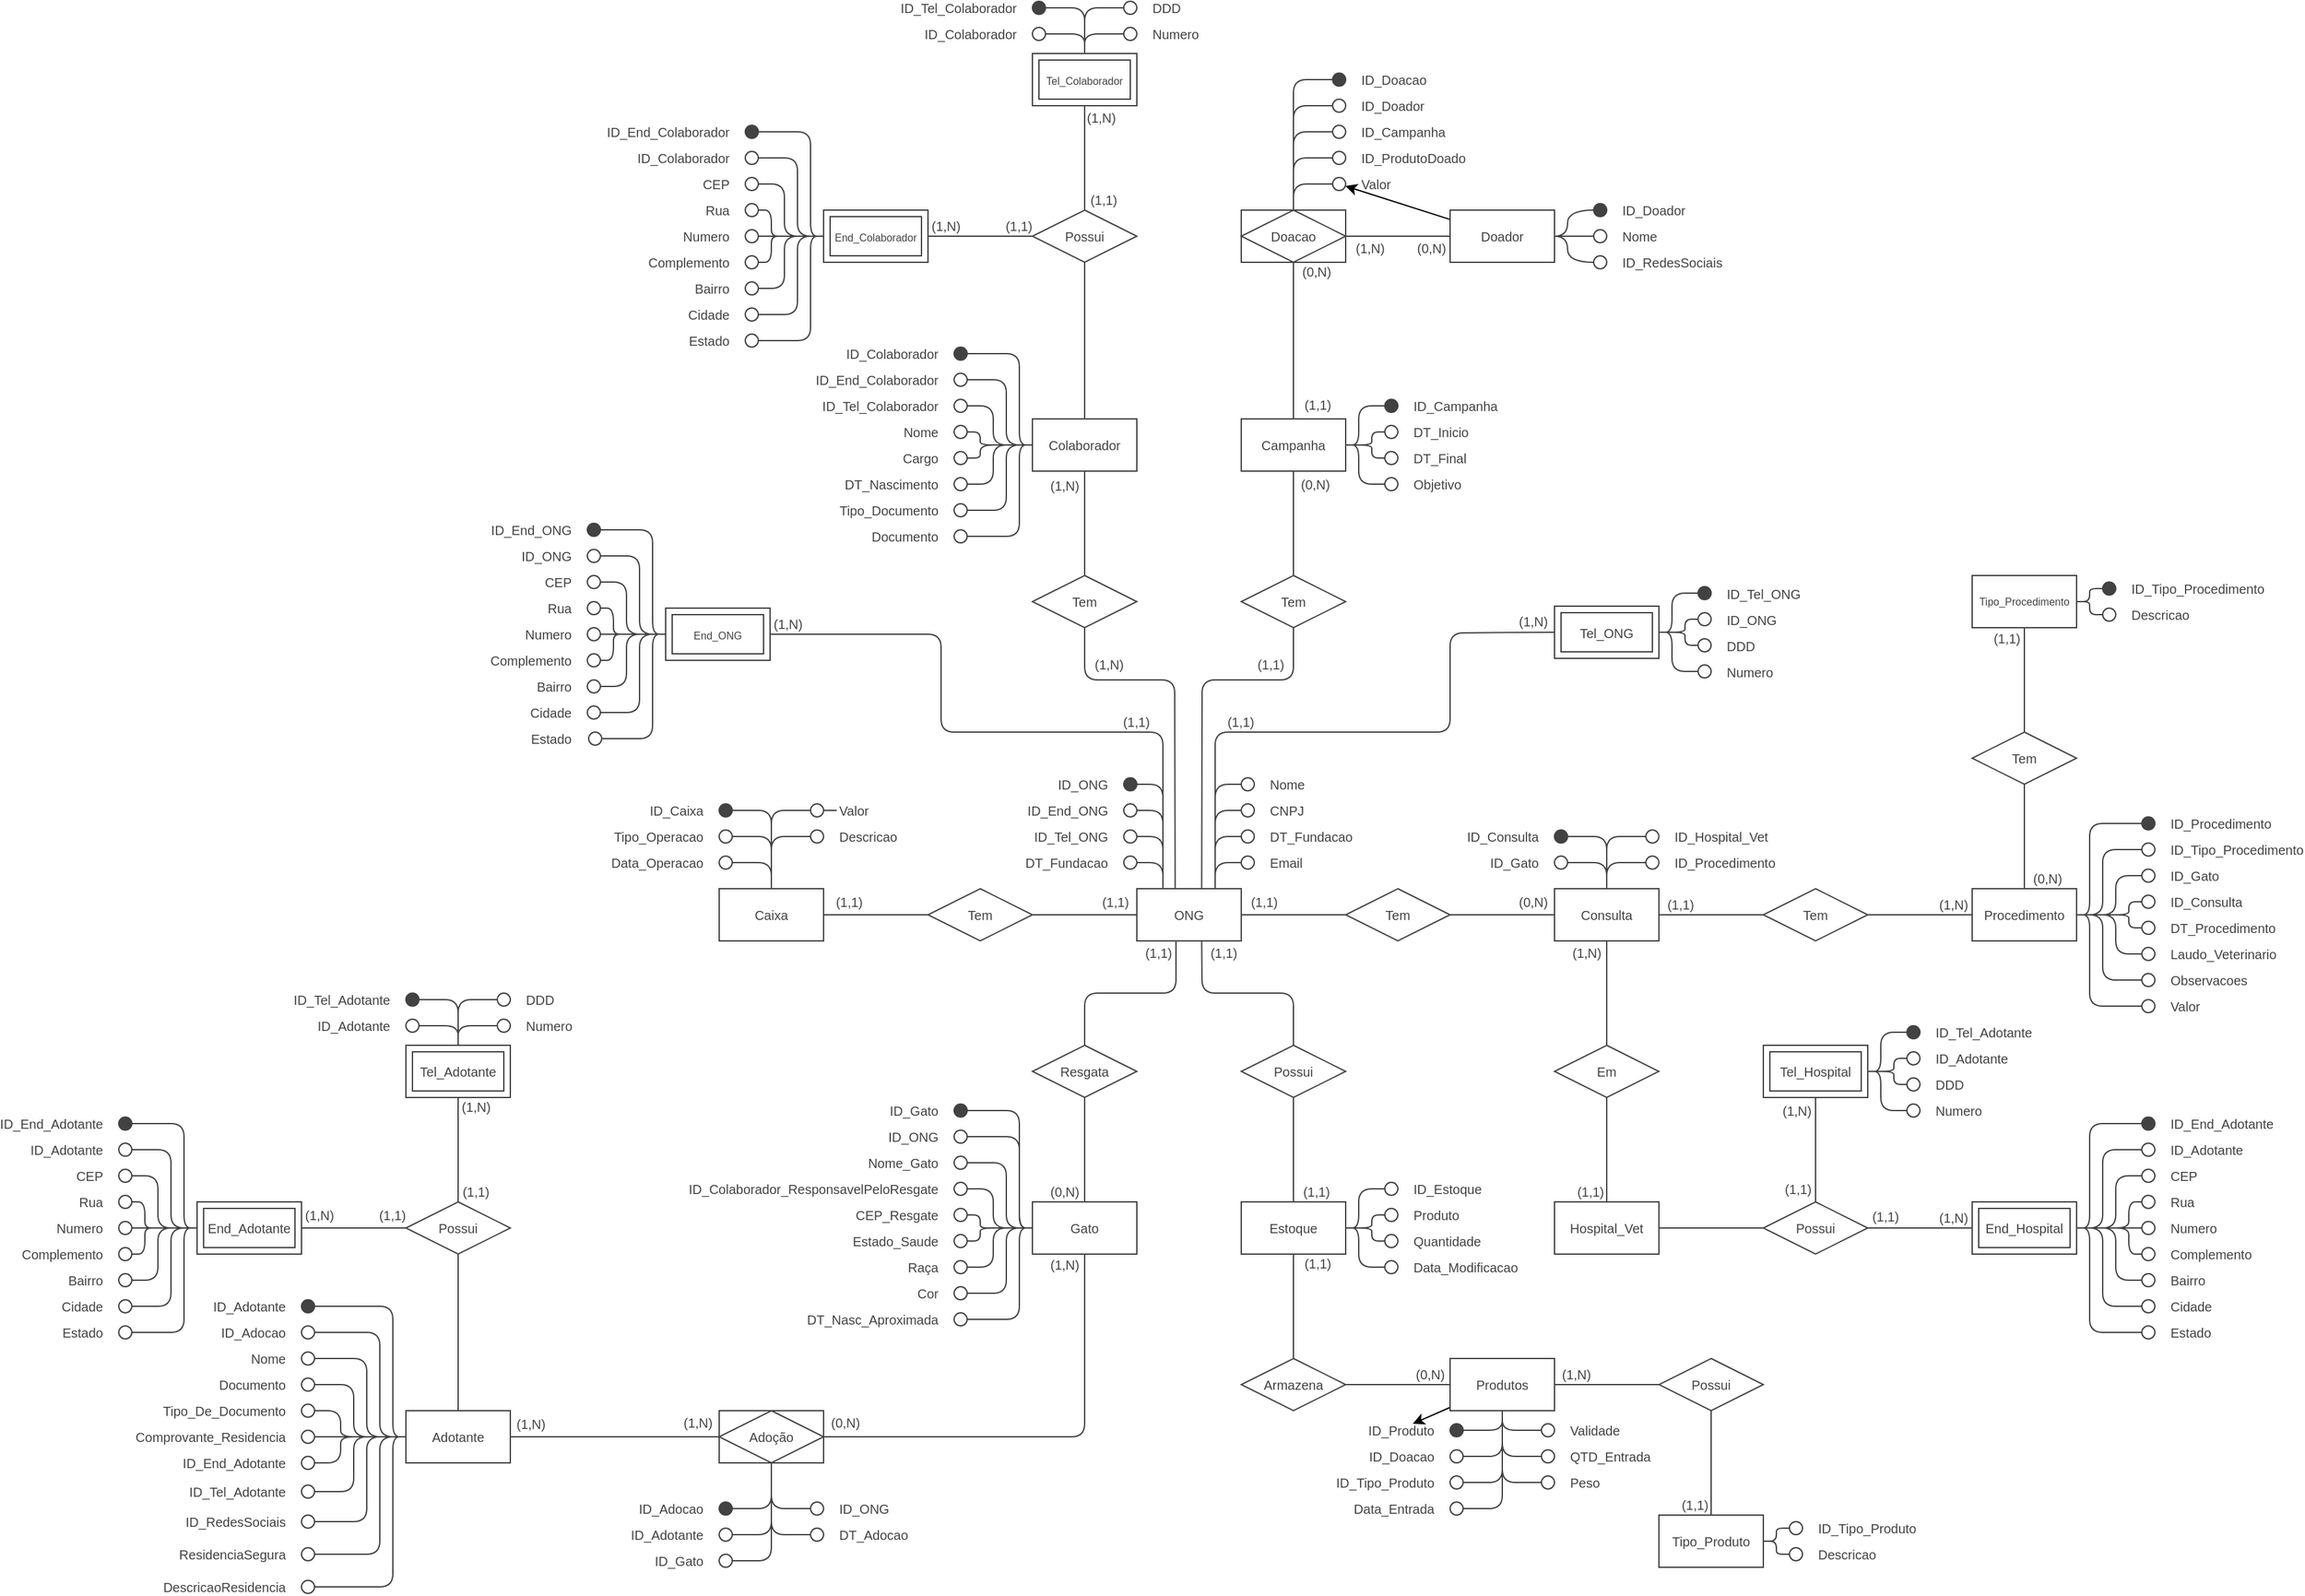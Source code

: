 <mxfile>
    <diagram id="1eXwbO7XMWIGn_1errnK" name="Página-1">
        <mxGraphModel dx="2251" dy="1282" grid="1" gridSize="10" guides="1" tooltips="1" connect="1" arrows="1" fold="1" page="1" pageScale="1" pageWidth="1600" pageHeight="900" background="#ffffff" math="0" shadow="0">
            <root>
                <object label="" id="0">
                    <mxCell/>
                </object>
                <mxCell id="1" parent="0"/>
                <mxCell id="35" style="edgeStyle=none;html=1;exitX=0;exitY=0.5;exitDx=0;exitDy=0;entryX=1;entryY=0.5;entryDx=0;entryDy=0;strokeColor=#424242;fontFamily=Helvetica;fontSize=10;fontColor=#424242;endArrow=none;endFill=0;" parent="1" source="3" target="33" edge="1">
                    <mxGeometry relative="1" as="geometry"/>
                </mxCell>
                <mxCell id="39" style="edgeStyle=none;html=1;exitX=0.367;exitY=-0.012;exitDx=0;exitDy=0;entryX=0.5;entryY=1;entryDx=0;entryDy=0;strokeColor=#424242;fontFamily=Helvetica;fontSize=10;fontColor=#424242;endArrow=none;endFill=0;exitPerimeter=0;" parent="1" source="3" target="37" edge="1">
                    <mxGeometry relative="1" as="geometry">
                        <Array as="points">
                            <mxPoint x="829" y="-200"/>
                            <mxPoint x="760" y="-200"/>
                        </Array>
                    </mxGeometry>
                </mxCell>
                <mxCell id="43" style="edgeStyle=none;html=1;exitX=0.621;exitY=-0.012;exitDx=0;exitDy=0;entryX=0.5;entryY=1;entryDx=0;entryDy=0;strokeColor=#424242;fontFamily=Helvetica;fontSize=10;fontColor=#424242;endArrow=none;endFill=0;exitPerimeter=0;" parent="1" source="3" target="41" edge="1">
                    <mxGeometry relative="1" as="geometry">
                        <Array as="points">
                            <mxPoint x="850" y="-200"/>
                            <mxPoint x="920" y="-200"/>
                        </Array>
                    </mxGeometry>
                </mxCell>
                <mxCell id="48" style="edgeStyle=none;html=1;exitX=1;exitY=0.5;exitDx=0;exitDy=0;entryX=0;entryY=0.5;entryDx=0;entryDy=0;strokeColor=#424242;fontFamily=Helvetica;fontSize=10;fontColor=#424242;endArrow=none;endFill=0;" parent="1" source="3" target="46" edge="1">
                    <mxGeometry relative="1" as="geometry"/>
                </mxCell>
                <mxCell id="3" value="ONG" style="whiteSpace=wrap;html=1;align=center;strokeColor=#424242;fillColor=#FFFFFF;fontColor=#424242;horizontal=1;fontFamily=Helvetica;fontSize=10;" parent="1" vertex="1">
                    <mxGeometry x="800" y="-40" width="80" height="40" as="geometry"/>
                </mxCell>
                <mxCell id="7" style="edgeStyle=none;html=1;exitX=0.5;exitY=0;exitDx=0;exitDy=0;strokeColor=#424242;fontFamily=Helvetica;fontSize=10;fontColor=#424242;endArrow=none;endFill=0;" parent="1" source="4" edge="1">
                    <mxGeometry relative="1" as="geometry">
                        <mxPoint x="830" as="targetPoint"/>
                        <Array as="points">
                            <mxPoint x="760" y="40"/>
                            <mxPoint x="830" y="40"/>
                        </Array>
                    </mxGeometry>
                </mxCell>
                <mxCell id="4" value="Resgata" style="shape=rhombus;perimeter=rhombusPerimeter;whiteSpace=wrap;html=1;align=center;strokeColor=#424242;fontFamily=Helvetica;fontColor=#424242;fillColor=#FFFFFF;fontSize=10;" parent="1" vertex="1">
                    <mxGeometry x="720" y="80" width="80" height="40" as="geometry"/>
                </mxCell>
                <mxCell id="11" style="edgeStyle=none;html=1;exitX=0.5;exitY=0;exitDx=0;exitDy=0;entryX=0.5;entryY=1;entryDx=0;entryDy=0;strokeColor=#424242;fontFamily=Helvetica;fontSize=10;fontColor=#424242;endArrow=none;endFill=0;" parent="1" source="9" target="4" edge="1">
                    <mxGeometry relative="1" as="geometry"/>
                </mxCell>
                <mxCell id="248" style="edgeStyle=none;html=1;exitX=0.5;exitY=1;exitDx=0;exitDy=0;entryX=1;entryY=0.5;entryDx=0;entryDy=0;strokeColor=#424242;fontFamily=Helvetica;fontSize=10;fontColor=#424242;endArrow=none;endFill=0;" parent="1" source="9" target="247" edge="1">
                    <mxGeometry relative="1" as="geometry">
                        <Array as="points">
                            <mxPoint x="760" y="380"/>
                        </Array>
                    </mxGeometry>
                </mxCell>
                <mxCell id="9" value="Gato" style="whiteSpace=wrap;html=1;align=center;strokeColor=#424242;fillColor=#FFFFFF;fontColor=#424242;horizontal=1;fontFamily=Helvetica;fontSize=10;" parent="1" vertex="1">
                    <mxGeometry x="720" y="200" width="80" height="40" as="geometry"/>
                </mxCell>
                <mxCell id="12" value="(0,N)" style="resizable=0;html=1;align=right;verticalAlign=bottom;strokeColor=#424242;fontFamily=Helvetica;fontSize=10;fontColor=#424242;fillColor=#FFFFFF;" parent="1" connectable="0" vertex="1">
                    <mxGeometry x="756" y="200" as="geometry"/>
                </mxCell>
                <mxCell id="174" style="edgeStyle=none;html=1;exitX=0.5;exitY=0;exitDx=0;exitDy=0;entryX=0.5;entryY=1;entryDx=0;entryDy=0;strokeColor=#424242;fontFamily=Helvetica;fontSize=10;fontColor=#424242;endArrow=none;endFill=0;" parent="1" source="19" target="172" edge="1">
                    <mxGeometry relative="1" as="geometry"/>
                </mxCell>
                <mxCell id="19" value="Adotante" style="whiteSpace=wrap;html=1;align=center;strokeColor=#424242;fillColor=#FFFFFF;fontColor=#424242;horizontal=1;fontFamily=Helvetica;fontSize=10;" parent="1" vertex="1">
                    <mxGeometry x="240" y="360" width="80" height="40" as="geometry"/>
                </mxCell>
                <mxCell id="26" style="edgeStyle=none;html=1;exitX=0.5;exitY=0;exitDx=0;exitDy=0;entryX=0.621;entryY=1.004;entryDx=0;entryDy=0;strokeColor=#424242;fontFamily=Helvetica;fontSize=10;fontColor=#424242;endArrow=none;endFill=0;entryPerimeter=0;" parent="1" source="24" target="3" edge="1">
                    <mxGeometry relative="1" as="geometry">
                        <Array as="points">
                            <mxPoint x="920" y="40"/>
                            <mxPoint x="850" y="40"/>
                        </Array>
                    </mxGeometry>
                </mxCell>
                <mxCell id="24" value="Possui" style="shape=rhombus;perimeter=rhombusPerimeter;whiteSpace=wrap;html=1;align=center;strokeColor=#424242;fontFamily=Helvetica;fontColor=#424242;fillColor=#FFFFFF;fontSize=10;" parent="1" vertex="1">
                    <mxGeometry x="880" y="80" width="80" height="40" as="geometry"/>
                </mxCell>
                <mxCell id="32" style="edgeStyle=none;html=1;exitX=0.5;exitY=0;exitDx=0;exitDy=0;entryX=0.5;entryY=1;entryDx=0;entryDy=0;strokeColor=#424242;fontFamily=Helvetica;fontSize=10;fontColor=#424242;endArrow=none;endFill=0;" parent="1" source="25" target="24" edge="1">
                    <mxGeometry relative="1" as="geometry"/>
                </mxCell>
                <mxCell id="111" style="edgeStyle=none;html=1;exitX=1;exitY=0.5;exitDx=0;exitDy=0;entryX=0;entryY=0.5;entryDx=0;entryDy=0;strokeColor=#424242;fontFamily=Helvetica;fontSize=10;fontColor=#424242;endArrow=none;endFill=0;" parent="1" source="25" target="103" edge="1">
                    <mxGeometry relative="1" as="geometry">
                        <Array as="points">
                            <mxPoint x="970" y="220"/>
                            <mxPoint x="970" y="190"/>
                        </Array>
                    </mxGeometry>
                </mxCell>
                <mxCell id="25" value="Estoque" style="whiteSpace=wrap;html=1;align=center;strokeColor=#424242;fillColor=#FFFFFF;fontColor=#424242;horizontal=1;fontFamily=Helvetica;fontSize=10;" parent="1" vertex="1">
                    <mxGeometry x="880" y="200" width="80" height="40" as="geometry"/>
                </mxCell>
                <mxCell id="31" style="edgeStyle=none;html=1;exitX=0.5;exitY=0;exitDx=0;exitDy=0;entryX=0.5;entryY=1;entryDx=0;entryDy=0;strokeColor=#424242;fontFamily=Helvetica;fontSize=10;fontColor=#424242;endArrow=none;endFill=0;" parent="1" source="28" target="25" edge="1">
                    <mxGeometry relative="1" as="geometry"/>
                </mxCell>
                <mxCell id="28" value="Armazena" style="shape=rhombus;perimeter=rhombusPerimeter;whiteSpace=wrap;html=1;align=center;strokeColor=#424242;fontFamily=Helvetica;fontColor=#424242;fillColor=#FFFFFF;fontSize=10;" parent="1" vertex="1">
                    <mxGeometry x="880" y="320" width="80" height="40" as="geometry"/>
                </mxCell>
                <mxCell id="30" style="edgeStyle=none;html=1;exitX=0;exitY=0.5;exitDx=0;exitDy=0;entryX=1;entryY=0.5;entryDx=0;entryDy=0;strokeColor=#424242;fontFamily=Helvetica;fontSize=10;fontColor=#424242;endArrow=none;endFill=0;" parent="1" source="29" target="28" edge="1">
                    <mxGeometry relative="1" as="geometry"/>
                </mxCell>
                <mxCell id="130" style="edgeStyle=none;html=1;exitX=0.5;exitY=1;exitDx=0;exitDy=0;entryX=1;entryY=0.5;entryDx=0;entryDy=0;strokeColor=#424242;fontFamily=Helvetica;fontSize=10;fontColor=#424242;endArrow=none;endFill=0;" parent="1" source="29" target="121" edge="1">
                    <mxGeometry relative="1" as="geometry">
                        <Array as="points">
                            <mxPoint x="1080" y="395"/>
                        </Array>
                    </mxGeometry>
                </mxCell>
                <mxCell id="727" value="" style="edgeStyle=none;html=1;" parent="1" source="29" target="127" edge="1">
                    <mxGeometry relative="1" as="geometry"/>
                </mxCell>
                <mxCell id="29" value="Produtos" style="whiteSpace=wrap;html=1;align=center;strokeColor=#424242;fillColor=#FFFFFF;fontColor=#424242;horizontal=1;fontFamily=Helvetica;fontSize=10;" parent="1" vertex="1">
                    <mxGeometry x="1040" y="320" width="80" height="40" as="geometry"/>
                </mxCell>
                <mxCell id="36" style="edgeStyle=none;html=1;exitX=0;exitY=0.5;exitDx=0;exitDy=0;entryX=1;entryY=0.5;entryDx=0;entryDy=0;strokeColor=#424242;fontFamily=Helvetica;fontSize=10;fontColor=#424242;endArrow=none;endFill=0;" parent="1" source="33" target="34" edge="1">
                    <mxGeometry relative="1" as="geometry"/>
                </mxCell>
                <mxCell id="33" value="Tem" style="shape=rhombus;perimeter=rhombusPerimeter;whiteSpace=wrap;html=1;align=center;strokeColor=#424242;fontFamily=Helvetica;fontColor=#424242;fillColor=#FFFFFF;fontSize=10;" parent="1" vertex="1">
                    <mxGeometry x="640" y="-40" width="80" height="40" as="geometry"/>
                </mxCell>
                <mxCell id="270" style="edgeStyle=none;html=1;exitX=0.5;exitY=0;exitDx=0;exitDy=0;entryX=1;entryY=0.5;entryDx=0;entryDy=0;strokeColor=#424242;fontFamily=Helvetica;fontSize=10;fontColor=#424242;endArrow=none;endFill=0;" parent="1" source="34" target="258" edge="1">
                    <mxGeometry relative="1" as="geometry">
                        <Array as="points">
                            <mxPoint x="520" y="-100"/>
                        </Array>
                    </mxGeometry>
                </mxCell>
                <mxCell id="271" style="edgeStyle=none;html=1;exitX=0.5;exitY=0;exitDx=0;exitDy=0;entryX=0;entryY=0.5;entryDx=0;entryDy=0;strokeColor=#424242;fontFamily=Helvetica;fontSize=10;fontColor=#424242;endArrow=none;endFill=0;" parent="1" source="34" target="266" edge="1">
                    <mxGeometry relative="1" as="geometry">
                        <Array as="points">
                            <mxPoint x="520" y="-100"/>
                        </Array>
                    </mxGeometry>
                </mxCell>
                <mxCell id="34" value="Caixa" style="whiteSpace=wrap;html=1;align=center;strokeColor=#424242;fillColor=#FFFFFF;fontColor=#424242;horizontal=1;fontFamily=Helvetica;fontSize=10;" parent="1" vertex="1">
                    <mxGeometry x="480" y="-40" width="80" height="40" as="geometry"/>
                </mxCell>
                <mxCell id="40" style="edgeStyle=none;html=1;exitX=0.5;exitY=0;exitDx=0;exitDy=0;entryX=0.5;entryY=1;entryDx=0;entryDy=0;strokeColor=#424242;fontFamily=Helvetica;fontSize=10;fontColor=#424242;endArrow=none;endFill=0;" parent="1" source="37" target="38" edge="1">
                    <mxGeometry relative="1" as="geometry"/>
                </mxCell>
                <mxCell id="37" value="Tem" style="shape=rhombus;perimeter=rhombusPerimeter;whiteSpace=wrap;html=1;align=center;strokeColor=#424242;fontFamily=Helvetica;fontColor=#424242;fillColor=#FFFFFF;fontSize=10;" parent="1" vertex="1">
                    <mxGeometry x="720" y="-280" width="80" height="40" as="geometry"/>
                </mxCell>
                <mxCell id="311" style="edgeStyle=none;html=1;exitX=0;exitY=0.5;exitDx=0;exitDy=0;strokeColor=#424242;fontFamily=Helvetica;fontSize=10;fontColor=#424242;endArrow=none;endFill=0;entryX=1;entryY=0.5;entryDx=0;entryDy=0;" parent="1" source="38" target="293" edge="1">
                    <mxGeometry relative="1" as="geometry">
                        <mxPoint x="670" y="-370" as="targetPoint"/>
                        <Array as="points">
                            <mxPoint x="680" y="-380"/>
                            <mxPoint x="680" y="-370"/>
                        </Array>
                    </mxGeometry>
                </mxCell>
                <mxCell id="367" style="edgeStyle=none;html=1;exitX=0.5;exitY=0;exitDx=0;exitDy=0;entryX=0.5;entryY=1;entryDx=0;entryDy=0;strokeColor=#424242;fontFamily=Helvetica;fontSize=10;fontColor=#424242;endArrow=none;endFill=0;" parent="1" source="38" target="366" edge="1">
                    <mxGeometry relative="1" as="geometry"/>
                </mxCell>
                <mxCell id="38" value="Colaborador" style="whiteSpace=wrap;html=1;align=center;strokeColor=#424242;fillColor=#FFFFFF;fontColor=#424242;horizontal=1;fontFamily=Helvetica;fontSize=10;" parent="1" vertex="1">
                    <mxGeometry x="720" y="-400" width="80" height="40" as="geometry"/>
                </mxCell>
                <mxCell id="44" style="edgeStyle=none;html=1;exitX=0.5;exitY=0;exitDx=0;exitDy=0;entryX=0.5;entryY=1;entryDx=0;entryDy=0;strokeColor=#424242;fontFamily=Helvetica;fontSize=10;fontColor=#424242;endArrow=none;endFill=0;" parent="1" source="41" target="42" edge="1">
                    <mxGeometry relative="1" as="geometry"/>
                </mxCell>
                <mxCell id="41" value="Tem" style="shape=rhombus;perimeter=rhombusPerimeter;whiteSpace=wrap;html=1;align=center;strokeColor=#424242;fontFamily=Helvetica;fontColor=#424242;fillColor=#FFFFFF;fontSize=10;" parent="1" vertex="1">
                    <mxGeometry x="880" y="-280" width="80" height="40" as="geometry"/>
                </mxCell>
                <mxCell id="42" value="Campanha" style="whiteSpace=wrap;html=1;align=center;strokeColor=#424242;fillColor=#FFFFFF;fontColor=#424242;horizontal=1;fontFamily=Helvetica;fontSize=10;" parent="1" vertex="1">
                    <mxGeometry x="880" y="-400" width="80" height="40" as="geometry"/>
                </mxCell>
                <mxCell id="49" style="edgeStyle=none;html=1;exitX=1;exitY=0.5;exitDx=0;exitDy=0;entryX=0;entryY=0.5;entryDx=0;entryDy=0;strokeColor=#424242;fontFamily=Helvetica;fontSize=10;fontColor=#424242;endArrow=none;endFill=0;" parent="1" source="46" target="47" edge="1">
                    <mxGeometry relative="1" as="geometry"/>
                </mxCell>
                <mxCell id="46" value="Tem" style="shape=rhombus;perimeter=rhombusPerimeter;whiteSpace=wrap;html=1;align=center;strokeColor=#424242;fontFamily=Helvetica;fontColor=#424242;fillColor=#FFFFFF;fontSize=10;" parent="1" vertex="1">
                    <mxGeometry x="960" y="-40" width="80" height="40" as="geometry"/>
                </mxCell>
                <mxCell id="558" style="edgeStyle=none;html=1;exitX=0.5;exitY=0;exitDx=0;exitDy=0;entryX=1;entryY=0.5;entryDx=0;entryDy=0;strokeColor=#424242;fontFamily=Helvetica;fontSize=8;fontColor=#424242;endArrow=none;endFill=0;" parent="1" source="47" target="554" edge="1">
                    <mxGeometry relative="1" as="geometry">
                        <Array as="points">
                            <mxPoint x="1160" y="-80"/>
                        </Array>
                    </mxGeometry>
                </mxCell>
                <mxCell id="559" style="edgeStyle=none;html=1;exitX=0.5;exitY=0;exitDx=0;exitDy=0;entryX=1;entryY=0.5;entryDx=0;entryDy=0;strokeColor=#424242;fontFamily=Helvetica;fontSize=8;fontColor=#424242;endArrow=none;endFill=0;" parent="1" source="47" target="557" edge="1">
                    <mxGeometry relative="1" as="geometry">
                        <Array as="points">
                            <mxPoint x="1160" y="-60"/>
                        </Array>
                    </mxGeometry>
                </mxCell>
                <mxCell id="47" value="Consulta" style="whiteSpace=wrap;html=1;align=center;strokeColor=#424242;fillColor=#FFFFFF;fontColor=#424242;horizontal=1;fontFamily=Helvetica;fontSize=10;" parent="1" vertex="1">
                    <mxGeometry x="1120" y="-40" width="80" height="40" as="geometry"/>
                </mxCell>
                <mxCell id="61" style="edgeStyle=none;html=1;exitX=0.5;exitY=0;exitDx=0;exitDy=0;entryX=0.5;entryY=1;entryDx=0;entryDy=0;strokeColor=#424242;fontFamily=Helvetica;fontSize=10;fontColor=#424242;endArrow=none;endFill=0;" parent="1" source="58" target="47" edge="1">
                    <mxGeometry relative="1" as="geometry"/>
                </mxCell>
                <mxCell id="58" value="Em" style="shape=rhombus;perimeter=rhombusPerimeter;whiteSpace=wrap;html=1;align=center;strokeColor=#424242;fontFamily=Helvetica;fontColor=#424242;fillColor=#FFFFFF;fontSize=10;" parent="1" vertex="1">
                    <mxGeometry x="1120" y="80" width="80" height="40" as="geometry"/>
                </mxCell>
                <mxCell id="60" style="edgeStyle=none;html=1;exitX=0.5;exitY=0;exitDx=0;exitDy=0;entryX=0.5;entryY=1;entryDx=0;entryDy=0;strokeColor=#424242;fontFamily=Helvetica;fontSize=10;fontColor=#424242;endArrow=none;endFill=0;" parent="1" source="59" target="58" edge="1">
                    <mxGeometry relative="1" as="geometry"/>
                </mxCell>
                <mxCell id="618" style="edgeStyle=none;html=1;exitX=1;exitY=0.5;exitDx=0;exitDy=0;entryX=0;entryY=0.5;entryDx=0;entryDy=0;strokeColor=#424242;fontFamily=Helvetica;fontSize=8;fontColor=#424242;endArrow=none;endFill=0;" parent="1" source="59" target="604" edge="1">
                    <mxGeometry relative="1" as="geometry"/>
                </mxCell>
                <mxCell id="59" value="Hospital_Vet" style="whiteSpace=wrap;html=1;align=center;strokeColor=#424242;fillColor=#FFFFFF;fontColor=#424242;horizontal=1;fontFamily=Helvetica;fontSize=10;" parent="1" vertex="1">
                    <mxGeometry x="1120" y="200" width="80" height="40" as="geometry"/>
                </mxCell>
                <mxCell id="64" value="Estado_Saude" style="text;html=1;strokeColor=none;fillColor=none;align=right;verticalAlign=middle;whiteSpace=wrap;rounded=0;fontFamily=Helvetica;fontSize=10;fontColor=#424242;" parent="1" vertex="1">
                    <mxGeometry x="590" y="225" width="60" height="10" as="geometry"/>
                </mxCell>
                <mxCell id="86" style="edgeStyle=none;html=1;exitX=1;exitY=0.5;exitDx=0;exitDy=0;entryX=0;entryY=0.5;entryDx=0;entryDy=0;strokeColor=#424242;fontFamily=Helvetica;fontSize=10;fontColor=#424242;endArrow=none;endFill=0;" parent="1" source="65" target="9" edge="1">
                    <mxGeometry relative="1" as="geometry">
                        <Array as="points">
                            <mxPoint x="680" y="230"/>
                            <mxPoint x="680" y="220"/>
                        </Array>
                    </mxGeometry>
                </mxCell>
                <mxCell id="65" value="" style="ellipse;whiteSpace=wrap;html=1;aspect=fixed;strokeColor=#424242;fontFamily=Helvetica;fontSize=10;fontColor=#424242;fillColor=#FFFFFF;" parent="1" vertex="1">
                    <mxGeometry x="660" y="225" width="10" height="10" as="geometry"/>
                </mxCell>
                <mxCell id="66" value="Raça" style="text;html=1;strokeColor=none;fillColor=none;align=right;verticalAlign=middle;whiteSpace=wrap;rounded=0;fontFamily=Helvetica;fontSize=10;fontColor=#424242;" parent="1" vertex="1">
                    <mxGeometry x="590" y="245" width="60" height="10" as="geometry"/>
                </mxCell>
                <mxCell id="84" style="edgeStyle=none;html=1;entryX=0;entryY=0.5;entryDx=0;entryDy=0;strokeColor=#424242;fontFamily=Helvetica;fontSize=10;fontColor=#424242;endArrow=none;endFill=0;exitX=1;exitY=0.5;exitDx=0;exitDy=0;" parent="1" source="67" target="9" edge="1">
                    <mxGeometry relative="1" as="geometry">
                        <Array as="points">
                            <mxPoint x="690" y="250"/>
                            <mxPoint x="690" y="220"/>
                        </Array>
                    </mxGeometry>
                </mxCell>
                <mxCell id="67" value="" style="ellipse;whiteSpace=wrap;html=1;aspect=fixed;strokeColor=#424242;fontFamily=Helvetica;fontSize=10;fontColor=#424242;fillColor=#FFFFFF;" parent="1" vertex="1">
                    <mxGeometry x="660" y="245" width="10" height="10" as="geometry"/>
                </mxCell>
                <mxCell id="83" style="edgeStyle=none;html=1;exitX=1;exitY=0.5;exitDx=0;exitDy=0;strokeColor=#424242;fontFamily=Helvetica;fontSize=10;fontColor=#424242;endArrow=none;endFill=0;" parent="1" source="70" edge="1">
                    <mxGeometry relative="1" as="geometry">
                        <mxPoint x="720.0" y="220.0" as="targetPoint"/>
                        <Array as="points">
                            <mxPoint x="700" y="270"/>
                            <mxPoint x="700" y="250"/>
                            <mxPoint x="700" y="220"/>
                        </Array>
                    </mxGeometry>
                </mxCell>
                <mxCell id="70" value="" style="ellipse;whiteSpace=wrap;html=1;aspect=fixed;strokeColor=#424242;fontFamily=Helvetica;fontSize=10;fontColor=#424242;fillColor=#FFFFFF;" parent="1" vertex="1">
                    <mxGeometry x="660" y="265" width="10" height="10" as="geometry"/>
                </mxCell>
                <mxCell id="71" value="Cor" style="text;html=1;strokeColor=none;fillColor=none;align=right;verticalAlign=middle;whiteSpace=wrap;rounded=0;fontFamily=Helvetica;fontSize=10;fontColor=#424242;" parent="1" vertex="1">
                    <mxGeometry x="590" y="265" width="60" height="10" as="geometry"/>
                </mxCell>
                <mxCell id="74" value="DT_Nasc_Aproximada" style="text;html=1;strokeColor=none;fillColor=none;align=right;verticalAlign=middle;whiteSpace=wrap;rounded=0;fontFamily=Helvetica;fontSize=10;fontColor=#424242;" parent="1" vertex="1">
                    <mxGeometry x="590" y="285" width="60" height="10" as="geometry"/>
                </mxCell>
                <mxCell id="82" style="edgeStyle=none;html=1;exitX=1;exitY=0.5;exitDx=0;exitDy=0;strokeColor=#424242;fontFamily=Helvetica;fontSize=10;fontColor=#424242;endArrow=none;endFill=0;entryX=0;entryY=0.5;entryDx=0;entryDy=0;" parent="1" source="75" target="9" edge="1">
                    <mxGeometry relative="1" as="geometry">
                        <mxPoint x="700" y="270" as="targetPoint"/>
                        <Array as="points">
                            <mxPoint x="710" y="290"/>
                            <mxPoint x="710" y="220"/>
                        </Array>
                    </mxGeometry>
                </mxCell>
                <mxCell id="75" value="" style="ellipse;whiteSpace=wrap;html=1;aspect=fixed;strokeColor=#424242;fontFamily=Helvetica;fontSize=10;fontColor=#424242;fillColor=#FFFFFF;" parent="1" vertex="1">
                    <mxGeometry x="660" y="285" width="10" height="10" as="geometry"/>
                </mxCell>
                <mxCell id="95" style="edgeStyle=none;html=1;exitX=1;exitY=0.5;exitDx=0;exitDy=0;entryX=0;entryY=0.5;entryDx=0;entryDy=0;strokeColor=#424242;fontFamily=Helvetica;fontSize=10;fontColor=#424242;endArrow=none;endFill=0;" parent="1" source="87" target="9" edge="1">
                    <mxGeometry relative="1" as="geometry">
                        <Array as="points">
                            <mxPoint x="710" y="150"/>
                            <mxPoint x="710" y="220"/>
                        </Array>
                    </mxGeometry>
                </mxCell>
                <mxCell id="87" value="" style="ellipse;whiteSpace=wrap;html=1;aspect=fixed;strokeColor=#424242;fontFamily=Helvetica;fontSize=10;fontColor=#424242;fillColor=none;" parent="1" vertex="1">
                    <mxGeometry x="660" y="145" width="10" height="10" as="geometry"/>
                </mxCell>
                <mxCell id="98" style="edgeStyle=none;html=1;exitX=1;exitY=0.5;exitDx=0;exitDy=0;entryX=0;entryY=0.5;entryDx=0;entryDy=0;strokeColor=#424242;fontFamily=Helvetica;fontSize=10;fontColor=#424242;endArrow=none;endFill=0;" parent="1" source="88" target="9" edge="1">
                    <mxGeometry relative="1" as="geometry">
                        <Array as="points">
                            <mxPoint x="700" y="170"/>
                            <mxPoint x="700" y="220"/>
                        </Array>
                    </mxGeometry>
                </mxCell>
                <mxCell id="88" value="" style="ellipse;whiteSpace=wrap;html=1;aspect=fixed;strokeColor=#424242;fontFamily=Helvetica;fontSize=10;fontColor=#424242;fillColor=#FFFFFF;" parent="1" vertex="1">
                    <mxGeometry x="660" y="165" width="10" height="10" as="geometry"/>
                </mxCell>
                <mxCell id="97" style="edgeStyle=none;html=1;exitX=1;exitY=0.5;exitDx=0;exitDy=0;entryX=0;entryY=0.5;entryDx=0;entryDy=0;strokeColor=#424242;fontFamily=Helvetica;fontSize=10;fontColor=#424242;endArrow=none;endFill=0;" parent="1" source="89" target="9" edge="1">
                    <mxGeometry relative="1" as="geometry">
                        <Array as="points">
                            <mxPoint x="690" y="190"/>
                            <mxPoint x="690" y="220"/>
                        </Array>
                    </mxGeometry>
                </mxCell>
                <mxCell id="89" value="" style="ellipse;whiteSpace=wrap;html=1;aspect=fixed;strokeColor=#424242;fontFamily=Helvetica;fontSize=10;fontColor=#424242;fillColor=#FFFFFF;" parent="1" vertex="1">
                    <mxGeometry x="660" y="185" width="10" height="10" as="geometry"/>
                </mxCell>
                <mxCell id="96" style="edgeStyle=none;html=1;exitX=1;exitY=0.5;exitDx=0;exitDy=0;entryX=0;entryY=0.5;entryDx=0;entryDy=0;strokeColor=#424242;fontFamily=Helvetica;fontSize=10;fontColor=#424242;endArrow=none;endFill=0;" parent="1" source="90" target="9" edge="1">
                    <mxGeometry relative="1" as="geometry">
                        <Array as="points">
                            <mxPoint x="680" y="210"/>
                            <mxPoint x="680" y="220"/>
                            <mxPoint x="690" y="220"/>
                        </Array>
                    </mxGeometry>
                </mxCell>
                <mxCell id="90" value="" style="ellipse;whiteSpace=wrap;html=1;aspect=fixed;strokeColor=#424242;fontFamily=Helvetica;fontSize=10;fontColor=#424242;fillColor=#FFFFFF;" parent="1" vertex="1">
                    <mxGeometry x="660" y="205" width="10" height="10" as="geometry"/>
                </mxCell>
                <mxCell id="91" value="CEP_Resgate" style="text;html=1;strokeColor=none;fillColor=none;align=right;verticalAlign=middle;whiteSpace=wrap;rounded=0;fontFamily=Helvetica;fontSize=10;fontColor=#424242;" parent="1" vertex="1">
                    <mxGeometry x="590" y="205" width="60" height="10" as="geometry"/>
                </mxCell>
                <mxCell id="92" value="ID_Colaborador_ResponsavelPeloResgate" style="text;html=1;strokeColor=none;fillColor=none;align=right;verticalAlign=middle;whiteSpace=wrap;rounded=0;fontFamily=Helvetica;fontSize=10;fontColor=#424242;" parent="1" vertex="1">
                    <mxGeometry x="590" y="185" width="60" height="10" as="geometry"/>
                </mxCell>
                <mxCell id="93" value="Nome_Gato" style="text;html=1;strokeColor=none;fillColor=none;align=right;verticalAlign=middle;whiteSpace=wrap;rounded=0;fontFamily=Helvetica;fontSize=10;fontColor=#424242;" parent="1" vertex="1">
                    <mxGeometry x="590" y="165" width="60" height="10" as="geometry"/>
                </mxCell>
                <mxCell id="94" value="ID_ONG" style="text;html=1;strokeColor=none;fillColor=none;align=right;verticalAlign=middle;whiteSpace=wrap;rounded=0;fontFamily=Helvetica;fontSize=10;fontColor=#424242;" parent="1" vertex="1">
                    <mxGeometry x="590" y="145" width="60" height="10" as="geometry"/>
                </mxCell>
                <mxCell id="99" value="" style="ellipse;whiteSpace=wrap;html=1;aspect=fixed;strokeColor=#424242;fontFamily=Helvetica;fontSize=10;fontColor=#424242;fillColor=#FFFFFF;" parent="1" vertex="1">
                    <mxGeometry x="990" y="225" width="10" height="10" as="geometry"/>
                </mxCell>
                <mxCell id="108" style="edgeStyle=none;html=1;strokeColor=#424242;fontFamily=Helvetica;fontSize=10;fontColor=#424242;endArrow=none;endFill=0;" parent="1" edge="1">
                    <mxGeometry relative="1" as="geometry">
                        <mxPoint x="960" y="220" as="targetPoint"/>
                        <mxPoint x="990" y="230" as="sourcePoint"/>
                        <Array as="points">
                            <mxPoint x="980" y="230"/>
                            <mxPoint x="980" y="220"/>
                        </Array>
                    </mxGeometry>
                </mxCell>
                <mxCell id="100" value="Quantidade" style="text;html=1;strokeColor=none;fillColor=none;align=left;verticalAlign=middle;whiteSpace=wrap;rounded=0;fontFamily=Helvetica;fontSize=10;fontColor=#424242;" parent="1" vertex="1">
                    <mxGeometry x="1010" y="225" width="60" height="10" as="geometry"/>
                </mxCell>
                <mxCell id="109" style="edgeStyle=none;html=1;exitX=0;exitY=0.5;exitDx=0;exitDy=0;entryX=1;entryY=0.5;entryDx=0;entryDy=0;strokeColor=#424242;fontFamily=Helvetica;fontSize=10;fontColor=#424242;endArrow=none;endFill=0;" parent="1" source="104" target="25" edge="1">
                    <mxGeometry relative="1" as="geometry">
                        <Array as="points">
                            <mxPoint x="980" y="210"/>
                            <mxPoint x="980" y="220"/>
                        </Array>
                    </mxGeometry>
                </mxCell>
                <mxCell id="101" value="Produto" style="text;html=1;strokeColor=none;fillColor=none;align=left;verticalAlign=middle;whiteSpace=wrap;rounded=0;fontFamily=Helvetica;fontSize=10;fontColor=#424242;" parent="1" vertex="1">
                    <mxGeometry x="1010" y="205" width="60" height="10" as="geometry"/>
                </mxCell>
                <mxCell id="102" value="ID_Estoque" style="text;html=1;strokeColor=none;fillColor=none;align=left;verticalAlign=middle;whiteSpace=wrap;rounded=0;fontFamily=Helvetica;fontSize=10;fontColor=#424242;" parent="1" vertex="1">
                    <mxGeometry x="1010" y="185" width="60" height="10" as="geometry"/>
                </mxCell>
                <mxCell id="103" value="" style="ellipse;whiteSpace=wrap;html=1;aspect=fixed;strokeColor=#424242;fontFamily=Helvetica;fontSize=10;fontColor=#424242;fillColor=#FFFFFF;" parent="1" vertex="1">
                    <mxGeometry x="990" y="185" width="10" height="10" as="geometry"/>
                </mxCell>
                <mxCell id="104" value="" style="ellipse;whiteSpace=wrap;html=1;aspect=fixed;strokeColor=#424242;fontFamily=Helvetica;fontSize=10;fontColor=#424242;fillColor=#FFFFFF;" parent="1" vertex="1">
                    <mxGeometry x="990" y="205" width="10" height="10" as="geometry"/>
                </mxCell>
                <mxCell id="105" value="Data_Modificacao" style="text;html=1;strokeColor=none;fillColor=none;align=left;verticalAlign=middle;whiteSpace=wrap;rounded=0;fontFamily=Helvetica;fontSize=10;fontColor=#424242;" parent="1" vertex="1">
                    <mxGeometry x="1010" y="245" width="60" height="10" as="geometry"/>
                </mxCell>
                <mxCell id="110" style="edgeStyle=none;html=1;exitX=0;exitY=0.5;exitDx=0;exitDy=0;entryX=1;entryY=0.5;entryDx=0;entryDy=0;strokeColor=#424242;fontFamily=Helvetica;fontSize=10;fontColor=#424242;endArrow=none;endFill=0;" parent="1" source="106" target="25" edge="1">
                    <mxGeometry relative="1" as="geometry">
                        <Array as="points">
                            <mxPoint x="970" y="250"/>
                            <mxPoint x="970" y="220"/>
                        </Array>
                    </mxGeometry>
                </mxCell>
                <mxCell id="106" value="" style="ellipse;whiteSpace=wrap;html=1;aspect=fixed;strokeColor=#424242;fontFamily=Helvetica;fontSize=10;fontColor=#424242;fillColor=#FFFFFF;" parent="1" vertex="1">
                    <mxGeometry x="990" y="245" width="10" height="10" as="geometry"/>
                </mxCell>
                <mxCell id="133" style="edgeStyle=none;html=1;exitX=0;exitY=0.5;exitDx=0;exitDy=0;entryX=0.5;entryY=1;entryDx=0;entryDy=0;strokeColor=#424242;fontFamily=Helvetica;fontSize=10;fontColor=#424242;endArrow=none;endFill=0;" parent="1" source="112" target="29" edge="1">
                    <mxGeometry relative="1" as="geometry">
                        <Array as="points">
                            <mxPoint x="1080" y="415"/>
                        </Array>
                    </mxGeometry>
                </mxCell>
                <mxCell id="112" value="" style="ellipse;whiteSpace=wrap;html=1;aspect=fixed;strokeColor=#424242;fontFamily=Helvetica;fontSize=10;fontColor=#424242;fillColor=#FFFFFF;" parent="1" vertex="1">
                    <mxGeometry x="1110" y="410" width="10" height="10" as="geometry"/>
                </mxCell>
                <mxCell id="129" style="edgeStyle=none;html=1;exitX=0;exitY=0.5;exitDx=0;exitDy=0;entryX=0.5;entryY=1;entryDx=0;entryDy=0;strokeColor=#424242;fontFamily=Helvetica;fontSize=10;fontColor=#424242;endArrow=none;endFill=0;" parent="1" source="113" target="29" edge="1">
                    <mxGeometry relative="1" as="geometry">
                        <Array as="points">
                            <mxPoint x="1080" y="375"/>
                        </Array>
                    </mxGeometry>
                </mxCell>
                <mxCell id="113" value="" style="ellipse;whiteSpace=wrap;html=1;aspect=fixed;strokeColor=#424242;fontFamily=Helvetica;fontSize=10;fontColor=#424242;fillColor=#FFFFFF;" parent="1" vertex="1">
                    <mxGeometry x="1110" y="370" width="10" height="10" as="geometry"/>
                </mxCell>
                <mxCell id="131" style="edgeStyle=none;html=1;exitX=0;exitY=0.5;exitDx=0;exitDy=0;entryX=0.5;entryY=1;entryDx=0;entryDy=0;strokeColor=#424242;fontFamily=Helvetica;fontSize=10;fontColor=#424242;endArrow=none;endFill=0;" parent="1" source="114" target="29" edge="1">
                    <mxGeometry relative="1" as="geometry">
                        <Array as="points">
                            <mxPoint x="1080" y="395"/>
                        </Array>
                    </mxGeometry>
                </mxCell>
                <mxCell id="114" value="" style="ellipse;whiteSpace=wrap;html=1;aspect=fixed;strokeColor=#424242;fontFamily=Helvetica;fontSize=10;fontColor=#424242;fillColor=#FFFFFF;" parent="1" vertex="1">
                    <mxGeometry x="1110" y="390" width="10" height="10" as="geometry"/>
                </mxCell>
                <mxCell id="117" value="Peso" style="text;html=1;strokeColor=none;fillColor=none;align=left;verticalAlign=middle;whiteSpace=wrap;rounded=0;fontFamily=Helvetica;fontSize=10;fontColor=#424242;" parent="1" vertex="1">
                    <mxGeometry x="1130" y="410" width="60" height="10" as="geometry"/>
                </mxCell>
                <mxCell id="118" value="QTD_Entrada" style="text;html=1;strokeColor=none;fillColor=none;align=left;verticalAlign=middle;whiteSpace=wrap;rounded=0;fontFamily=Helvetica;fontSize=10;fontColor=#424242;" parent="1" vertex="1">
                    <mxGeometry x="1130" y="390" width="60" height="10" as="geometry"/>
                </mxCell>
                <mxCell id="119" value="Validade" style="text;html=1;strokeColor=none;fillColor=none;align=left;verticalAlign=middle;whiteSpace=wrap;rounded=0;fontFamily=Helvetica;fontSize=10;fontColor=#424242;" parent="1" vertex="1">
                    <mxGeometry x="1130" y="370" width="60" height="10" as="geometry"/>
                </mxCell>
                <mxCell id="128" style="edgeStyle=none;html=1;exitX=1;exitY=0.5;exitDx=0;exitDy=0;entryX=0.5;entryY=1;entryDx=0;entryDy=0;strokeColor=#424242;fontFamily=Helvetica;fontSize=10;fontColor=#424242;endArrow=none;endFill=0;" parent="1" source="120" target="29" edge="1">
                    <mxGeometry relative="1" as="geometry">
                        <Array as="points">
                            <mxPoint x="1080" y="375"/>
                        </Array>
                    </mxGeometry>
                </mxCell>
                <mxCell id="120" value="" style="ellipse;whiteSpace=wrap;html=1;aspect=fixed;strokeColor=#424242;fontFamily=Helvetica;fontSize=10;fontColor=#424242;fillColor=#424242;" parent="1" vertex="1">
                    <mxGeometry x="1040" y="370" width="10" height="10" as="geometry"/>
                </mxCell>
                <mxCell id="121" value="" style="ellipse;whiteSpace=wrap;html=1;aspect=fixed;strokeColor=#424242;fontFamily=Helvetica;fontSize=10;fontColor=#424242;fillColor=#FFFFFF;" parent="1" vertex="1">
                    <mxGeometry x="1040" y="390" width="10" height="10" as="geometry"/>
                </mxCell>
                <mxCell id="132" style="edgeStyle=none;html=1;exitX=1;exitY=0.5;exitDx=0;exitDy=0;entryX=0.5;entryY=1;entryDx=0;entryDy=0;strokeColor=#424242;fontFamily=Helvetica;fontSize=10;fontColor=#424242;endArrow=none;endFill=0;" parent="1" source="122" target="29" edge="1">
                    <mxGeometry relative="1" as="geometry">
                        <Array as="points">
                            <mxPoint x="1080" y="415"/>
                        </Array>
                    </mxGeometry>
                </mxCell>
                <mxCell id="122" value="" style="ellipse;whiteSpace=wrap;html=1;aspect=fixed;strokeColor=#424242;fontFamily=Helvetica;fontSize=10;fontColor=#424242;fillColor=#FFFFFF;" parent="1" vertex="1">
                    <mxGeometry x="1040" y="410" width="10" height="10" as="geometry"/>
                </mxCell>
                <mxCell id="134" style="edgeStyle=none;html=1;exitX=1;exitY=0.5;exitDx=0;exitDy=0;entryX=0.5;entryY=1;entryDx=0;entryDy=0;strokeColor=#424242;fontFamily=Helvetica;fontSize=10;fontColor=#424242;endArrow=none;endFill=0;" parent="1" source="123" target="29" edge="1">
                    <mxGeometry relative="1" as="geometry">
                        <Array as="points">
                            <mxPoint x="1080" y="435"/>
                        </Array>
                    </mxGeometry>
                </mxCell>
                <mxCell id="123" value="" style="ellipse;whiteSpace=wrap;html=1;aspect=fixed;strokeColor=#424242;fontFamily=Helvetica;fontSize=10;fontColor=#424242;fillColor=#FFFFFF;" parent="1" vertex="1">
                    <mxGeometry x="1040" y="430" width="10" height="10" as="geometry"/>
                </mxCell>
                <mxCell id="124" value="Data_Entrada" style="text;html=1;strokeColor=none;fillColor=none;align=right;verticalAlign=middle;whiteSpace=wrap;rounded=0;fontFamily=Helvetica;fontSize=10;fontColor=#424242;" parent="1" vertex="1">
                    <mxGeometry x="970" y="430" width="60" height="10" as="geometry"/>
                </mxCell>
                <mxCell id="125" value="ID_Tipo_Produto" style="text;html=1;strokeColor=none;fillColor=none;align=right;verticalAlign=middle;whiteSpace=wrap;rounded=0;fontFamily=Helvetica;fontSize=10;fontColor=#424242;" parent="1" vertex="1">
                    <mxGeometry x="970" y="410" width="60" height="10" as="geometry"/>
                </mxCell>
                <mxCell id="126" value="ID_Doacao" style="text;html=1;strokeColor=none;fillColor=none;align=right;verticalAlign=middle;whiteSpace=wrap;rounded=0;fontFamily=Helvetica;fontSize=10;fontColor=#424242;" parent="1" vertex="1">
                    <mxGeometry x="970" y="390" width="60" height="10" as="geometry"/>
                </mxCell>
                <mxCell id="127" value="ID_Produto" style="text;html=1;strokeColor=none;fillColor=none;align=right;verticalAlign=middle;whiteSpace=wrap;rounded=0;fontFamily=Helvetica;fontSize=10;fontColor=#424242;" parent="1" vertex="1">
                    <mxGeometry x="970" y="370" width="60" height="10" as="geometry"/>
                </mxCell>
                <mxCell id="6gZBVYLtisoLSwWlhlkZ-701" style="edgeStyle=orthogonalEdgeStyle;shape=connector;rounded=1;orthogonalLoop=1;jettySize=auto;html=1;entryX=0.5;entryY=1;entryDx=0;entryDy=0;strokeColor=#424242;align=center;verticalAlign=middle;fontFamily=Helvetica;fontSize=11;fontColor=default;labelBackgroundColor=default;endArrow=none;endFill=0;" parent="1" source="136" target="247" edge="1">
                    <mxGeometry relative="1" as="geometry">
                        <Array as="points">
                            <mxPoint x="520" y="435"/>
                        </Array>
                    </mxGeometry>
                </mxCell>
                <mxCell id="136" value="" style="ellipse;whiteSpace=wrap;html=1;aspect=fixed;strokeColor=#424242;fontFamily=Helvetica;fontSize=10;fontColor=#424242;fillColor=#FFFFFF;" parent="1" vertex="1">
                    <mxGeometry x="550" y="430" width="10" height="10" as="geometry"/>
                </mxCell>
                <mxCell id="151" style="edgeStyle=none;html=1;exitX=0;exitY=0.5;exitDx=0;exitDy=0;entryX=0.5;entryY=1;entryDx=0;entryDy=0;strokeColor=#424242;fontFamily=Helvetica;fontSize=10;fontColor=#424242;endArrow=none;endFill=0;" parent="1" source="247" edge="1">
                    <mxGeometry relative="1" as="geometry">
                        <mxPoint x="520" y="360" as="targetPoint"/>
                        <Array as="points"/>
                    </mxGeometry>
                </mxCell>
                <mxCell id="6gZBVYLtisoLSwWlhlkZ-703" style="edgeStyle=orthogonalEdgeStyle;shape=connector;rounded=1;orthogonalLoop=1;jettySize=auto;html=1;entryX=0.5;entryY=1;entryDx=0;entryDy=0;strokeColor=#424242;align=center;verticalAlign=middle;fontFamily=Helvetica;fontSize=11;fontColor=default;labelBackgroundColor=default;endArrow=none;endFill=0;" parent="1" source="137" target="247" edge="1">
                    <mxGeometry relative="1" as="geometry">
                        <Array as="points">
                            <mxPoint x="520" y="455"/>
                        </Array>
                    </mxGeometry>
                </mxCell>
                <mxCell id="137" value="" style="ellipse;whiteSpace=wrap;html=1;aspect=fixed;strokeColor=#424242;fontFamily=Helvetica;fontSize=10;fontColor=#424242;fillColor=#FFFFFF;" parent="1" vertex="1">
                    <mxGeometry x="550" y="450" width="10" height="10" as="geometry"/>
                </mxCell>
                <mxCell id="139" value="DT_Adocao" style="text;html=1;strokeColor=none;fillColor=none;align=left;verticalAlign=middle;whiteSpace=wrap;rounded=0;fontFamily=Helvetica;fontSize=10;fontColor=#424242;" parent="1" vertex="1">
                    <mxGeometry x="570" y="450" width="60" height="10" as="geometry"/>
                </mxCell>
                <mxCell id="140" value="ID_ONG" style="text;html=1;strokeColor=none;fillColor=none;align=left;verticalAlign=middle;whiteSpace=wrap;rounded=0;fontFamily=Helvetica;fontSize=10;fontColor=#424242;" parent="1" vertex="1">
                    <mxGeometry x="570" y="430" width="60" height="10" as="geometry"/>
                </mxCell>
                <mxCell id="6gZBVYLtisoLSwWlhlkZ-700" style="edgeStyle=orthogonalEdgeStyle;shape=connector;rounded=1;orthogonalLoop=1;jettySize=auto;html=1;entryX=0.5;entryY=1;entryDx=0;entryDy=0;strokeColor=#424242;align=center;verticalAlign=middle;fontFamily=Helvetica;fontSize=11;fontColor=default;labelBackgroundColor=default;endArrow=none;endFill=0;" parent="1" source="141" target="247" edge="1">
                    <mxGeometry relative="1" as="geometry">
                        <Array as="points">
                            <mxPoint x="520" y="435"/>
                        </Array>
                    </mxGeometry>
                </mxCell>
                <mxCell id="141" value="" style="ellipse;whiteSpace=wrap;html=1;aspect=fixed;strokeColor=#424242;fontFamily=Helvetica;fontSize=10;fontColor=#424242;fillColor=#424242;" parent="1" vertex="1">
                    <mxGeometry x="480" y="430" width="10" height="10" as="geometry"/>
                </mxCell>
                <mxCell id="6gZBVYLtisoLSwWlhlkZ-702" style="edgeStyle=orthogonalEdgeStyle;shape=connector;rounded=1;orthogonalLoop=1;jettySize=auto;html=1;entryX=0.5;entryY=1;entryDx=0;entryDy=0;strokeColor=#424242;align=center;verticalAlign=middle;fontFamily=Helvetica;fontSize=11;fontColor=default;labelBackgroundColor=default;endArrow=none;endFill=0;" parent="1" source="142" target="247" edge="1">
                    <mxGeometry relative="1" as="geometry">
                        <Array as="points">
                            <mxPoint x="520" y="455"/>
                        </Array>
                    </mxGeometry>
                </mxCell>
                <mxCell id="142" value="" style="ellipse;whiteSpace=wrap;html=1;aspect=fixed;strokeColor=#424242;fontFamily=Helvetica;fontSize=10;fontColor=#424242;fillColor=#FFFFFF;" parent="1" vertex="1">
                    <mxGeometry x="480" y="450" width="10" height="10" as="geometry"/>
                </mxCell>
                <mxCell id="6gZBVYLtisoLSwWlhlkZ-704" style="edgeStyle=orthogonalEdgeStyle;shape=connector;rounded=1;orthogonalLoop=1;jettySize=auto;html=1;entryX=0.5;entryY=1;entryDx=0;entryDy=0;strokeColor=#424242;align=center;verticalAlign=middle;fontFamily=Helvetica;fontSize=11;fontColor=default;labelBackgroundColor=default;endArrow=none;endFill=0;" parent="1" source="143" target="247" edge="1">
                    <mxGeometry relative="1" as="geometry">
                        <Array as="points">
                            <mxPoint x="520" y="475"/>
                        </Array>
                    </mxGeometry>
                </mxCell>
                <mxCell id="143" value="" style="ellipse;whiteSpace=wrap;html=1;aspect=fixed;strokeColor=#424242;fontFamily=Helvetica;fontSize=10;fontColor=#424242;fillColor=#FFFFFF;" parent="1" vertex="1">
                    <mxGeometry x="480" y="470" width="10" height="10" as="geometry"/>
                </mxCell>
                <mxCell id="144" value="ID_Gato" style="text;html=1;strokeColor=none;fillColor=none;align=right;verticalAlign=middle;whiteSpace=wrap;rounded=0;fontFamily=Helvetica;fontSize=10;fontColor=#424242;" parent="1" vertex="1">
                    <mxGeometry x="410" y="470" width="60" height="10" as="geometry"/>
                </mxCell>
                <mxCell id="145" value="ID_Adotante" style="text;html=1;strokeColor=none;fillColor=none;align=right;verticalAlign=middle;whiteSpace=wrap;rounded=0;fontFamily=Helvetica;fontSize=10;fontColor=#424242;" parent="1" vertex="1">
                    <mxGeometry x="410" y="450" width="60" height="10" as="geometry"/>
                </mxCell>
                <mxCell id="146" value="ID_Adocao" style="text;html=1;strokeColor=none;fillColor=none;align=right;verticalAlign=middle;whiteSpace=wrap;rounded=0;fontFamily=Helvetica;fontSize=10;fontColor=#424242;" parent="1" vertex="1">
                    <mxGeometry x="410" y="430" width="60" height="10" as="geometry"/>
                </mxCell>
                <mxCell id="153" value="Nome" style="text;html=1;strokeColor=none;fillColor=none;align=right;verticalAlign=middle;whiteSpace=wrap;rounded=0;fontFamily=Helvetica;fontSize=10;fontColor=#424242;" parent="1" vertex="1">
                    <mxGeometry x="90" y="315" width="60" height="10" as="geometry"/>
                </mxCell>
                <mxCell id="6gZBVYLtisoLSwWlhlkZ-723" style="edgeStyle=orthogonalEdgeStyle;shape=connector;curved=0;rounded=1;orthogonalLoop=1;jettySize=auto;html=1;strokeColor=#424242;align=center;verticalAlign=middle;fontFamily=Helvetica;fontSize=11;fontColor=default;labelBackgroundColor=default;endArrow=none;endFill=0;" parent="1" source="154" edge="1">
                    <mxGeometry relative="1" as="geometry">
                        <mxPoint x="240" y="380.0" as="targetPoint"/>
                        <Array as="points">
                            <mxPoint x="190" y="360"/>
                            <mxPoint x="190" y="380"/>
                        </Array>
                    </mxGeometry>
                </mxCell>
                <mxCell id="154" value="" style="ellipse;whiteSpace=wrap;html=1;aspect=fixed;strokeColor=#424242;fontFamily=Helvetica;fontSize=10;fontColor=#424242;fillColor=#FFFFFF;" parent="1" vertex="1">
                    <mxGeometry x="160" y="355" width="10" height="10" as="geometry"/>
                </mxCell>
                <mxCell id="6gZBVYLtisoLSwWlhlkZ-728" style="edgeStyle=orthogonalEdgeStyle;shape=connector;curved=0;rounded=1;orthogonalLoop=1;jettySize=auto;html=1;entryX=0;entryY=0.5;entryDx=0;entryDy=0;strokeColor=#424242;align=center;verticalAlign=middle;fontFamily=Helvetica;fontSize=11;fontColor=default;labelBackgroundColor=default;endArrow=none;endFill=0;" parent="1" source="155" target="19" edge="1">
                    <mxGeometry relative="1" as="geometry">
                        <Array as="points">
                            <mxPoint x="230" y="280"/>
                            <mxPoint x="230" y="380"/>
                        </Array>
                    </mxGeometry>
                </mxCell>
                <mxCell id="155" value="" style="ellipse;whiteSpace=wrap;html=1;aspect=fixed;strokeColor=#424242;fontFamily=Helvetica;fontSize=10;fontColor=#424242;fillColor=#424242;" parent="1" vertex="1">
                    <mxGeometry x="160" y="275" width="10" height="10" as="geometry"/>
                </mxCell>
                <mxCell id="6gZBVYLtisoLSwWlhlkZ-727" style="edgeStyle=orthogonalEdgeStyle;shape=connector;curved=0;rounded=1;orthogonalLoop=1;jettySize=auto;html=1;entryX=0;entryY=0.5;entryDx=0;entryDy=0;strokeColor=#424242;align=center;verticalAlign=middle;fontFamily=Helvetica;fontSize=11;fontColor=default;labelBackgroundColor=default;endArrow=none;endFill=0;" parent="1" source="156" target="19" edge="1">
                    <mxGeometry relative="1" as="geometry">
                        <Array as="points">
                            <mxPoint x="220" y="300"/>
                            <mxPoint x="220" y="380"/>
                        </Array>
                    </mxGeometry>
                </mxCell>
                <mxCell id="156" value="" style="ellipse;whiteSpace=wrap;html=1;aspect=fixed;strokeColor=#424242;fontFamily=Helvetica;fontSize=10;fontColor=#424242;fillColor=#FFFFFF;" parent="1" vertex="1">
                    <mxGeometry x="160" y="295" width="10" height="10" as="geometry"/>
                </mxCell>
                <mxCell id="6gZBVYLtisoLSwWlhlkZ-726" style="edgeStyle=orthogonalEdgeStyle;shape=connector;curved=0;rounded=1;orthogonalLoop=1;jettySize=auto;html=1;entryX=0;entryY=0.5;entryDx=0;entryDy=0;strokeColor=#424242;align=center;verticalAlign=middle;fontFamily=Helvetica;fontSize=11;fontColor=default;labelBackgroundColor=default;endArrow=none;endFill=0;" parent="1" source="157" target="19" edge="1">
                    <mxGeometry relative="1" as="geometry">
                        <Array as="points">
                            <mxPoint x="210" y="320"/>
                            <mxPoint x="210" y="380"/>
                        </Array>
                    </mxGeometry>
                </mxCell>
                <mxCell id="157" value="" style="ellipse;whiteSpace=wrap;html=1;aspect=fixed;strokeColor=#424242;fontFamily=Helvetica;fontSize=10;fontColor=#424242;fillColor=#FFFFFF;" parent="1" vertex="1">
                    <mxGeometry x="160" y="315" width="10" height="10" as="geometry"/>
                </mxCell>
                <mxCell id="6gZBVYLtisoLSwWlhlkZ-725" style="edgeStyle=orthogonalEdgeStyle;shape=connector;curved=0;rounded=1;orthogonalLoop=1;jettySize=auto;html=1;entryX=0;entryY=0.5;entryDx=0;entryDy=0;strokeColor=#424242;align=center;verticalAlign=middle;fontFamily=Helvetica;fontSize=11;fontColor=default;labelBackgroundColor=default;endArrow=none;endFill=0;" parent="1" source="158" target="19" edge="1">
                    <mxGeometry relative="1" as="geometry">
                        <Array as="points">
                            <mxPoint x="200" y="340"/>
                            <mxPoint x="200" y="380"/>
                        </Array>
                    </mxGeometry>
                </mxCell>
                <mxCell id="158" value="" style="ellipse;whiteSpace=wrap;html=1;aspect=fixed;strokeColor=#424242;fontFamily=Helvetica;fontSize=10;fontColor=#424242;fillColor=#FFFFFF;" parent="1" vertex="1">
                    <mxGeometry x="160" y="335" width="10" height="10" as="geometry"/>
                </mxCell>
                <mxCell id="159" value="ID_Tel_Adotante" style="text;html=1;strokeColor=none;fillColor=none;align=right;verticalAlign=middle;whiteSpace=wrap;rounded=0;fontFamily=Helvetica;fontSize=10;fontColor=#424242;" parent="1" vertex="1">
                    <mxGeometry x="90" y="417" width="60" height="10" as="geometry"/>
                </mxCell>
                <mxCell id="160" value="ID_End_Adotante" style="text;html=1;strokeColor=none;fillColor=none;align=right;verticalAlign=middle;whiteSpace=wrap;rounded=0;fontFamily=Helvetica;fontSize=10;fontColor=#424242;" parent="1" vertex="1">
                    <mxGeometry x="90" y="395" width="60" height="10" as="geometry"/>
                </mxCell>
                <mxCell id="161" value="ID_Adocao" style="text;html=1;strokeColor=none;fillColor=none;align=right;verticalAlign=middle;whiteSpace=wrap;rounded=0;fontFamily=Helvetica;fontSize=10;fontColor=#424242;" parent="1" vertex="1">
                    <mxGeometry x="90" y="295" width="60" height="10" as="geometry"/>
                </mxCell>
                <mxCell id="162" value="ID_Adotante" style="text;html=1;strokeColor=none;fillColor=none;align=right;verticalAlign=middle;whiteSpace=wrap;rounded=0;fontFamily=Helvetica;fontSize=10;fontColor=#424242;" parent="1" vertex="1">
                    <mxGeometry x="90" y="275" width="60" height="10" as="geometry"/>
                </mxCell>
                <mxCell id="175" style="edgeStyle=none;html=1;exitX=0;exitY=0.5;exitDx=0;exitDy=0;entryX=1;entryY=0.5;entryDx=0;entryDy=0;strokeColor=#424242;fontFamily=Helvetica;fontSize=10;fontColor=#424242;endArrow=none;endFill=0;" parent="1" source="172" target="173" edge="1">
                    <mxGeometry relative="1" as="geometry"/>
                </mxCell>
                <mxCell id="190" style="edgeStyle=none;html=1;exitX=0.5;exitY=0;exitDx=0;exitDy=0;entryX=0.5;entryY=1;entryDx=0;entryDy=0;strokeColor=#424242;fontFamily=Helvetica;fontSize=10;fontColor=#424242;endArrow=none;endFill=0;" parent="1" source="172" target="176" edge="1">
                    <mxGeometry relative="1" as="geometry"/>
                </mxCell>
                <mxCell id="172" value="Possui" style="shape=rhombus;perimeter=rhombusPerimeter;whiteSpace=wrap;html=1;align=center;strokeColor=#424242;fontFamily=Helvetica;fontColor=#424242;fillColor=#FFFFFF;fontSize=10;" parent="1" vertex="1">
                    <mxGeometry x="240" y="200" width="80" height="40" as="geometry"/>
                </mxCell>
                <mxCell id="173" value="&lt;font style=&quot;font-size: 10px;&quot;&gt;End_Adotante&lt;/font&gt;" style="shape=ext;margin=3;double=1;whiteSpace=wrap;html=1;align=center;strokeColor=#424242;fontColor=#424242;fillColor=#FFFFFF;" parent="1" vertex="1">
                    <mxGeometry x="80" y="200" width="80" height="40" as="geometry"/>
                </mxCell>
                <mxCell id="176" value="Tel_Adotante" style="shape=ext;margin=3;double=1;whiteSpace=wrap;html=1;align=center;strokeColor=#424242;fontColor=#424242;=Helvetica;fontSize=10;fillColor=#FFFFFF;" parent="1" vertex="1">
                    <mxGeometry x="240" y="80" width="80" height="40" as="geometry"/>
                </mxCell>
                <mxCell id="178" style="edgeStyle=none;html=1;exitX=0;exitY=0.5;exitDx=0;exitDy=0;strokeColor=#424242;fontFamily=Helvetica;fontSize=10;fontColor=#424242;endArrow=none;endFill=0;" parent="1" source="179" edge="1">
                    <mxGeometry relative="1" as="geometry">
                        <mxPoint x="280" y="80" as="targetPoint"/>
                        <Array as="points">
                            <mxPoint x="280" y="45"/>
                        </Array>
                    </mxGeometry>
                </mxCell>
                <mxCell id="179" value="" style="ellipse;whiteSpace=wrap;html=1;aspect=fixed;strokeColor=#424242;fontFamily=Helvetica;fontSize=10;fontColor=#424242;fillColor=#FFFFFF;" parent="1" vertex="1">
                    <mxGeometry x="310" y="40" width="10" height="10" as="geometry"/>
                </mxCell>
                <mxCell id="183" value="&lt;span style=&quot;text-align: right;&quot;&gt;DDD&lt;/span&gt;" style="text;html=1;strokeColor=none;fillColor=none;align=left;verticalAlign=middle;whiteSpace=wrap;rounded=0;fontFamily=Helvetica;fontSize=10;fontColor=#424242;" parent="1" vertex="1">
                    <mxGeometry x="330" y="40" width="60" height="10" as="geometry"/>
                </mxCell>
                <mxCell id="184" style="edgeStyle=none;html=1;exitX=1;exitY=0.5;exitDx=0;exitDy=0;entryX=0.5;entryY=0;entryDx=0;entryDy=0;strokeColor=#424242;fontFamily=Helvetica;fontSize=10;fontColor=#424242;endArrow=none;endFill=0;" parent="1" source="185" target="176" edge="1">
                    <mxGeometry relative="1" as="geometry">
                        <mxPoint x="280" y="30" as="targetPoint"/>
                        <Array as="points">
                            <mxPoint x="280" y="45"/>
                        </Array>
                    </mxGeometry>
                </mxCell>
                <mxCell id="185" value="" style="ellipse;whiteSpace=wrap;html=1;aspect=fixed;strokeColor=#424242;fontFamily=Helvetica;fontSize=10;fontColor=#424242;fillColor=#424242;" parent="1" vertex="1">
                    <mxGeometry x="240" y="40" width="10" height="10" as="geometry"/>
                </mxCell>
                <mxCell id="186" style="edgeStyle=none;html=1;exitX=1;exitY=0.5;exitDx=0;exitDy=0;entryX=0.5;entryY=0;entryDx=0;entryDy=0;strokeColor=#424242;fontFamily=Helvetica;fontSize=10;fontColor=#424242;endArrow=none;endFill=0;" parent="1" source="187" target="176" edge="1">
                    <mxGeometry relative="1" as="geometry">
                        <mxPoint x="280" y="30" as="targetPoint"/>
                        <Array as="points">
                            <mxPoint x="280" y="65"/>
                        </Array>
                    </mxGeometry>
                </mxCell>
                <mxCell id="187" value="" style="ellipse;whiteSpace=wrap;html=1;aspect=fixed;strokeColor=#424242;fontFamily=Helvetica;fontSize=10;fontColor=#424242;fillColor=#FFFFFF;" parent="1" vertex="1">
                    <mxGeometry x="240" y="60" width="10" height="10" as="geometry"/>
                </mxCell>
                <mxCell id="188" value="ID_Adotante" style="text;html=1;strokeColor=none;fillColor=none;align=right;verticalAlign=middle;whiteSpace=wrap;rounded=0;fontFamily=Helvetica;fontSize=10;fontColor=#424242;" parent="1" vertex="1">
                    <mxGeometry x="170" y="60" width="60" height="10" as="geometry"/>
                </mxCell>
                <mxCell id="189" value="ID_Tel_Adotante" style="text;html=1;strokeColor=none;fillColor=none;align=right;verticalAlign=middle;whiteSpace=wrap;rounded=0;fontFamily=Helvetica;fontSize=10;fontColor=#424242;" parent="1" vertex="1">
                    <mxGeometry x="170" y="40" width="60" height="10" as="geometry"/>
                </mxCell>
                <mxCell id="191" value="Numero" style="text;html=1;strokeColor=none;fillColor=none;align=right;verticalAlign=middle;whiteSpace=wrap;rounded=0;fontFamily=Helvetica;fontSize=10;fontColor=#424242;" parent="1" vertex="1">
                    <mxGeometry x="-50" y="215" width="60" height="10" as="geometry"/>
                </mxCell>
                <mxCell id="224" style="edgeStyle=none;html=1;exitX=1;exitY=0.5;exitDx=0;exitDy=0;entryX=0;entryY=0.5;entryDx=0;entryDy=0;strokeColor=#424242;fontFamily=Helvetica;fontSize=10;fontColor=#424242;endArrow=none;endFill=0;" parent="1" source="193" target="173" edge="1">
                    <mxGeometry relative="1" as="geometry"/>
                </mxCell>
                <mxCell id="193" value="" style="ellipse;whiteSpace=wrap;html=1;aspect=fixed;strokeColor=#424242;fontFamily=Helvetica;fontSize=10;fontColor=#424242;fillColor=#FFFFFF;" parent="1" vertex="1">
                    <mxGeometry x="20" y="215" width="10" height="10" as="geometry"/>
                </mxCell>
                <mxCell id="194" value="Complemento" style="text;html=1;strokeColor=none;fillColor=none;align=right;verticalAlign=middle;whiteSpace=wrap;rounded=0;fontFamily=Helvetica;fontSize=10;fontColor=#424242;" parent="1" vertex="1">
                    <mxGeometry x="-50" y="235" width="60" height="10" as="geometry"/>
                </mxCell>
                <mxCell id="195" style="edgeStyle=none;html=1;entryX=0;entryY=0.5;entryDx=0;entryDy=0;strokeColor=#424242;fontFamily=Helvetica;fontSize=10;fontColor=#424242;endArrow=none;endFill=0;exitX=1;exitY=0.5;exitDx=0;exitDy=0;" parent="1" source="196" edge="1">
                    <mxGeometry relative="1" as="geometry">
                        <mxPoint x="80" y="220.0" as="targetPoint"/>
                        <Array as="points">
                            <mxPoint x="30" y="240"/>
                            <mxPoint x="40" y="240"/>
                            <mxPoint x="40" y="220"/>
                            <mxPoint x="50" y="220"/>
                        </Array>
                    </mxGeometry>
                </mxCell>
                <mxCell id="196" value="" style="ellipse;whiteSpace=wrap;html=1;aspect=fixed;strokeColor=#424242;fontFamily=Helvetica;fontSize=10;fontColor=#424242;fillColor=#FFFFFF;" parent="1" vertex="1">
                    <mxGeometry x="20" y="235" width="10" height="10" as="geometry"/>
                </mxCell>
                <mxCell id="225" style="edgeStyle=none;html=1;exitX=1;exitY=0.5;exitDx=0;exitDy=0;entryX=0;entryY=0.5;entryDx=0;entryDy=0;strokeColor=#424242;fontFamily=Helvetica;fontSize=10;fontColor=#424242;endArrow=none;endFill=0;" parent="1" source="198" target="173" edge="1">
                    <mxGeometry relative="1" as="geometry">
                        <Array as="points">
                            <mxPoint x="50" y="260"/>
                            <mxPoint x="50" y="220"/>
                        </Array>
                    </mxGeometry>
                </mxCell>
                <mxCell id="198" value="" style="ellipse;whiteSpace=wrap;html=1;aspect=fixed;strokeColor=#424242;fontFamily=Helvetica;fontSize=10;fontColor=#424242;fillColor=#FFFFFF;" parent="1" vertex="1">
                    <mxGeometry x="20" y="255" width="10" height="10" as="geometry"/>
                </mxCell>
                <mxCell id="199" value="Bairro" style="text;html=1;strokeColor=none;fillColor=none;align=right;verticalAlign=middle;whiteSpace=wrap;rounded=0;fontFamily=Helvetica;fontSize=10;fontColor=#424242;" parent="1" vertex="1">
                    <mxGeometry x="-50" y="255" width="60" height="10" as="geometry"/>
                </mxCell>
                <mxCell id="200" value="Cidade" style="text;html=1;strokeColor=none;fillColor=none;align=right;verticalAlign=middle;whiteSpace=wrap;rounded=0;fontFamily=Helvetica;fontSize=10;fontColor=#424242;" parent="1" vertex="1">
                    <mxGeometry x="-50" y="275" width="60" height="10" as="geometry"/>
                </mxCell>
                <mxCell id="227" style="edgeStyle=none;html=1;exitX=1;exitY=0.5;exitDx=0;exitDy=0;entryX=0;entryY=0.5;entryDx=0;entryDy=0;strokeColor=#424242;fontFamily=Helvetica;fontSize=10;fontColor=#424242;endArrow=none;endFill=0;" parent="1" source="202" target="173" edge="1">
                    <mxGeometry relative="1" as="geometry">
                        <Array as="points">
                            <mxPoint x="60" y="280"/>
                            <mxPoint x="60" y="220"/>
                        </Array>
                    </mxGeometry>
                </mxCell>
                <mxCell id="202" value="" style="ellipse;whiteSpace=wrap;html=1;aspect=fixed;strokeColor=#424242;fontFamily=Helvetica;fontSize=10;fontColor=#424242;fillColor=#FFFFFF;" parent="1" vertex="1">
                    <mxGeometry x="20" y="275" width="10" height="10" as="geometry"/>
                </mxCell>
                <mxCell id="203" style="edgeStyle=none;html=1;exitX=1;exitY=0.5;exitDx=0;exitDy=0;entryX=0;entryY=0.5;entryDx=0;entryDy=0;strokeColor=#424242;fontFamily=Helvetica;fontSize=10;fontColor=#424242;endArrow=none;endFill=0;" parent="1" source="204" edge="1">
                    <mxGeometry relative="1" as="geometry">
                        <mxPoint x="80" y="220.0" as="targetPoint"/>
                        <Array as="points">
                            <mxPoint x="70" y="140"/>
                            <mxPoint x="70" y="220"/>
                        </Array>
                    </mxGeometry>
                </mxCell>
                <mxCell id="204" value="" style="ellipse;whiteSpace=wrap;html=1;aspect=fixed;strokeColor=#424242;fontFamily=Helvetica;fontSize=10;fontColor=#424242;fillColor=#424242;" parent="1" vertex="1">
                    <mxGeometry x="20" y="135" width="10" height="10" as="geometry"/>
                </mxCell>
                <mxCell id="228" style="edgeStyle=none;html=1;exitX=1;exitY=0.5;exitDx=0;exitDy=0;entryX=0;entryY=0.5;entryDx=0;entryDy=0;strokeColor=#424242;fontFamily=Helvetica;fontSize=10;fontColor=#424242;endArrow=none;endFill=0;" parent="1" source="206" target="173" edge="1">
                    <mxGeometry relative="1" as="geometry">
                        <Array as="points">
                            <mxPoint x="60" y="160"/>
                            <mxPoint x="60" y="220"/>
                        </Array>
                    </mxGeometry>
                </mxCell>
                <mxCell id="206" value="" style="ellipse;whiteSpace=wrap;html=1;aspect=fixed;strokeColor=#424242;fontFamily=Helvetica;fontSize=10;fontColor=#424242;fillColor=#FFFFFF;" parent="1" vertex="1">
                    <mxGeometry x="20" y="155" width="10" height="10" as="geometry"/>
                </mxCell>
                <mxCell id="226" style="edgeStyle=none;html=1;exitX=1;exitY=0.5;exitDx=0;exitDy=0;entryX=0;entryY=0.5;entryDx=0;entryDy=0;strokeColor=#424242;fontFamily=Helvetica;fontSize=10;fontColor=#424242;endArrow=none;endFill=0;" parent="1" source="208" target="173" edge="1">
                    <mxGeometry relative="1" as="geometry">
                        <Array as="points">
                            <mxPoint x="50" y="180"/>
                            <mxPoint x="50" y="220"/>
                        </Array>
                    </mxGeometry>
                </mxCell>
                <mxCell id="208" value="" style="ellipse;whiteSpace=wrap;html=1;aspect=fixed;strokeColor=#424242;fontFamily=Helvetica;fontSize=10;fontColor=#424242;fillColor=#FFFFFF;" parent="1" vertex="1">
                    <mxGeometry x="20" y="175" width="10" height="10" as="geometry"/>
                </mxCell>
                <mxCell id="209" style="edgeStyle=none;html=1;exitX=1;exitY=0.5;exitDx=0;exitDy=0;entryX=0;entryY=0.5;entryDx=0;entryDy=0;strokeColor=#424242;fontFamily=Helvetica;fontSize=10;fontColor=#424242;endArrow=none;endFill=0;" parent="1" source="210" edge="1">
                    <mxGeometry relative="1" as="geometry">
                        <mxPoint x="80" y="220.0" as="targetPoint"/>
                        <Array as="points">
                            <mxPoint x="30" y="200"/>
                            <mxPoint x="40" y="200"/>
                            <mxPoint x="40" y="220"/>
                            <mxPoint x="50" y="220"/>
                        </Array>
                    </mxGeometry>
                </mxCell>
                <mxCell id="210" value="" style="ellipse;whiteSpace=wrap;html=1;aspect=fixed;strokeColor=#424242;fontFamily=Helvetica;fontSize=10;fontColor=#424242;fillColor=#FFFFFF;" parent="1" vertex="1">
                    <mxGeometry x="20" y="195" width="10" height="10" as="geometry"/>
                </mxCell>
                <mxCell id="211" value="Rua" style="text;html=1;strokeColor=none;fillColor=none;align=right;verticalAlign=middle;whiteSpace=wrap;rounded=0;fontFamily=Helvetica;fontSize=10;fontColor=#424242;" parent="1" vertex="1">
                    <mxGeometry x="-50" y="195" width="60" height="10" as="geometry"/>
                </mxCell>
                <mxCell id="212" value="CEP" style="text;html=1;strokeColor=none;fillColor=none;align=right;verticalAlign=middle;whiteSpace=wrap;rounded=0;fontFamily=Helvetica;fontSize=10;fontColor=#424242;" parent="1" vertex="1">
                    <mxGeometry x="-50" y="175" width="60" height="10" as="geometry"/>
                </mxCell>
                <mxCell id="213" value="ID_Adotante" style="text;html=1;strokeColor=none;fillColor=none;align=right;verticalAlign=middle;whiteSpace=wrap;rounded=0;fontFamily=Helvetica;fontSize=10;fontColor=#424242;" parent="1" vertex="1">
                    <mxGeometry x="-50" y="155" width="60" height="10" as="geometry"/>
                </mxCell>
                <mxCell id="214" value="ID_End_Adotante" style="text;html=1;strokeColor=none;fillColor=none;align=right;verticalAlign=middle;whiteSpace=wrap;rounded=0;fontFamily=Helvetica;fontSize=10;fontColor=#424242;" parent="1" vertex="1">
                    <mxGeometry x="-50" y="135" width="60" height="10" as="geometry"/>
                </mxCell>
                <mxCell id="218" value="&lt;span style=&quot;text-align: right;&quot;&gt;Numero&lt;/span&gt;" style="text;html=1;strokeColor=none;fillColor=none;align=left;verticalAlign=middle;whiteSpace=wrap;rounded=0;fontFamily=Helvetica;fontSize=10;fontColor=#424242;" parent="1" vertex="1">
                    <mxGeometry x="330" y="60" width="60" height="10" as="geometry"/>
                </mxCell>
                <mxCell id="220" style="edgeStyle=none;html=1;exitX=0;exitY=0.5;exitDx=0;exitDy=0;entryX=0.5;entryY=0;entryDx=0;entryDy=0;strokeColor=#424242;fontFamily=Helvetica;fontSize=10;fontColor=#424242;endArrow=none;endFill=0;" parent="1" source="219" target="176" edge="1">
                    <mxGeometry relative="1" as="geometry">
                        <Array as="points">
                            <mxPoint x="280" y="65"/>
                        </Array>
                    </mxGeometry>
                </mxCell>
                <mxCell id="219" value="" style="ellipse;whiteSpace=wrap;html=1;aspect=fixed;strokeColor=#424242;fontFamily=Helvetica;fontSize=10;fontColor=#424242;fillColor=#FFFFFF;" parent="1" vertex="1">
                    <mxGeometry x="310" y="60" width="10" height="10" as="geometry"/>
                </mxCell>
                <mxCell id="221" value="Estado" style="text;html=1;strokeColor=none;fillColor=none;align=right;verticalAlign=middle;whiteSpace=wrap;rounded=0;fontFamily=Helvetica;fontSize=10;fontColor=#424242;" parent="1" vertex="1">
                    <mxGeometry x="-50" y="295" width="60" height="10" as="geometry"/>
                </mxCell>
                <mxCell id="223" style="edgeStyle=none;html=1;exitX=1;exitY=0.5;exitDx=0;exitDy=0;entryX=0;entryY=0.5;entryDx=0;entryDy=0;strokeColor=#424242;fontFamily=Helvetica;fontSize=10;fontColor=#424242;endArrow=none;endFill=0;" parent="1" source="222" target="173" edge="1">
                    <mxGeometry relative="1" as="geometry">
                        <Array as="points">
                            <mxPoint x="70" y="300"/>
                            <mxPoint x="70" y="220"/>
                        </Array>
                    </mxGeometry>
                </mxCell>
                <mxCell id="222" value="" style="ellipse;whiteSpace=wrap;html=1;aspect=fixed;strokeColor=#424242;fontFamily=Helvetica;fontSize=10;fontColor=#424242;fillColor=#FFFFFF;" parent="1" vertex="1">
                    <mxGeometry x="20" y="295" width="10" height="10" as="geometry"/>
                </mxCell>
                <mxCell id="249" style="edgeStyle=none;html=1;exitX=0;exitY=0.5;exitDx=0;exitDy=0;entryX=1;entryY=0.5;entryDx=0;entryDy=0;strokeColor=#424242;fontFamily=Helvetica;fontSize=10;fontColor=#424242;endArrow=none;endFill=0;" parent="1" source="247" target="19" edge="1">
                    <mxGeometry relative="1" as="geometry"/>
                </mxCell>
                <mxCell id="250" value="ResidenciaSegura" style="text;html=1;strokeColor=none;fillColor=none;align=right;verticalAlign=middle;whiteSpace=wrap;rounded=0;fontFamily=Helvetica;fontSize=10;fontColor=#424242;" parent="1" vertex="1">
                    <mxGeometry x="90" y="465" width="60" height="10" as="geometry"/>
                </mxCell>
                <mxCell id="6gZBVYLtisoLSwWlhlkZ-720" style="edgeStyle=orthogonalEdgeStyle;shape=connector;curved=0;rounded=1;orthogonalLoop=1;jettySize=auto;html=1;entryX=0;entryY=0.5;entryDx=0;entryDy=0;strokeColor=#424242;align=center;verticalAlign=middle;fontFamily=Helvetica;fontSize=11;fontColor=default;labelBackgroundColor=default;endArrow=none;endFill=0;" parent="1" source="251" target="19" edge="1">
                    <mxGeometry relative="1" as="geometry"/>
                </mxCell>
                <mxCell id="251" value="" style="ellipse;whiteSpace=wrap;html=1;aspect=fixed;strokeColor=#424242;fontFamily=Helvetica;fontSize=10;fontColor=#424242;fillColor=#FFFFFF;" parent="1" vertex="1">
                    <mxGeometry x="160" y="375" width="10" height="10" as="geometry"/>
                </mxCell>
                <mxCell id="258" value="" style="ellipse;whiteSpace=wrap;html=1;aspect=fixed;strokeColor=#424242;fontFamily=Helvetica;fontSize=10;fontColor=#424242;fillColor=#424242;" parent="1" vertex="1">
                    <mxGeometry x="480" y="-105" width="10" height="10" as="geometry"/>
                </mxCell>
                <mxCell id="273" style="edgeStyle=none;html=1;exitX=1;exitY=0.5;exitDx=0;exitDy=0;entryX=0.5;entryY=0;entryDx=0;entryDy=0;strokeColor=#424242;fontFamily=Helvetica;fontSize=10;fontColor=#424242;endArrow=none;endFill=0;" parent="1" source="259" target="34" edge="1">
                    <mxGeometry relative="1" as="geometry">
                        <Array as="points">
                            <mxPoint x="520" y="-80"/>
                        </Array>
                    </mxGeometry>
                </mxCell>
                <mxCell id="259" value="" style="ellipse;whiteSpace=wrap;html=1;aspect=fixed;strokeColor=#424242;fontFamily=Helvetica;fontSize=10;fontColor=#424242;fillColor=#FFFFFF;" parent="1" vertex="1">
                    <mxGeometry x="480" y="-85" width="10" height="10" as="geometry"/>
                </mxCell>
                <mxCell id="274" style="edgeStyle=none;html=1;exitX=1;exitY=0.5;exitDx=0;exitDy=0;entryX=0.5;entryY=0;entryDx=0;entryDy=0;strokeColor=#424242;fontFamily=Helvetica;fontSize=10;fontColor=#424242;endArrow=none;endFill=0;" parent="1" source="260" target="34" edge="1">
                    <mxGeometry relative="1" as="geometry">
                        <Array as="points">
                            <mxPoint x="520" y="-60"/>
                        </Array>
                    </mxGeometry>
                </mxCell>
                <mxCell id="260" value="" style="ellipse;whiteSpace=wrap;html=1;aspect=fixed;strokeColor=#424242;fontFamily=Helvetica;fontSize=10;fontColor=#424242;fillColor=#FFFFFF;" parent="1" vertex="1">
                    <mxGeometry x="480" y="-65" width="10" height="10" as="geometry"/>
                </mxCell>
                <mxCell id="263" value="Data_Operacao" style="text;html=1;strokeColor=none;fillColor=none;align=right;verticalAlign=middle;whiteSpace=wrap;rounded=0;fontFamily=Helvetica;fontSize=10;fontColor=#424242;" parent="1" vertex="1">
                    <mxGeometry x="410" y="-65" width="60" height="10" as="geometry"/>
                </mxCell>
                <mxCell id="264" value="Tipo_Operacao" style="text;html=1;strokeColor=none;fillColor=none;align=right;verticalAlign=middle;whiteSpace=wrap;rounded=0;fontFamily=Helvetica;fontSize=10;fontColor=#424242;" parent="1" vertex="1">
                    <mxGeometry x="410" y="-85" width="60" height="10" as="geometry"/>
                </mxCell>
                <mxCell id="265" value="ID_Caixa" style="text;html=1;strokeColor=none;fillColor=none;align=right;verticalAlign=middle;whiteSpace=wrap;rounded=0;fontFamily=Helvetica;fontSize=10;fontColor=#424242;" parent="1" vertex="1">
                    <mxGeometry x="410" y="-105" width="60" height="10" as="geometry"/>
                </mxCell>
                <mxCell id="560" value="" style="edgeStyle=none;html=1;strokeColor=#424242;fontFamily=Helvetica;fontSize=8;fontColor=#424242;endArrow=none;endFill=0;" parent="1" source="266" target="269" edge="1">
                    <mxGeometry relative="1" as="geometry"/>
                </mxCell>
                <mxCell id="266" value="" style="ellipse;whiteSpace=wrap;html=1;aspect=fixed;strokeColor=#424242;fontFamily=Helvetica;fontSize=10;fontColor=#424242;fillColor=#FFFFFF;" parent="1" vertex="1">
                    <mxGeometry x="550" y="-105" width="10" height="10" as="geometry"/>
                </mxCell>
                <mxCell id="272" style="edgeStyle=none;html=1;exitX=0;exitY=0.5;exitDx=0;exitDy=0;entryX=0.5;entryY=0;entryDx=0;entryDy=0;strokeColor=#424242;fontFamily=Helvetica;fontSize=10;fontColor=#424242;endArrow=none;endFill=0;" parent="1" source="267" target="34" edge="1">
                    <mxGeometry relative="1" as="geometry">
                        <Array as="points">
                            <mxPoint x="520" y="-80"/>
                        </Array>
                    </mxGeometry>
                </mxCell>
                <mxCell id="267" value="" style="ellipse;whiteSpace=wrap;html=1;aspect=fixed;strokeColor=#424242;fontFamily=Helvetica;fontSize=10;fontColor=#424242;fillColor=#FFFFFF;" parent="1" vertex="1">
                    <mxGeometry x="550" y="-85" width="10" height="10" as="geometry"/>
                </mxCell>
                <mxCell id="268" value="Descricao" style="text;html=1;strokeColor=none;fillColor=none;align=left;verticalAlign=middle;whiteSpace=wrap;rounded=0;fontFamily=Helvetica;fontSize=10;fontColor=#424242;" parent="1" vertex="1">
                    <mxGeometry x="570" y="-85" width="60" height="10" as="geometry"/>
                </mxCell>
                <mxCell id="269" value="Valor" style="text;html=1;strokeColor=none;fillColor=none;align=left;verticalAlign=middle;whiteSpace=wrap;rounded=0;fontFamily=Helvetica;fontSize=10;fontColor=#424242;" parent="1" vertex="1">
                    <mxGeometry x="570" y="-105" width="60" height="10" as="geometry"/>
                </mxCell>
                <mxCell id="292" value="Cargo" style="text;html=1;strokeColor=none;fillColor=none;align=right;verticalAlign=middle;whiteSpace=wrap;rounded=0;fontFamily=Helvetica;fontSize=10;fontColor=#424242;" parent="1" vertex="1">
                    <mxGeometry x="590" y="-375" width="60" height="10" as="geometry"/>
                </mxCell>
                <mxCell id="293" value="" style="ellipse;whiteSpace=wrap;html=1;aspect=fixed;strokeColor=#424242;fontFamily=Helvetica;fontSize=10;fontColor=#424242;fillColor=#FFFFFF;" parent="1" vertex="1">
                    <mxGeometry x="660" y="-375" width="10" height="10" as="geometry"/>
                </mxCell>
                <mxCell id="294" value="DT_Nascimento" style="text;html=1;strokeColor=none;fillColor=none;align=right;verticalAlign=middle;whiteSpace=wrap;rounded=0;fontFamily=Helvetica;fontSize=10;fontColor=#424242;" parent="1" vertex="1">
                    <mxGeometry x="590" y="-355" width="60" height="10" as="geometry"/>
                </mxCell>
                <mxCell id="310" style="edgeStyle=none;html=1;entryX=0;entryY=0.5;entryDx=0;entryDy=0;strokeColor=#424242;fontFamily=Helvetica;fontSize=10;fontColor=#424242;endArrow=none;endFill=0;" parent="1" source="295" target="38" edge="1">
                    <mxGeometry relative="1" as="geometry">
                        <Array as="points">
                            <mxPoint x="690" y="-350"/>
                            <mxPoint x="690" y="-380"/>
                        </Array>
                    </mxGeometry>
                </mxCell>
                <mxCell id="295" value="" style="ellipse;whiteSpace=wrap;html=1;aspect=fixed;strokeColor=#424242;fontFamily=Helvetica;fontSize=10;fontColor=#424242;fillColor=#FFFFFF;" parent="1" vertex="1">
                    <mxGeometry x="660" y="-355" width="10" height="10" as="geometry"/>
                </mxCell>
                <mxCell id="312" style="edgeStyle=none;html=1;exitX=1;exitY=0.5;exitDx=0;exitDy=0;entryX=0;entryY=0.5;entryDx=0;entryDy=0;strokeColor=#424242;fontFamily=Helvetica;fontSize=10;fontColor=#424242;endArrow=none;endFill=0;" parent="1" source="296" target="38" edge="1">
                    <mxGeometry relative="1" as="geometry">
                        <Array as="points">
                            <mxPoint x="700" y="-330"/>
                            <mxPoint x="700" y="-380"/>
                        </Array>
                    </mxGeometry>
                </mxCell>
                <mxCell id="296" value="" style="ellipse;whiteSpace=wrap;html=1;aspect=fixed;strokeColor=#424242;fontFamily=Helvetica;fontSize=10;fontColor=#424242;fillColor=#FFFFFF;" parent="1" vertex="1">
                    <mxGeometry x="660" y="-335" width="10" height="10" as="geometry"/>
                </mxCell>
                <mxCell id="297" value="Tipo_Documento" style="text;html=1;strokeColor=none;fillColor=none;align=right;verticalAlign=middle;whiteSpace=wrap;rounded=0;fontFamily=Helvetica;fontSize=10;fontColor=#424242;" parent="1" vertex="1">
                    <mxGeometry x="590" y="-335" width="60" height="10" as="geometry"/>
                </mxCell>
                <mxCell id="298" value="Documento" style="text;html=1;strokeColor=none;fillColor=none;align=right;verticalAlign=middle;whiteSpace=wrap;rounded=0;fontFamily=Helvetica;fontSize=10;fontColor=#424242;" parent="1" vertex="1">
                    <mxGeometry x="590" y="-315" width="60" height="10" as="geometry"/>
                </mxCell>
                <mxCell id="308" style="edgeStyle=none;html=1;exitX=1;exitY=0.5;exitDx=0;exitDy=0;entryX=0;entryY=0.5;entryDx=0;entryDy=0;strokeColor=#424242;fontFamily=Helvetica;fontSize=10;fontColor=#424242;endArrow=none;endFill=0;" parent="1" source="299" target="38" edge="1">
                    <mxGeometry relative="1" as="geometry">
                        <Array as="points">
                            <mxPoint x="710" y="-310"/>
                            <mxPoint x="710" y="-380"/>
                        </Array>
                    </mxGeometry>
                </mxCell>
                <mxCell id="299" value="" style="ellipse;whiteSpace=wrap;html=1;aspect=fixed;strokeColor=#424242;fontFamily=Helvetica;fontSize=10;fontColor=#424242;fillColor=#FFFFFF;" parent="1" vertex="1">
                    <mxGeometry x="660" y="-315" width="10" height="10" as="geometry"/>
                </mxCell>
                <mxCell id="316" style="edgeStyle=none;html=1;exitX=1;exitY=0.5;exitDx=0;exitDy=0;entryX=0;entryY=0.5;entryDx=0;entryDy=0;strokeColor=#424242;fontFamily=Helvetica;fontSize=10;fontColor=#424242;endArrow=none;endFill=0;" parent="1" source="300" target="38" edge="1">
                    <mxGeometry relative="1" as="geometry">
                        <Array as="points">
                            <mxPoint x="710" y="-450"/>
                            <mxPoint x="710" y="-380"/>
                        </Array>
                    </mxGeometry>
                </mxCell>
                <mxCell id="300" value="" style="ellipse;whiteSpace=wrap;html=1;aspect=fixed;strokeColor=#424242;fontFamily=Helvetica;fontSize=10;fontColor=#424242;fillColor=#424242;" parent="1" vertex="1">
                    <mxGeometry x="660" y="-455" width="10" height="10" as="geometry"/>
                </mxCell>
                <mxCell id="315" style="edgeStyle=none;html=1;exitX=1;exitY=0.5;exitDx=0;exitDy=0;entryX=0;entryY=0.5;entryDx=0;entryDy=0;strokeColor=#424242;fontFamily=Helvetica;fontSize=10;fontColor=#424242;endArrow=none;endFill=0;" parent="1" source="301" target="38" edge="1">
                    <mxGeometry relative="1" as="geometry">
                        <Array as="points">
                            <mxPoint x="700" y="-430"/>
                            <mxPoint x="700" y="-380"/>
                        </Array>
                    </mxGeometry>
                </mxCell>
                <mxCell id="301" value="" style="ellipse;whiteSpace=wrap;html=1;aspect=fixed;strokeColor=#424242;fontFamily=Helvetica;fontSize=10;fontColor=#424242;fillColor=#FFFFFF;" parent="1" vertex="1">
                    <mxGeometry x="660" y="-435" width="10" height="10" as="geometry"/>
                </mxCell>
                <mxCell id="314" style="edgeStyle=none;html=1;exitX=1;exitY=0.5;exitDx=0;exitDy=0;entryX=0;entryY=0.5;entryDx=0;entryDy=0;strokeColor=#424242;fontFamily=Helvetica;fontSize=10;fontColor=#424242;endArrow=none;endFill=0;" parent="1" source="302" target="38" edge="1">
                    <mxGeometry relative="1" as="geometry">
                        <Array as="points">
                            <mxPoint x="690" y="-410"/>
                            <mxPoint x="690" y="-380"/>
                        </Array>
                    </mxGeometry>
                </mxCell>
                <mxCell id="302" value="" style="ellipse;whiteSpace=wrap;html=1;aspect=fixed;strokeColor=#424242;fontFamily=Helvetica;fontSize=10;fontColor=#424242;fillColor=#FFFFFF;" parent="1" vertex="1">
                    <mxGeometry x="660" y="-415" width="10" height="10" as="geometry"/>
                </mxCell>
                <mxCell id="313" style="edgeStyle=none;html=1;exitX=1;exitY=0.5;exitDx=0;exitDy=0;entryX=0;entryY=0.5;entryDx=0;entryDy=0;strokeColor=#424242;fontFamily=Helvetica;fontSize=10;fontColor=#424242;endArrow=none;endFill=0;" parent="1" source="303" target="38" edge="1">
                    <mxGeometry relative="1" as="geometry">
                        <Array as="points">
                            <mxPoint x="680" y="-390"/>
                            <mxPoint x="680" y="-380"/>
                        </Array>
                    </mxGeometry>
                </mxCell>
                <mxCell id="303" value="" style="ellipse;whiteSpace=wrap;html=1;aspect=fixed;strokeColor=#424242;fontFamily=Helvetica;fontSize=10;fontColor=#424242;fillColor=#FFFFFF;" parent="1" vertex="1">
                    <mxGeometry x="660" y="-395" width="10" height="10" as="geometry"/>
                </mxCell>
                <mxCell id="304" value="Nome" style="text;html=1;strokeColor=none;fillColor=none;align=right;verticalAlign=middle;whiteSpace=wrap;rounded=0;fontFamily=Helvetica;fontSize=10;fontColor=#424242;" parent="1" vertex="1">
                    <mxGeometry x="590" y="-395" width="60" height="10" as="geometry"/>
                </mxCell>
                <mxCell id="305" value="ID_Tel_Colaborador" style="text;html=1;strokeColor=none;fillColor=none;align=right;verticalAlign=middle;whiteSpace=wrap;rounded=0;fontFamily=Helvetica;fontSize=10;fontColor=#424242;" parent="1" vertex="1">
                    <mxGeometry x="590" y="-415" width="60" height="10" as="geometry"/>
                </mxCell>
                <mxCell id="306" value="ID_End_Colaborador" style="text;html=1;strokeColor=none;fillColor=none;align=right;verticalAlign=middle;whiteSpace=wrap;rounded=0;fontFamily=Helvetica;fontSize=10;fontColor=#424242;" parent="1" vertex="1">
                    <mxGeometry x="590" y="-435" width="60" height="10" as="geometry"/>
                </mxCell>
                <mxCell id="307" value="ID_Colaborador" style="text;html=1;strokeColor=none;fillColor=none;align=right;verticalAlign=middle;whiteSpace=wrap;rounded=0;fontFamily=Helvetica;fontSize=10;fontColor=#424242;" parent="1" vertex="1">
                    <mxGeometry x="590" y="-455" width="60" height="10" as="geometry"/>
                </mxCell>
                <mxCell id="6gZBVYLtisoLSwWlhlkZ-724" style="edgeStyle=orthogonalEdgeStyle;shape=connector;curved=0;rounded=1;orthogonalLoop=1;jettySize=auto;html=1;entryX=0;entryY=0.5;entryDx=0;entryDy=0;strokeColor=#424242;align=center;verticalAlign=middle;fontFamily=Helvetica;fontSize=11;fontColor=default;labelBackgroundColor=default;endArrow=none;endFill=0;" parent="1" source="317" target="19" edge="1">
                    <mxGeometry relative="1" as="geometry">
                        <Array as="points">
                            <mxPoint x="190" y="400"/>
                            <mxPoint x="190" y="380"/>
                        </Array>
                    </mxGeometry>
                </mxCell>
                <mxCell id="317" value="" style="ellipse;whiteSpace=wrap;html=1;aspect=fixed;strokeColor=#424242;fontFamily=Helvetica;fontSize=10;fontColor=#424242;fillColor=#FFFFFF;" parent="1" vertex="1">
                    <mxGeometry x="160" y="395" width="10" height="10" as="geometry"/>
                </mxCell>
                <mxCell id="318" value="DescricaoResidencia" style="text;html=1;strokeColor=none;fillColor=none;align=right;verticalAlign=middle;whiteSpace=wrap;rounded=0;fontFamily=Helvetica;fontSize=10;fontColor=#424242;" parent="1" vertex="1">
                    <mxGeometry x="90" y="490" width="60" height="10" as="geometry"/>
                </mxCell>
                <mxCell id="368" style="edgeStyle=none;html=1;exitX=1;exitY=0.5;exitDx=0;exitDy=0;entryX=0;entryY=0.5;entryDx=0;entryDy=0;strokeColor=#424242;fontFamily=Helvetica;fontSize=10;fontColor=#424242;endArrow=none;endFill=0;" parent="1" source="325" target="366" edge="1">
                    <mxGeometry relative="1" as="geometry"/>
                </mxCell>
                <mxCell id="6gZBVYLtisoLSwWlhlkZ-675" value="" style="edgeStyle=orthogonalEdgeStyle;rounded=0;orthogonalLoop=1;jettySize=auto;html=1;endArrow=none;endFill=0;strokeColor=#424242;" parent="1" source="325" target="366" edge="1">
                    <mxGeometry relative="1" as="geometry"/>
                </mxCell>
                <mxCell id="325" value="&lt;font style=&quot;font-size: 8px;&quot;&gt;End_Colaborador&lt;/font&gt;" style="shape=ext;margin=3;double=1;whiteSpace=wrap;html=1;align=center;strokeColor=#424242;fontColor=#424242;=Helvetica;fontSize=10;fillColor=#FFFFFF;" parent="1" vertex="1">
                    <mxGeometry x="560" y="-560" width="80" height="40" as="geometry"/>
                </mxCell>
                <mxCell id="326" value="Numero" style="text;html=1;strokeColor=none;fillColor=none;align=right;verticalAlign=middle;whiteSpace=wrap;rounded=0;fontFamily=Helvetica;fontSize=10;fontColor=#424242;" parent="1" vertex="1">
                    <mxGeometry x="430" y="-545" width="60" height="10" as="geometry"/>
                </mxCell>
                <mxCell id="327" style="edgeStyle=none;html=1;exitX=1;exitY=0.5;exitDx=0;exitDy=0;entryX=0;entryY=0.5;entryDx=0;entryDy=0;strokeColor=#424242;fontFamily=Helvetica;fontSize=10;fontColor=#424242;endArrow=none;endFill=0;" parent="1" source="328" target="325" edge="1">
                    <mxGeometry relative="1" as="geometry"/>
                </mxCell>
                <mxCell id="328" value="" style="ellipse;whiteSpace=wrap;html=1;aspect=fixed;strokeColor=#424242;fontFamily=Helvetica;fontSize=10;fontColor=#424242;fillColor=#FFFFFF;" parent="1" vertex="1">
                    <mxGeometry x="500" y="-545" width="10" height="10" as="geometry"/>
                </mxCell>
                <mxCell id="329" value="Complemento" style="text;html=1;strokeColor=none;fillColor=none;align=right;verticalAlign=middle;whiteSpace=wrap;rounded=0;fontFamily=Helvetica;fontSize=10;fontColor=#424242;" parent="1" vertex="1">
                    <mxGeometry x="430" y="-525" width="60" height="10" as="geometry"/>
                </mxCell>
                <mxCell id="330" style="edgeStyle=none;html=1;entryX=0;entryY=0.5;entryDx=0;entryDy=0;strokeColor=#424242;fontFamily=Helvetica;fontSize=10;fontColor=#424242;endArrow=none;endFill=0;exitX=1;exitY=0.5;exitDx=0;exitDy=0;" parent="1" source="331" edge="1">
                    <mxGeometry relative="1" as="geometry">
                        <mxPoint x="560" y="-540.0" as="targetPoint"/>
                        <Array as="points">
                            <mxPoint x="510" y="-520"/>
                            <mxPoint x="520" y="-520"/>
                            <mxPoint x="520" y="-540"/>
                            <mxPoint x="530" y="-540"/>
                        </Array>
                    </mxGeometry>
                </mxCell>
                <mxCell id="331" value="" style="ellipse;whiteSpace=wrap;html=1;aspect=fixed;strokeColor=#424242;fontFamily=Helvetica;fontSize=10;fontColor=#424242;fillColor=#FFFFFF;" parent="1" vertex="1">
                    <mxGeometry x="500" y="-525" width="10" height="10" as="geometry"/>
                </mxCell>
                <mxCell id="332" style="edgeStyle=none;html=1;exitX=1;exitY=0.5;exitDx=0;exitDy=0;entryX=0;entryY=0.5;entryDx=0;entryDy=0;strokeColor=#424242;fontFamily=Helvetica;fontSize=10;fontColor=#424242;endArrow=none;endFill=0;" parent="1" source="333" target="325" edge="1">
                    <mxGeometry relative="1" as="geometry">
                        <Array as="points">
                            <mxPoint x="530" y="-500"/>
                            <mxPoint x="530" y="-540"/>
                        </Array>
                    </mxGeometry>
                </mxCell>
                <mxCell id="333" value="" style="ellipse;whiteSpace=wrap;html=1;aspect=fixed;strokeColor=#424242;fontFamily=Helvetica;fontSize=10;fontColor=#424242;fillColor=#FFFFFF;" parent="1" vertex="1">
                    <mxGeometry x="500" y="-505" width="10" height="10" as="geometry"/>
                </mxCell>
                <mxCell id="334" value="Bairro" style="text;html=1;strokeColor=none;fillColor=none;align=right;verticalAlign=middle;whiteSpace=wrap;rounded=0;fontFamily=Helvetica;fontSize=10;fontColor=#424242;" parent="1" vertex="1">
                    <mxGeometry x="430" y="-505" width="60" height="10" as="geometry"/>
                </mxCell>
                <mxCell id="335" value="Cidade" style="text;html=1;strokeColor=none;fillColor=none;align=right;verticalAlign=middle;whiteSpace=wrap;rounded=0;fontFamily=Helvetica;fontSize=10;fontColor=#424242;" parent="1" vertex="1">
                    <mxGeometry x="430" y="-485" width="60" height="10" as="geometry"/>
                </mxCell>
                <mxCell id="336" style="edgeStyle=none;html=1;exitX=1;exitY=0.5;exitDx=0;exitDy=0;entryX=0;entryY=0.5;entryDx=0;entryDy=0;strokeColor=#424242;fontFamily=Helvetica;fontSize=10;fontColor=#424242;endArrow=none;endFill=0;" parent="1" source="337" target="325" edge="1">
                    <mxGeometry relative="1" as="geometry">
                        <Array as="points">
                            <mxPoint x="540" y="-480"/>
                            <mxPoint x="540" y="-540"/>
                        </Array>
                    </mxGeometry>
                </mxCell>
                <mxCell id="337" value="" style="ellipse;whiteSpace=wrap;html=1;aspect=fixed;strokeColor=#424242;fontFamily=Helvetica;fontSize=10;fontColor=#424242;fillColor=#FFFFFF;" parent="1" vertex="1">
                    <mxGeometry x="500" y="-485" width="10" height="10" as="geometry"/>
                </mxCell>
                <mxCell id="338" style="edgeStyle=none;html=1;exitX=1;exitY=0.5;exitDx=0;exitDy=0;entryX=0;entryY=0.5;entryDx=0;entryDy=0;strokeColor=#424242;fontFamily=Helvetica;fontSize=10;fontColor=#424242;endArrow=none;endFill=0;" parent="1" source="339" edge="1">
                    <mxGeometry relative="1" as="geometry">
                        <mxPoint x="560" y="-540.0" as="targetPoint"/>
                        <Array as="points">
                            <mxPoint x="550" y="-620"/>
                            <mxPoint x="550" y="-540"/>
                        </Array>
                    </mxGeometry>
                </mxCell>
                <mxCell id="339" value="" style="ellipse;whiteSpace=wrap;html=1;aspect=fixed;strokeColor=#424242;fontFamily=Helvetica;fontSize=10;fontColor=#424242;fillColor=#424242;" parent="1" vertex="1">
                    <mxGeometry x="500" y="-625" width="10" height="10" as="geometry"/>
                </mxCell>
                <mxCell id="340" style="edgeStyle=none;html=1;exitX=1;exitY=0.5;exitDx=0;exitDy=0;entryX=0;entryY=0.5;entryDx=0;entryDy=0;strokeColor=#424242;fontFamily=Helvetica;fontSize=10;fontColor=#424242;endArrow=none;endFill=0;" parent="1" source="341" target="325" edge="1">
                    <mxGeometry relative="1" as="geometry">
                        <Array as="points">
                            <mxPoint x="540" y="-600"/>
                            <mxPoint x="540" y="-540"/>
                        </Array>
                    </mxGeometry>
                </mxCell>
                <mxCell id="341" value="" style="ellipse;whiteSpace=wrap;html=1;aspect=fixed;strokeColor=#424242;fontFamily=Helvetica;fontSize=10;fontColor=#424242;fillColor=#FFFFFF;" parent="1" vertex="1">
                    <mxGeometry x="500" y="-605" width="10" height="10" as="geometry"/>
                </mxCell>
                <mxCell id="342" style="edgeStyle=none;html=1;exitX=1;exitY=0.5;exitDx=0;exitDy=0;entryX=0;entryY=0.5;entryDx=0;entryDy=0;strokeColor=#424242;fontFamily=Helvetica;fontSize=10;fontColor=#424242;endArrow=none;endFill=0;" parent="1" source="343" target="325" edge="1">
                    <mxGeometry relative="1" as="geometry">
                        <Array as="points">
                            <mxPoint x="530" y="-580"/>
                            <mxPoint x="530" y="-540"/>
                        </Array>
                    </mxGeometry>
                </mxCell>
                <mxCell id="343" value="" style="ellipse;whiteSpace=wrap;html=1;aspect=fixed;strokeColor=#424242;fontFamily=Helvetica;fontSize=10;fontColor=#424242;fillColor=#FFFFFF;" parent="1" vertex="1">
                    <mxGeometry x="500" y="-585" width="10" height="10" as="geometry"/>
                </mxCell>
                <mxCell id="344" style="edgeStyle=none;html=1;exitX=1;exitY=0.5;exitDx=0;exitDy=0;entryX=0;entryY=0.5;entryDx=0;entryDy=0;strokeColor=#424242;fontFamily=Helvetica;fontSize=10;fontColor=#424242;endArrow=none;endFill=0;" parent="1" source="345" edge="1">
                    <mxGeometry relative="1" as="geometry">
                        <mxPoint x="560" y="-540.0" as="targetPoint"/>
                        <Array as="points">
                            <mxPoint x="510" y="-560"/>
                            <mxPoint x="520" y="-560"/>
                            <mxPoint x="520" y="-540"/>
                            <mxPoint x="530" y="-540"/>
                        </Array>
                    </mxGeometry>
                </mxCell>
                <mxCell id="345" value="" style="ellipse;whiteSpace=wrap;html=1;aspect=fixed;strokeColor=#424242;fontFamily=Helvetica;fontSize=10;fontColor=#424242;fillColor=#FFFFFF;" parent="1" vertex="1">
                    <mxGeometry x="500" y="-565" width="10" height="10" as="geometry"/>
                </mxCell>
                <mxCell id="346" value="Rua" style="text;html=1;strokeColor=none;fillColor=none;align=right;verticalAlign=middle;whiteSpace=wrap;rounded=0;fontFamily=Helvetica;fontSize=10;fontColor=#424242;" parent="1" vertex="1">
                    <mxGeometry x="430" y="-565" width="60" height="10" as="geometry"/>
                </mxCell>
                <mxCell id="347" value="CEP" style="text;html=1;strokeColor=none;fillColor=none;align=right;verticalAlign=middle;whiteSpace=wrap;rounded=0;fontFamily=Helvetica;fontSize=10;fontColor=#424242;" parent="1" vertex="1">
                    <mxGeometry x="430" y="-585" width="60" height="10" as="geometry"/>
                </mxCell>
                <mxCell id="348" value="ID_Colaborador" style="text;html=1;strokeColor=none;fillColor=none;align=right;verticalAlign=middle;whiteSpace=wrap;rounded=0;fontFamily=Helvetica;fontSize=10;fontColor=#424242;" parent="1" vertex="1">
                    <mxGeometry x="430" y="-605" width="60" height="10" as="geometry"/>
                </mxCell>
                <mxCell id="349" value="ID_End_Colaborador" style="text;html=1;strokeColor=none;fillColor=none;align=right;verticalAlign=middle;whiteSpace=wrap;rounded=0;fontFamily=Helvetica;fontSize=10;fontColor=#424242;" parent="1" vertex="1">
                    <mxGeometry x="430" y="-625" width="60" height="10" as="geometry"/>
                </mxCell>
                <mxCell id="350" value="Estado" style="text;html=1;strokeColor=none;fillColor=none;align=right;verticalAlign=middle;whiteSpace=wrap;rounded=0;fontFamily=Helvetica;fontSize=10;fontColor=#424242;" parent="1" vertex="1">
                    <mxGeometry x="430" y="-465" width="60" height="10" as="geometry"/>
                </mxCell>
                <mxCell id="351" style="edgeStyle=none;html=1;exitX=1;exitY=0.5;exitDx=0;exitDy=0;entryX=0;entryY=0.5;entryDx=0;entryDy=0;strokeColor=#424242;fontFamily=Helvetica;fontSize=10;fontColor=#424242;endArrow=none;endFill=0;" parent="1" source="352" target="325" edge="1">
                    <mxGeometry relative="1" as="geometry">
                        <Array as="points">
                            <mxPoint x="550" y="-460"/>
                            <mxPoint x="550" y="-540"/>
                        </Array>
                    </mxGeometry>
                </mxCell>
                <mxCell id="352" value="" style="ellipse;whiteSpace=wrap;html=1;aspect=fixed;strokeColor=#424242;fontFamily=Helvetica;fontSize=10;fontColor=#424242;fillColor=#FFFFFF;" parent="1" vertex="1">
                    <mxGeometry x="500" y="-465" width="10" height="10" as="geometry"/>
                </mxCell>
                <mxCell id="369" style="edgeStyle=none;html=1;exitX=0.5;exitY=1;exitDx=0;exitDy=0;entryX=0.5;entryY=0;entryDx=0;entryDy=0;strokeColor=#424242;fontFamily=Helvetica;fontSize=10;fontColor=#424242;endArrow=none;endFill=0;" parent="1" source="353" target="366" edge="1">
                    <mxGeometry relative="1" as="geometry"/>
                </mxCell>
                <mxCell id="353" value="&lt;font style=&quot;font-size: 8px;&quot;&gt;Tel_Colaborador&lt;/font&gt;" style="shape=ext;margin=3;double=1;whiteSpace=wrap;html=1;align=center;strokeColor=#424242;fontColor=#424242;=Helvetica;fontSize=10;fillColor=#FFFFFF;" parent="1" vertex="1">
                    <mxGeometry x="720" y="-680" width="80" height="40" as="geometry"/>
                </mxCell>
                <mxCell id="354" style="edgeStyle=none;html=1;exitX=0;exitY=0.5;exitDx=0;exitDy=0;strokeColor=#424242;fontFamily=Helvetica;fontSize=10;fontColor=#424242;endArrow=none;endFill=0;" parent="1" source="355" edge="1">
                    <mxGeometry relative="1" as="geometry">
                        <mxPoint x="760" y="-680" as="targetPoint"/>
                        <Array as="points">
                            <mxPoint x="760" y="-715"/>
                        </Array>
                    </mxGeometry>
                </mxCell>
                <mxCell id="355" value="" style="ellipse;whiteSpace=wrap;html=1;aspect=fixed;strokeColor=#424242;fontFamily=Helvetica;fontSize=10;fontColor=#424242;fillColor=#FFFFFF;" parent="1" vertex="1">
                    <mxGeometry x="790" y="-720" width="10" height="10" as="geometry"/>
                </mxCell>
                <mxCell id="356" value="&lt;span style=&quot;text-align: right;&quot;&gt;DDD&lt;/span&gt;" style="text;html=1;strokeColor=none;fillColor=none;align=left;verticalAlign=middle;whiteSpace=wrap;rounded=0;fontFamily=Helvetica;fontSize=10;fontColor=#424242;" parent="1" vertex="1">
                    <mxGeometry x="810" y="-720" width="60" height="10" as="geometry"/>
                </mxCell>
                <mxCell id="357" style="edgeStyle=none;html=1;exitX=1;exitY=0.5;exitDx=0;exitDy=0;entryX=0.5;entryY=0;entryDx=0;entryDy=0;strokeColor=#424242;fontFamily=Helvetica;fontSize=10;fontColor=#424242;endArrow=none;endFill=0;" parent="1" source="358" target="353" edge="1">
                    <mxGeometry relative="1" as="geometry">
                        <mxPoint x="760" y="-730" as="targetPoint"/>
                        <Array as="points">
                            <mxPoint x="760" y="-715"/>
                        </Array>
                    </mxGeometry>
                </mxCell>
                <mxCell id="358" value="" style="ellipse;whiteSpace=wrap;html=1;aspect=fixed;strokeColor=#424242;fontFamily=Helvetica;fontSize=10;fontColor=#424242;fillColor=#424242;" parent="1" vertex="1">
                    <mxGeometry x="720" y="-720" width="10" height="10" as="geometry"/>
                </mxCell>
                <mxCell id="359" style="edgeStyle=none;html=1;exitX=1;exitY=0.5;exitDx=0;exitDy=0;entryX=0.5;entryY=0;entryDx=0;entryDy=0;strokeColor=#424242;fontFamily=Helvetica;fontSize=10;fontColor=#424242;endArrow=none;endFill=0;" parent="1" source="360" target="353" edge="1">
                    <mxGeometry relative="1" as="geometry">
                        <mxPoint x="760" y="-730" as="targetPoint"/>
                        <Array as="points">
                            <mxPoint x="760" y="-695"/>
                        </Array>
                    </mxGeometry>
                </mxCell>
                <mxCell id="360" value="" style="ellipse;whiteSpace=wrap;html=1;aspect=fixed;strokeColor=#424242;fontFamily=Helvetica;fontSize=10;fontColor=#424242;fillColor=#FFFFFF;" parent="1" vertex="1">
                    <mxGeometry x="720" y="-700" width="10" height="10" as="geometry"/>
                </mxCell>
                <mxCell id="361" value="ID_Colaborador" style="text;html=1;strokeColor=none;fillColor=none;align=right;verticalAlign=middle;whiteSpace=wrap;rounded=0;fontFamily=Helvetica;fontSize=10;fontColor=#424242;" parent="1" vertex="1">
                    <mxGeometry x="650" y="-700" width="60" height="10" as="geometry"/>
                </mxCell>
                <mxCell id="362" value="ID_Tel_Colaborador" style="text;html=1;strokeColor=none;fillColor=none;align=right;verticalAlign=middle;whiteSpace=wrap;rounded=0;fontFamily=Helvetica;fontSize=10;fontColor=#424242;" parent="1" vertex="1">
                    <mxGeometry x="650" y="-720" width="60" height="10" as="geometry"/>
                </mxCell>
                <mxCell id="363" value="&lt;span style=&quot;text-align: right;&quot;&gt;Numero&lt;/span&gt;" style="text;html=1;strokeColor=none;fillColor=none;align=left;verticalAlign=middle;whiteSpace=wrap;rounded=0;fontFamily=Helvetica;fontSize=10;fontColor=#424242;" parent="1" vertex="1">
                    <mxGeometry x="810" y="-700" width="60" height="10" as="geometry"/>
                </mxCell>
                <mxCell id="364" style="edgeStyle=none;html=1;exitX=0;exitY=0.5;exitDx=0;exitDy=0;entryX=0.5;entryY=0;entryDx=0;entryDy=0;strokeColor=#424242;fontFamily=Helvetica;fontSize=10;fontColor=#424242;endArrow=none;endFill=0;" parent="1" source="365" target="353" edge="1">
                    <mxGeometry relative="1" as="geometry">
                        <Array as="points">
                            <mxPoint x="760" y="-695"/>
                        </Array>
                    </mxGeometry>
                </mxCell>
                <mxCell id="365" value="" style="ellipse;whiteSpace=wrap;html=1;aspect=fixed;strokeColor=#424242;fontFamily=Helvetica;fontSize=10;fontColor=#424242;fillColor=#FFFFFF;" parent="1" vertex="1">
                    <mxGeometry x="790" y="-700" width="10" height="10" as="geometry"/>
                </mxCell>
                <mxCell id="366" value="Possui" style="shape=rhombus;perimeter=rhombusPerimeter;whiteSpace=wrap;html=1;align=center;strokeColor=#424242;fontFamily=Helvetica;fontColor=#424242;fillColor=#FFFFFF;fontSize=10;" parent="1" vertex="1">
                    <mxGeometry x="720" y="-560" width="80" height="40" as="geometry"/>
                </mxCell>
                <mxCell id="383" style="edgeStyle=none;html=1;exitX=0;exitY=0.5;exitDx=0;exitDy=0;entryX=1;entryY=0.5;entryDx=0;entryDy=0;strokeColor=#424242;fontFamily=Helvetica;fontSize=10;fontColor=#424242;endArrow=none;endFill=0;" parent="1" source="370" target="29" edge="1">
                    <mxGeometry relative="1" as="geometry"/>
                </mxCell>
                <mxCell id="370" value="Possui" style="shape=rhombus;perimeter=rhombusPerimeter;whiteSpace=wrap;html=1;align=center;strokeColor=#424242;fontFamily=Helvetica;fontColor=#424242;fillColor=#FFFFFF;fontSize=10;" parent="1" vertex="1">
                    <mxGeometry x="1200" y="320" width="80" height="40" as="geometry"/>
                </mxCell>
                <mxCell id="380" style="edgeStyle=none;html=1;exitX=1;exitY=0.5;exitDx=0;exitDy=0;entryX=0;entryY=0.5;entryDx=0;entryDy=0;strokeColor=#424242;fontFamily=Helvetica;fontSize=10;fontColor=#424242;endArrow=none;endFill=0;" parent="1" source="371" target="376" edge="1">
                    <mxGeometry relative="1" as="geometry">
                        <Array as="points">
                            <mxPoint x="1290" y="460"/>
                            <mxPoint x="1290" y="450"/>
                        </Array>
                    </mxGeometry>
                </mxCell>
                <mxCell id="381" style="edgeStyle=none;html=1;exitX=1;exitY=0.5;exitDx=0;exitDy=0;entryX=0;entryY=0.5;entryDx=0;entryDy=0;strokeColor=#424242;fontFamily=Helvetica;fontSize=10;fontColor=#424242;endArrow=none;endFill=0;" parent="1" source="371" target="379" edge="1">
                    <mxGeometry relative="1" as="geometry">
                        <Array as="points">
                            <mxPoint x="1290" y="460"/>
                            <mxPoint x="1290" y="470"/>
                        </Array>
                    </mxGeometry>
                </mxCell>
                <mxCell id="382" style="edgeStyle=none;html=1;exitX=0.5;exitY=0;exitDx=0;exitDy=0;entryX=0.5;entryY=1;entryDx=0;entryDy=0;strokeColor=#424242;fontFamily=Helvetica;fontSize=10;fontColor=#424242;endArrow=none;endFill=0;" parent="1" source="371" target="370" edge="1">
                    <mxGeometry relative="1" as="geometry"/>
                </mxCell>
                <mxCell id="371" value="Tipo_Produto" style="whiteSpace=wrap;html=1;align=center;strokeColor=#424242;fillColor=#FFFFFF;fontColor=#424242;horizontal=1;fontFamily=Helvetica;fontSize=10;" parent="1" vertex="1">
                    <mxGeometry x="1200" y="440" width="80" height="40" as="geometry"/>
                </mxCell>
                <mxCell id="376" value="" style="ellipse;whiteSpace=wrap;html=1;aspect=fixed;strokeColor=#424242;fontFamily=Helvetica;fontSize=10;fontColor=#424242;fillColor=#FFFFFF;" parent="1" vertex="1">
                    <mxGeometry x="1300" y="445" width="10" height="10" as="geometry"/>
                </mxCell>
                <mxCell id="377" value="ID_Tipo_Produto" style="text;html=1;strokeColor=none;fillColor=none;align=left;verticalAlign=middle;whiteSpace=wrap;rounded=0;fontFamily=Helvetica;fontSize=10;fontColor=#424242;" parent="1" vertex="1">
                    <mxGeometry x="1320" y="445" width="60" height="10" as="geometry"/>
                </mxCell>
                <mxCell id="378" value="Descricao" style="text;html=1;strokeColor=none;fillColor=none;align=left;verticalAlign=middle;whiteSpace=wrap;rounded=0;fontFamily=Helvetica;fontSize=10;fontColor=#424242;" parent="1" vertex="1">
                    <mxGeometry x="1320" y="465" width="60" height="10" as="geometry"/>
                </mxCell>
                <mxCell id="379" value="" style="ellipse;whiteSpace=wrap;html=1;aspect=fixed;strokeColor=#424242;fontFamily=Helvetica;fontSize=10;fontColor=#424242;fillColor=#FFFFFF;" parent="1" vertex="1">
                    <mxGeometry x="1300" y="465" width="10" height="10" as="geometry"/>
                </mxCell>
                <mxCell id="724" value="" style="edgeStyle=none;html=1;" parent="1" source="387" target="410" edge="1">
                    <mxGeometry relative="1" as="geometry"/>
                </mxCell>
                <mxCell id="387" value="Doador" style="whiteSpace=wrap;html=1;align=center;strokeColor=#424242;fillColor=#FFFFFF;fontColor=#424242;horizontal=1;fontFamily=Helvetica;fontSize=10;" parent="1" vertex="1">
                    <mxGeometry x="1040" y="-560" width="80" height="40" as="geometry"/>
                </mxCell>
                <mxCell id="389" style="edgeStyle=none;html=1;exitX=0.5;exitY=1;exitDx=0;exitDy=0;entryX=0.5;entryY=0;entryDx=0;entryDy=0;strokeColor=#424242;fontFamily=Helvetica;fontSize=10;fontColor=#424242;endArrow=none;endFill=0;" parent="1" source="388" target="42" edge="1">
                    <mxGeometry relative="1" as="geometry"/>
                </mxCell>
                <mxCell id="390" style="edgeStyle=none;html=1;exitX=1;exitY=0.5;exitDx=0;exitDy=0;entryX=0;entryY=0.5;entryDx=0;entryDy=0;strokeColor=#424242;fontFamily=Helvetica;fontSize=10;fontColor=#424242;endArrow=none;endFill=0;" parent="1" source="388" target="387" edge="1">
                    <mxGeometry relative="1" as="geometry"/>
                </mxCell>
                <mxCell id="411" style="edgeStyle=none;html=1;exitX=0.5;exitY=0;exitDx=0;exitDy=0;entryX=0;entryY=0.5;entryDx=0;entryDy=0;strokeColor=#424242;fontFamily=Helvetica;fontSize=10;fontColor=#424242;endArrow=none;endFill=0;" parent="1" source="388" target="410" edge="1">
                    <mxGeometry relative="1" as="geometry">
                        <Array as="points">
                            <mxPoint x="920" y="-580"/>
                        </Array>
                    </mxGeometry>
                </mxCell>
                <mxCell id="388" value="Doacao" style="shape=associativeEntity;whiteSpace=wrap;html=1;align=center;strokeColor=#424242;fontFamily=Helvetica;fontSize=10;fontColor=#424242;fillColor=#FFFFFF;" parent="1" vertex="1">
                    <mxGeometry x="880" y="-560" width="80" height="40" as="geometry"/>
                </mxCell>
                <mxCell id="6gZBVYLtisoLSwWlhlkZ-678" style="edgeStyle=orthogonalEdgeStyle;rounded=0;orthogonalLoop=1;jettySize=auto;html=1;entryX=1;entryY=0.5;entryDx=0;entryDy=0;endArrow=none;endFill=0;strokeColor=#424242;" parent="1" source="393" target="387" edge="1">
                    <mxGeometry relative="1" as="geometry"/>
                </mxCell>
                <mxCell id="393" value="" style="ellipse;whiteSpace=wrap;html=1;aspect=fixed;strokeColor=#424242;fontFamily=Helvetica;fontSize=10;fontColor=#424242;fillColor=#FFFFFF;" parent="1" vertex="1">
                    <mxGeometry x="1150" y="-545" width="10" height="10" as="geometry"/>
                </mxCell>
                <mxCell id="394" value="Nome" style="text;html=1;strokeColor=none;fillColor=none;align=left;verticalAlign=middle;whiteSpace=wrap;rounded=0;fontFamily=Helvetica;fontSize=10;fontColor=#424242;" parent="1" vertex="1">
                    <mxGeometry x="1170" y="-545" width="60" height="10" as="geometry"/>
                </mxCell>
                <mxCell id="395" value="ID_Doador" style="text;html=1;strokeColor=none;fillColor=none;align=left;verticalAlign=middle;whiteSpace=wrap;rounded=0;fontFamily=Helvetica;fontSize=10;fontColor=#424242;" parent="1" vertex="1">
                    <mxGeometry x="1170" y="-565" width="60" height="10" as="geometry"/>
                </mxCell>
                <mxCell id="6gZBVYLtisoLSwWlhlkZ-679" style="edgeStyle=orthogonalEdgeStyle;rounded=0;orthogonalLoop=1;jettySize=auto;html=1;entryX=1;entryY=0.5;entryDx=0;entryDy=0;curved=1;endArrow=none;endFill=0;strokeColor=#424242;" parent="1" source="396" target="387" edge="1">
                    <mxGeometry relative="1" as="geometry"/>
                </mxCell>
                <mxCell id="396" value="" style="ellipse;whiteSpace=wrap;html=1;aspect=fixed;strokeColor=#424242;fontFamily=Helvetica;fontSize=10;fontColor=#424242;fillColor=#424242;" parent="1" vertex="1">
                    <mxGeometry x="1150" y="-565" width="10" height="10" as="geometry"/>
                </mxCell>
                <mxCell id="397" value="ID_RedesSociais" style="text;html=1;strokeColor=none;fillColor=none;align=left;verticalAlign=middle;whiteSpace=wrap;rounded=0;fontFamily=Helvetica;fontSize=10;fontColor=#424242;" parent="1" vertex="1">
                    <mxGeometry x="1170" y="-525" width="60" height="10" as="geometry"/>
                </mxCell>
                <mxCell id="6gZBVYLtisoLSwWlhlkZ-680" style="edgeStyle=orthogonalEdgeStyle;rounded=0;orthogonalLoop=1;jettySize=auto;html=1;entryX=1;entryY=0.5;entryDx=0;entryDy=0;curved=1;endArrow=none;endFill=0;strokeColor=#424242;" parent="1" source="399" target="387" edge="1">
                    <mxGeometry relative="1" as="geometry"/>
                </mxCell>
                <mxCell id="399" value="" style="ellipse;whiteSpace=wrap;html=1;aspect=fixed;strokeColor=#424242;fontFamily=Helvetica;fontSize=10;fontColor=#424242;fillColor=#FFFFFF;" parent="1" vertex="1">
                    <mxGeometry x="1150" y="-525" width="10" height="10" as="geometry"/>
                </mxCell>
                <mxCell id="413" style="edgeStyle=none;html=1;exitX=0;exitY=0.5;exitDx=0;exitDy=0;entryX=0.5;entryY=0;entryDx=0;entryDy=0;strokeColor=#424242;fontFamily=Helvetica;fontSize=10;fontColor=#424242;endArrow=none;endFill=0;" parent="1" source="403" target="388" edge="1">
                    <mxGeometry relative="1" as="geometry">
                        <Array as="points">
                            <mxPoint x="920" y="-620"/>
                        </Array>
                    </mxGeometry>
                </mxCell>
                <mxCell id="403" value="" style="ellipse;whiteSpace=wrap;html=1;aspect=fixed;strokeColor=#424242;fontFamily=Helvetica;fontSize=10;fontColor=#424242;fillColor=#FFFFFF;" parent="1" vertex="1">
                    <mxGeometry x="950" y="-625" width="10" height="10" as="geometry"/>
                </mxCell>
                <mxCell id="404" value="ID_Campanha" style="text;html=1;strokeColor=none;fillColor=none;align=left;verticalAlign=middle;whiteSpace=wrap;rounded=0;fontFamily=Helvetica;fontSize=10;fontColor=#424242;" parent="1" vertex="1">
                    <mxGeometry x="970" y="-625" width="60" height="10" as="geometry"/>
                </mxCell>
                <mxCell id="405" value="ID_Doador" style="text;html=1;strokeColor=none;fillColor=none;align=left;verticalAlign=middle;whiteSpace=wrap;rounded=0;fontFamily=Helvetica;fontSize=10;fontColor=#424242;" parent="1" vertex="1">
                    <mxGeometry x="970" y="-645" width="60" height="10" as="geometry"/>
                </mxCell>
                <mxCell id="412" style="edgeStyle=none;html=1;exitX=0;exitY=0.5;exitDx=0;exitDy=0;entryX=0.5;entryY=0;entryDx=0;entryDy=0;strokeColor=#424242;fontFamily=Helvetica;fontSize=10;fontColor=#424242;endArrow=none;endFill=0;" parent="1" source="406" target="388" edge="1">
                    <mxGeometry relative="1" as="geometry">
                        <Array as="points">
                            <mxPoint x="920" y="-640"/>
                        </Array>
                    </mxGeometry>
                </mxCell>
                <mxCell id="406" value="" style="ellipse;whiteSpace=wrap;html=1;aspect=fixed;strokeColor=#424242;fontFamily=Helvetica;fontSize=10;fontColor=#424242;fillColor=#FFFFFF;" parent="1" vertex="1">
                    <mxGeometry x="950" y="-645" width="10" height="10" as="geometry"/>
                </mxCell>
                <mxCell id="407" value="ID_ProdutoDoado" style="text;html=1;strokeColor=none;fillColor=none;align=left;verticalAlign=middle;whiteSpace=wrap;rounded=0;fontFamily=Helvetica;fontSize=10;fontColor=#424242;" parent="1" vertex="1">
                    <mxGeometry x="970" y="-605" width="60" height="10" as="geometry"/>
                </mxCell>
                <mxCell id="414" style="edgeStyle=none;html=1;exitX=0;exitY=0.5;exitDx=0;exitDy=0;strokeColor=#424242;fontFamily=Helvetica;fontSize=10;fontColor=#424242;endArrow=none;endFill=0;" parent="1" source="408" edge="1">
                    <mxGeometry relative="1" as="geometry">
                        <mxPoint x="920.0" y="-560" as="targetPoint"/>
                        <Array as="points">
                            <mxPoint x="920" y="-600"/>
                        </Array>
                    </mxGeometry>
                </mxCell>
                <mxCell id="408" value="" style="ellipse;whiteSpace=wrap;html=1;aspect=fixed;strokeColor=#424242;fontFamily=Helvetica;fontSize=10;fontColor=#424242;fillColor=#FFFFFF;" parent="1" vertex="1">
                    <mxGeometry x="950" y="-605" width="10" height="10" as="geometry"/>
                </mxCell>
                <mxCell id="409" value="Valor" style="text;html=1;strokeColor=none;fillColor=none;align=left;verticalAlign=middle;whiteSpace=wrap;rounded=0;fontFamily=Helvetica;fontSize=10;fontColor=#424242;" parent="1" vertex="1">
                    <mxGeometry x="970" y="-585" width="60" height="10" as="geometry"/>
                </mxCell>
                <mxCell id="410" value="" style="ellipse;whiteSpace=wrap;html=1;aspect=fixed;strokeColor=#424242;fontFamily=Helvetica;fontSize=10;fontColor=#424242;fillColor=#FFFFFF;" parent="1" vertex="1">
                    <mxGeometry x="950" y="-585" width="10" height="10" as="geometry"/>
                </mxCell>
                <mxCell id="417" style="edgeStyle=none;html=1;exitX=0;exitY=0.5;exitDx=0;exitDy=0;entryX=0.5;entryY=0;entryDx=0;entryDy=0;strokeColor=#424242;fontFamily=Helvetica;fontSize=10;fontColor=#424242;endArrow=none;endFill=0;" parent="1" source="415" target="388" edge="1">
                    <mxGeometry relative="1" as="geometry">
                        <Array as="points">
                            <mxPoint x="920" y="-660"/>
                        </Array>
                    </mxGeometry>
                </mxCell>
                <mxCell id="415" value="" style="ellipse;whiteSpace=wrap;html=1;aspect=fixed;strokeColor=#424242;fontFamily=Helvetica;fontSize=10;fontColor=#424242;fillColor=#424242;" parent="1" vertex="1">
                    <mxGeometry x="950" y="-665" width="10" height="10" as="geometry"/>
                </mxCell>
                <mxCell id="416" value="ID_Doacao" style="text;html=1;strokeColor=none;fillColor=none;align=left;verticalAlign=middle;whiteSpace=wrap;rounded=0;fontFamily=Helvetica;fontSize=10;fontColor=#424242;" parent="1" vertex="1">
                    <mxGeometry x="970" y="-665" width="60" height="10" as="geometry"/>
                </mxCell>
                <mxCell id="418" style="edgeStyle=none;html=1;exitX=1;exitY=0.5;exitDx=0;exitDy=0;entryX=0;entryY=0.5;entryDx=0;entryDy=0;strokeColor=#424242;fontFamily=Helvetica;fontSize=10;fontColor=#424242;endArrow=none;endFill=0;" parent="1" target="423" edge="1">
                    <mxGeometry relative="1" as="geometry">
                        <mxPoint x="960" y="-380" as="sourcePoint"/>
                        <Array as="points">
                            <mxPoint x="970" y="-380"/>
                            <mxPoint x="970" y="-410"/>
                        </Array>
                    </mxGeometry>
                </mxCell>
                <mxCell id="419" style="edgeStyle=none;html=1;exitX=0;exitY=0.5;exitDx=0;exitDy=0;entryX=1;entryY=0.5;entryDx=0;entryDy=0;strokeColor=#424242;fontFamily=Helvetica;fontSize=10;fontColor=#424242;endArrow=none;endFill=0;" parent="1" source="420" edge="1">
                    <mxGeometry relative="1" as="geometry">
                        <mxPoint x="960" y="-380" as="targetPoint"/>
                        <Array as="points">
                            <mxPoint x="980" y="-390"/>
                            <mxPoint x="980" y="-380"/>
                        </Array>
                    </mxGeometry>
                </mxCell>
                <mxCell id="420" value="" style="ellipse;whiteSpace=wrap;html=1;aspect=fixed;strokeColor=#424242;fontFamily=Helvetica;fontSize=10;fontColor=#424242;fillColor=#FFFFFF;" parent="1" vertex="1">
                    <mxGeometry x="990" y="-395" width="10" height="10" as="geometry"/>
                </mxCell>
                <mxCell id="421" value="DT_Inicio" style="text;html=1;strokeColor=none;fillColor=none;align=left;verticalAlign=middle;whiteSpace=wrap;rounded=0;fontFamily=Helvetica;fontSize=10;fontColor=#424242;" parent="1" vertex="1">
                    <mxGeometry x="1010" y="-395" width="60" height="10" as="geometry"/>
                </mxCell>
                <mxCell id="422" value="ID_Campanha" style="text;html=1;strokeColor=none;fillColor=none;align=left;verticalAlign=middle;whiteSpace=wrap;rounded=0;fontFamily=Helvetica;fontSize=10;fontColor=#424242;" parent="1" vertex="1">
                    <mxGeometry x="1010" y="-415" width="60" height="10" as="geometry"/>
                </mxCell>
                <mxCell id="423" value="" style="ellipse;whiteSpace=wrap;html=1;aspect=fixed;strokeColor=#424242;fontFamily=Helvetica;fontSize=10;fontColor=#424242;fillColor=#424242;" parent="1" vertex="1">
                    <mxGeometry x="990" y="-415" width="10" height="10" as="geometry"/>
                </mxCell>
                <mxCell id="424" value="DT_Final" style="text;html=1;strokeColor=none;fillColor=none;align=left;verticalAlign=middle;whiteSpace=wrap;rounded=0;fontFamily=Helvetica;fontSize=10;fontColor=#424242;" parent="1" vertex="1">
                    <mxGeometry x="1010" y="-375" width="60" height="10" as="geometry"/>
                </mxCell>
                <mxCell id="425" style="edgeStyle=none;html=1;exitX=0;exitY=0.5;exitDx=0;exitDy=0;entryX=1;entryY=0.5;entryDx=0;entryDy=0;strokeColor=#424242;fontFamily=Helvetica;fontSize=10;fontColor=#424242;endArrow=none;endFill=0;" parent="1" source="426" edge="1">
                    <mxGeometry relative="1" as="geometry">
                        <mxPoint x="960" y="-380" as="targetPoint"/>
                        <Array as="points">
                            <mxPoint x="980" y="-370"/>
                            <mxPoint x="980" y="-380"/>
                        </Array>
                    </mxGeometry>
                </mxCell>
                <mxCell id="426" value="" style="ellipse;whiteSpace=wrap;html=1;aspect=fixed;strokeColor=#424242;fontFamily=Helvetica;fontSize=10;fontColor=#424242;fillColor=#FFFFFF;" parent="1" vertex="1">
                    <mxGeometry x="990" y="-375" width="10" height="10" as="geometry"/>
                </mxCell>
                <mxCell id="427" value="Objetivo" style="text;html=1;strokeColor=none;fillColor=none;align=left;verticalAlign=middle;whiteSpace=wrap;rounded=0;fontFamily=Helvetica;fontSize=10;fontColor=#424242;" parent="1" vertex="1">
                    <mxGeometry x="1010" y="-355" width="60" height="10" as="geometry"/>
                </mxCell>
                <mxCell id="428" style="edgeStyle=none;html=1;exitX=0;exitY=0.5;exitDx=0;exitDy=0;entryX=1;entryY=0.5;entryDx=0;entryDy=0;strokeColor=#424242;fontFamily=Helvetica;fontSize=10;fontColor=#424242;endArrow=none;endFill=0;" parent="1" source="429" edge="1">
                    <mxGeometry relative="1" as="geometry">
                        <mxPoint x="960" y="-380" as="targetPoint"/>
                        <Array as="points">
                            <mxPoint x="970" y="-350"/>
                            <mxPoint x="970" y="-380"/>
                        </Array>
                    </mxGeometry>
                </mxCell>
                <mxCell id="429" value="" style="ellipse;whiteSpace=wrap;html=1;aspect=fixed;strokeColor=#424242;fontFamily=Helvetica;fontSize=10;fontColor=#424242;fillColor=#FFFFFF;" parent="1" vertex="1">
                    <mxGeometry x="990" y="-355" width="10" height="10" as="geometry"/>
                </mxCell>
                <mxCell id="481" style="edgeStyle=none;html=1;exitX=0;exitY=0.5;exitDx=0;exitDy=0;entryX=1;entryY=0.5;entryDx=0;entryDy=0;strokeColor=#424242;fontFamily=Helvetica;fontSize=10;fontColor=#424242;endArrow=none;endFill=0;" parent="1" source="479" target="47" edge="1">
                    <mxGeometry relative="1" as="geometry"/>
                </mxCell>
                <mxCell id="482" style="edgeStyle=none;html=1;exitX=1;exitY=0.5;exitDx=0;exitDy=0;entryX=0;entryY=0.5;entryDx=0;entryDy=0;strokeColor=#424242;fontFamily=Helvetica;fontSize=10;fontColor=#424242;endArrow=none;endFill=0;" parent="1" source="479" target="480" edge="1">
                    <mxGeometry relative="1" as="geometry"/>
                </mxCell>
                <mxCell id="479" value="Tem" style="shape=rhombus;perimeter=rhombusPerimeter;whiteSpace=wrap;html=1;align=center;strokeColor=#424242;fontFamily=Helvetica;fontColor=#424242;fillColor=#FFFFFF;fontSize=10;" parent="1" vertex="1">
                    <mxGeometry x="1280" y="-40" width="80" height="40" as="geometry"/>
                </mxCell>
                <mxCell id="532" style="edgeStyle=none;html=1;exitX=1;exitY=0.5;exitDx=0;exitDy=0;entryX=0;entryY=0.5;entryDx=0;entryDy=0;strokeColor=#424242;fontFamily=Helvetica;fontSize=8;fontColor=#424242;endArrow=none;endFill=0;" parent="1" source="480" target="486" edge="1">
                    <mxGeometry relative="1" as="geometry">
                        <Array as="points">
                            <mxPoint x="1530" y="-20"/>
                            <mxPoint x="1530" y="-90"/>
                        </Array>
                    </mxGeometry>
                </mxCell>
                <mxCell id="534" style="edgeStyle=none;html=1;exitX=1;exitY=0.5;exitDx=0;exitDy=0;entryX=0;entryY=0.5;entryDx=0;entryDy=0;strokeColor=#424242;fontFamily=Helvetica;fontSize=8;fontColor=#424242;endArrow=none;endFill=0;" parent="1" source="480" target="488" edge="1">
                    <mxGeometry relative="1" as="geometry">
                        <Array as="points">
                            <mxPoint x="1550" y="-20"/>
                            <mxPoint x="1550" y="-50"/>
                        </Array>
                    </mxGeometry>
                </mxCell>
                <mxCell id="480" value="Procedimento" style="whiteSpace=wrap;html=1;align=center;strokeColor=#424242;fillColor=#FFFFFF;fontColor=#424242;horizontal=1;fontFamily=Helvetica;fontSize=10;" parent="1" vertex="1">
                    <mxGeometry x="1440" y="-40" width="80" height="40" as="geometry"/>
                </mxCell>
                <mxCell id="533" style="edgeStyle=none;html=1;exitX=0;exitY=0.5;exitDx=0;exitDy=0;entryX=1;entryY=0.5;entryDx=0;entryDy=0;strokeColor=#424242;fontFamily=Helvetica;fontSize=8;fontColor=#424242;endArrow=none;endFill=0;" parent="1" source="483" target="480" edge="1">
                    <mxGeometry relative="1" as="geometry">
                        <Array as="points">
                            <mxPoint x="1540" y="-70"/>
                            <mxPoint x="1540" y="-20"/>
                        </Array>
                    </mxGeometry>
                </mxCell>
                <mxCell id="483" value="" style="ellipse;whiteSpace=wrap;html=1;aspect=fixed;strokeColor=#424242;fontFamily=Helvetica;fontSize=10;fontColor=#424242;fillColor=#FFFFFF;" parent="1" vertex="1">
                    <mxGeometry x="1570" y="-75" width="10" height="10" as="geometry"/>
                </mxCell>
                <mxCell id="484" value="ID_Tipo_Procedimento" style="text;html=1;strokeColor=none;fillColor=none;align=left;verticalAlign=middle;whiteSpace=wrap;rounded=0;fontFamily=Helvetica;fontSize=10;fontColor=#424242;" parent="1" vertex="1">
                    <mxGeometry x="1590" y="-75" width="60" height="10" as="geometry"/>
                </mxCell>
                <mxCell id="485" value="ID_Procedimento" style="text;html=1;strokeColor=none;fillColor=none;align=left;verticalAlign=middle;whiteSpace=wrap;rounded=0;fontFamily=Helvetica;fontSize=10;fontColor=#424242;" parent="1" vertex="1">
                    <mxGeometry x="1590" y="-95" width="60" height="10" as="geometry"/>
                </mxCell>
                <mxCell id="486" value="" style="ellipse;whiteSpace=wrap;html=1;aspect=fixed;strokeColor=#424242;fontFamily=Helvetica;fontSize=10;fontColor=#424242;fillColor=#424242;" parent="1" vertex="1">
                    <mxGeometry x="1570" y="-95" width="10" height="10" as="geometry"/>
                </mxCell>
                <mxCell id="487" value="ID_Gato" style="text;html=1;strokeColor=none;fillColor=none;align=left;verticalAlign=middle;whiteSpace=wrap;rounded=0;fontFamily=Helvetica;fontSize=10;fontColor=#424242;" parent="1" vertex="1">
                    <mxGeometry x="1590" y="-55" width="60" height="10" as="geometry"/>
                </mxCell>
                <mxCell id="488" value="" style="ellipse;whiteSpace=wrap;html=1;aspect=fixed;strokeColor=#424242;fontFamily=Helvetica;fontSize=10;fontColor=#424242;fillColor=#FFFFFF;" parent="1" vertex="1">
                    <mxGeometry x="1570" y="-55" width="10" height="10" as="geometry"/>
                </mxCell>
                <mxCell id="489" value="ID_Consulta" style="text;html=1;strokeColor=none;fillColor=none;align=left;verticalAlign=middle;whiteSpace=wrap;rounded=0;fontFamily=Helvetica;fontSize=10;fontColor=#424242;" parent="1" vertex="1">
                    <mxGeometry x="1590" y="-35" width="60" height="10" as="geometry"/>
                </mxCell>
                <mxCell id="535" style="edgeStyle=none;html=1;exitX=0;exitY=0.5;exitDx=0;exitDy=0;entryX=1;entryY=0.5;entryDx=0;entryDy=0;strokeColor=#424242;fontFamily=Helvetica;fontSize=8;fontColor=#424242;endArrow=none;endFill=0;" parent="1" source="490" target="480" edge="1">
                    <mxGeometry relative="1" as="geometry">
                        <Array as="points">
                            <mxPoint x="1560" y="-30"/>
                            <mxPoint x="1560" y="-20"/>
                        </Array>
                    </mxGeometry>
                </mxCell>
                <mxCell id="490" value="" style="ellipse;whiteSpace=wrap;html=1;aspect=fixed;strokeColor=#424242;fontFamily=Helvetica;fontSize=10;fontColor=#424242;fillColor=#FFFFFF;" parent="1" vertex="1">
                    <mxGeometry x="1570" y="-35" width="10" height="10" as="geometry"/>
                </mxCell>
                <mxCell id="536" style="edgeStyle=none;html=1;exitX=0;exitY=0.5;exitDx=0;exitDy=0;entryX=1;entryY=0.5;entryDx=0;entryDy=0;strokeColor=#424242;fontFamily=Helvetica;fontSize=8;fontColor=#424242;endArrow=none;endFill=0;" parent="1" source="491" target="480" edge="1">
                    <mxGeometry relative="1" as="geometry">
                        <Array as="points">
                            <mxPoint x="1560" y="-10"/>
                            <mxPoint x="1560" y="-20"/>
                        </Array>
                    </mxGeometry>
                </mxCell>
                <mxCell id="491" value="" style="ellipse;whiteSpace=wrap;html=1;aspect=fixed;strokeColor=#424242;fontFamily=Helvetica;fontSize=10;fontColor=#424242;fillColor=#FFFFFF;" parent="1" vertex="1">
                    <mxGeometry x="1570" y="-15" width="10" height="10" as="geometry"/>
                </mxCell>
                <mxCell id="492" value="DT_Procedimento" style="text;html=1;strokeColor=none;fillColor=none;align=left;verticalAlign=middle;whiteSpace=wrap;rounded=0;fontFamily=Helvetica;fontSize=10;fontColor=#424242;" parent="1" vertex="1">
                    <mxGeometry x="1590" y="-15" width="60" height="10" as="geometry"/>
                </mxCell>
                <mxCell id="537" style="edgeStyle=none;html=1;exitX=0;exitY=0.5;exitDx=0;exitDy=0;entryX=1;entryY=0.5;entryDx=0;entryDy=0;strokeColor=#424242;fontFamily=Helvetica;fontSize=8;fontColor=#424242;endArrow=none;endFill=0;" parent="1" source="493" target="480" edge="1">
                    <mxGeometry relative="1" as="geometry">
                        <Array as="points">
                            <mxPoint x="1550" y="10"/>
                            <mxPoint x="1550" y="-20"/>
                        </Array>
                    </mxGeometry>
                </mxCell>
                <mxCell id="493" value="" style="ellipse;whiteSpace=wrap;html=1;aspect=fixed;strokeColor=#424242;fontFamily=Helvetica;fontSize=10;fontColor=#424242;fillColor=#FFFFFF;" parent="1" vertex="1">
                    <mxGeometry x="1570" y="5" width="10" height="10" as="geometry"/>
                </mxCell>
                <mxCell id="538" style="edgeStyle=none;html=1;exitX=0;exitY=0.5;exitDx=0;exitDy=0;entryX=1;entryY=0.5;entryDx=0;entryDy=0;strokeColor=#424242;fontFamily=Helvetica;fontSize=8;fontColor=#424242;endArrow=none;endFill=0;" parent="1" source="494" target="480" edge="1">
                    <mxGeometry relative="1" as="geometry">
                        <Array as="points">
                            <mxPoint x="1540" y="30"/>
                            <mxPoint x="1540" y="-20"/>
                        </Array>
                    </mxGeometry>
                </mxCell>
                <mxCell id="494" value="" style="ellipse;whiteSpace=wrap;html=1;aspect=fixed;strokeColor=#424242;fontFamily=Helvetica;fontSize=10;fontColor=#424242;fillColor=#FFFFFF;" parent="1" vertex="1">
                    <mxGeometry x="1570" y="25" width="10" height="10" as="geometry"/>
                </mxCell>
                <mxCell id="495" value="Observacoes" style="text;html=1;strokeColor=none;fillColor=none;align=left;verticalAlign=middle;whiteSpace=wrap;rounded=0;fontFamily=Helvetica;fontSize=10;fontColor=#424242;" parent="1" vertex="1">
                    <mxGeometry x="1590" y="25" width="60" height="10" as="geometry"/>
                </mxCell>
                <mxCell id="496" value="Laudo_Veterinario" style="text;html=1;strokeColor=none;fillColor=none;align=left;verticalAlign=middle;whiteSpace=wrap;rounded=0;fontFamily=Helvetica;fontSize=10;fontColor=#424242;" parent="1" vertex="1">
                    <mxGeometry x="1590" y="5" width="60" height="10" as="geometry"/>
                </mxCell>
                <mxCell id="516" style="edgeStyle=none;html=1;exitX=1;exitY=0.5;exitDx=0;exitDy=0;entryX=0;entryY=0.5;entryDx=0;entryDy=0;strokeColor=#424242;fontFamily=Helvetica;fontSize=8;fontColor=#424242;endArrow=none;endFill=0;" parent="1" source="497" target="499" edge="1">
                    <mxGeometry relative="1" as="geometry">
                        <Array as="points">
                            <mxPoint x="1530" y="-260"/>
                            <mxPoint x="1530" y="-270"/>
                        </Array>
                    </mxGeometry>
                </mxCell>
                <mxCell id="518" style="edgeStyle=none;html=1;exitX=0.5;exitY=1;exitDx=0;exitDy=0;entryX=0.5;entryY=0;entryDx=0;entryDy=0;strokeColor=#424242;fontFamily=Helvetica;fontSize=8;fontColor=#424242;endArrow=none;endFill=0;" parent="1" source="497" target="515" edge="1">
                    <mxGeometry relative="1" as="geometry"/>
                </mxCell>
                <mxCell id="497" value="Tipo_Procedimento" style="whiteSpace=wrap;html=1;align=center;strokeColor=#424242;fillColor=#FFFFFF;fontColor=#424242;horizontal=1;fontFamily=Helvetica;fontSize=8;" parent="1" vertex="1">
                    <mxGeometry x="1440" y="-280" width="80" height="40" as="geometry"/>
                </mxCell>
                <mxCell id="499" value="" style="ellipse;whiteSpace=wrap;html=1;aspect=fixed;strokeColor=#424242;fontFamily=Helvetica;fontSize=10;fontColor=#424242;fillColor=#424242;" parent="1" vertex="1">
                    <mxGeometry x="1540" y="-275" width="10" height="10" as="geometry"/>
                </mxCell>
                <mxCell id="500" value="ID_Tipo_Procedimento" style="text;html=1;strokeColor=none;fillColor=none;align=left;verticalAlign=middle;whiteSpace=wrap;rounded=0;fontFamily=Helvetica;fontSize=10;fontColor=#424242;" parent="1" vertex="1">
                    <mxGeometry x="1560" y="-275" width="60" height="10" as="geometry"/>
                </mxCell>
                <mxCell id="503" value="Descricao" style="text;html=1;strokeColor=none;fillColor=none;align=left;verticalAlign=middle;whiteSpace=wrap;rounded=0;fontFamily=Helvetica;fontSize=10;fontColor=#424242;" parent="1" vertex="1">
                    <mxGeometry x="1560" y="-255" width="60" height="10" as="geometry"/>
                </mxCell>
                <mxCell id="517" style="edgeStyle=none;html=1;exitX=0;exitY=0.5;exitDx=0;exitDy=0;entryX=1;entryY=0.5;entryDx=0;entryDy=0;strokeColor=#424242;fontFamily=Helvetica;fontSize=8;fontColor=#424242;endArrow=none;endFill=0;" parent="1" source="505" target="497" edge="1">
                    <mxGeometry relative="1" as="geometry">
                        <Array as="points">
                            <mxPoint x="1530" y="-250"/>
                            <mxPoint x="1530" y="-260"/>
                        </Array>
                    </mxGeometry>
                </mxCell>
                <mxCell id="505" value="" style="ellipse;whiteSpace=wrap;html=1;aspect=fixed;strokeColor=#424242;fontFamily=Helvetica;fontSize=10;fontColor=#424242;fillColor=#FFFFFF;" parent="1" vertex="1">
                    <mxGeometry x="1540" y="-255" width="10" height="10" as="geometry"/>
                </mxCell>
                <mxCell id="519" style="edgeStyle=none;html=1;exitX=0.5;exitY=1;exitDx=0;exitDy=0;entryX=0.5;entryY=0;entryDx=0;entryDy=0;strokeColor=#424242;fontFamily=Helvetica;fontSize=8;fontColor=#424242;endArrow=none;endFill=0;" parent="1" source="515" target="480" edge="1">
                    <mxGeometry relative="1" as="geometry"/>
                </mxCell>
                <mxCell id="515" value="Tem" style="shape=rhombus;perimeter=rhombusPerimeter;whiteSpace=wrap;html=1;align=center;strokeColor=#424242;fontFamily=Helvetica;fontColor=#424242;fillColor=#FFFFFF;fontSize=10;" parent="1" vertex="1">
                    <mxGeometry x="1440" y="-160" width="80" height="40" as="geometry"/>
                </mxCell>
                <mxCell id="520" value="Valor" style="text;html=1;strokeColor=none;fillColor=none;align=left;verticalAlign=middle;whiteSpace=wrap;rounded=0;fontFamily=Helvetica;fontSize=10;fontColor=#424242;" parent="1" vertex="1">
                    <mxGeometry x="1590" y="45" width="60" height="10" as="geometry"/>
                </mxCell>
                <mxCell id="539" style="edgeStyle=none;html=1;exitX=0;exitY=0.5;exitDx=0;exitDy=0;entryX=1;entryY=0.5;entryDx=0;entryDy=0;strokeColor=#424242;fontFamily=Helvetica;fontSize=8;fontColor=#424242;endArrow=none;endFill=0;" parent="1" source="521" target="480" edge="1">
                    <mxGeometry relative="1" as="geometry">
                        <Array as="points">
                            <mxPoint x="1530" y="50"/>
                            <mxPoint x="1530" y="-20"/>
                        </Array>
                    </mxGeometry>
                </mxCell>
                <mxCell id="521" value="" style="ellipse;whiteSpace=wrap;html=1;aspect=fixed;strokeColor=#424242;fontFamily=Helvetica;fontSize=10;fontColor=#424242;fillColor=#FFFFFF;" parent="1" vertex="1">
                    <mxGeometry x="1570" y="45" width="10" height="10" as="geometry"/>
                </mxCell>
                <mxCell id="544" value="ID_Hospital_Vet" style="text;html=1;strokeColor=none;fillColor=none;align=left;verticalAlign=middle;whiteSpace=wrap;rounded=0;fontFamily=Helvetica;fontSize=10;fontColor=#424242;" parent="1" vertex="1">
                    <mxGeometry x="1210" y="-85" width="60" height="10" as="geometry"/>
                </mxCell>
                <mxCell id="552" style="edgeStyle=none;html=1;exitX=0;exitY=0.5;exitDx=0;exitDy=0;entryX=0.5;entryY=0;entryDx=0;entryDy=0;strokeColor=#424242;fontFamily=Helvetica;fontSize=8;fontColor=#424242;endArrow=none;endFill=0;" parent="1" source="545" target="47" edge="1">
                    <mxGeometry relative="1" as="geometry">
                        <Array as="points">
                            <mxPoint x="1160" y="-80"/>
                        </Array>
                    </mxGeometry>
                </mxCell>
                <mxCell id="545" value="" style="ellipse;whiteSpace=wrap;html=1;aspect=fixed;strokeColor=#424242;fontFamily=Helvetica;fontSize=10;fontColor=#424242;fillColor=#FFFFFF;" parent="1" vertex="1">
                    <mxGeometry x="1190" y="-85" width="10" height="10" as="geometry"/>
                </mxCell>
                <mxCell id="546" value="ID_Procedimento" style="text;html=1;strokeColor=none;fillColor=none;align=left;verticalAlign=middle;whiteSpace=wrap;rounded=0;fontFamily=Helvetica;fontSize=10;fontColor=#424242;" parent="1" vertex="1">
                    <mxGeometry x="1210" y="-65" width="60" height="10" as="geometry"/>
                </mxCell>
                <mxCell id="551" style="edgeStyle=none;html=1;exitX=0;exitY=0.5;exitDx=0;exitDy=0;entryX=0.5;entryY=0;entryDx=0;entryDy=0;strokeColor=#424242;fontFamily=Helvetica;fontSize=8;fontColor=#424242;endArrow=none;endFill=0;" parent="1" source="547" target="47" edge="1">
                    <mxGeometry relative="1" as="geometry">
                        <Array as="points">
                            <mxPoint x="1160" y="-60"/>
                        </Array>
                    </mxGeometry>
                </mxCell>
                <mxCell id="547" value="" style="ellipse;whiteSpace=wrap;html=1;aspect=fixed;strokeColor=#424242;fontFamily=Helvetica;fontSize=10;fontColor=#424242;fillColor=#FFFFFF;" parent="1" vertex="1">
                    <mxGeometry x="1190" y="-65" width="10" height="10" as="geometry"/>
                </mxCell>
                <mxCell id="554" value="" style="ellipse;whiteSpace=wrap;html=1;aspect=fixed;strokeColor=#424242;fontFamily=Helvetica;fontSize=10;fontColor=#424242;fillColor=#424242;" parent="1" vertex="1">
                    <mxGeometry x="1120" y="-85" width="10" height="10" as="geometry"/>
                </mxCell>
                <mxCell id="555" value="&lt;span style=&quot;text-align: left;&quot;&gt;ID_Consulta&lt;/span&gt;" style="text;html=1;strokeColor=none;fillColor=none;align=right;verticalAlign=middle;whiteSpace=wrap;rounded=0;fontFamily=Helvetica;fontSize=10;fontColor=#424242;" parent="1" vertex="1">
                    <mxGeometry x="1050" y="-85" width="60" height="10" as="geometry"/>
                </mxCell>
                <mxCell id="556" value="&lt;span style=&quot;text-align: left;&quot;&gt;ID_Gato&lt;/span&gt;" style="text;html=1;strokeColor=none;fillColor=none;align=right;verticalAlign=middle;whiteSpace=wrap;rounded=0;fontFamily=Helvetica;fontSize=10;fontColor=#424242;" parent="1" vertex="1">
                    <mxGeometry x="1050" y="-65" width="60" height="10" as="geometry"/>
                </mxCell>
                <mxCell id="557" value="" style="ellipse;whiteSpace=wrap;html=1;aspect=fixed;strokeColor=#424242;fontFamily=Helvetica;fontSize=10;fontColor=#424242;fillColor=#FFFFFF;" parent="1" vertex="1">
                    <mxGeometry x="1120" y="-65" width="10" height="10" as="geometry"/>
                </mxCell>
                <mxCell id="621" style="edgeStyle=none;html=1;exitX=1;exitY=0.5;exitDx=0;exitDy=0;entryX=0;entryY=0.5;entryDx=0;entryDy=0;strokeColor=#424242;fontFamily=Helvetica;fontSize=8;fontColor=#424242;endArrow=none;endFill=0;" parent="1" source="563" target="577" edge="1">
                    <mxGeometry relative="1" as="geometry">
                        <Array as="points">
                            <mxPoint x="1530" y="220"/>
                            <mxPoint x="1530" y="140"/>
                        </Array>
                    </mxGeometry>
                </mxCell>
                <mxCell id="624" style="edgeStyle=none;html=1;exitX=1;exitY=0.5;exitDx=0;exitDy=0;entryX=0;entryY=0.5;entryDx=0;entryDy=0;strokeColor=#424242;fontFamily=Helvetica;fontSize=8;fontColor=#424242;endArrow=none;endFill=0;" parent="1" source="563" target="566" edge="1">
                    <mxGeometry relative="1" as="geometry"/>
                </mxCell>
                <mxCell id="563" value="End_Hospital" style="shape=ext;margin=3;double=1;whiteSpace=wrap;html=1;align=center;strokeColor=#424242;fontColor=#424242;=Helvetica;fontSize=10;fillColor=#FFFFFF;" parent="1" vertex="1">
                    <mxGeometry x="1440" y="200" width="80" height="40" as="geometry"/>
                </mxCell>
                <mxCell id="564" value="Numero" style="text;html=1;strokeColor=none;fillColor=none;align=left;verticalAlign=middle;whiteSpace=wrap;rounded=0;fontFamily=Helvetica;fontSize=10;fontColor=#424242;" parent="1" vertex="1">
                    <mxGeometry x="1590" y="215" width="60" height="10" as="geometry"/>
                </mxCell>
                <mxCell id="566" value="" style="ellipse;whiteSpace=wrap;html=1;aspect=fixed;strokeColor=#424242;fontFamily=Helvetica;fontSize=10;fontColor=#424242;fillColor=#FFFFFF;" parent="1" vertex="1">
                    <mxGeometry x="1570" y="215" width="10" height="10" as="geometry"/>
                </mxCell>
                <mxCell id="567" value="Complemento" style="text;html=1;strokeColor=none;fillColor=none;align=left;verticalAlign=middle;whiteSpace=wrap;rounded=0;fontFamily=Helvetica;fontSize=10;fontColor=#424242;" parent="1" vertex="1">
                    <mxGeometry x="1590" y="235" width="60" height="10" as="geometry"/>
                </mxCell>
                <mxCell id="627" style="edgeStyle=none;html=1;exitX=0;exitY=0.5;exitDx=0;exitDy=0;entryX=1;entryY=0.5;entryDx=0;entryDy=0;strokeColor=#424242;fontFamily=Helvetica;fontSize=8;fontColor=#424242;endArrow=none;endFill=0;" parent="1" source="569" target="563" edge="1">
                    <mxGeometry relative="1" as="geometry">
                        <Array as="points">
                            <mxPoint x="1560" y="240"/>
                            <mxPoint x="1560" y="220"/>
                        </Array>
                    </mxGeometry>
                </mxCell>
                <mxCell id="569" value="" style="ellipse;whiteSpace=wrap;html=1;aspect=fixed;strokeColor=#424242;fontFamily=Helvetica;fontSize=10;fontColor=#424242;fillColor=#FFFFFF;" parent="1" vertex="1">
                    <mxGeometry x="1570" y="235" width="10" height="10" as="geometry"/>
                </mxCell>
                <mxCell id="628" style="edgeStyle=none;html=1;exitX=0;exitY=0.5;exitDx=0;exitDy=0;entryX=1;entryY=0.5;entryDx=0;entryDy=0;strokeColor=#424242;fontFamily=Helvetica;fontSize=8;fontColor=#424242;endArrow=none;endFill=0;" parent="1" source="571" target="563" edge="1">
                    <mxGeometry relative="1" as="geometry">
                        <Array as="points">
                            <mxPoint x="1550" y="260"/>
                            <mxPoint x="1550" y="220"/>
                        </Array>
                    </mxGeometry>
                </mxCell>
                <mxCell id="571" value="" style="ellipse;whiteSpace=wrap;html=1;aspect=fixed;strokeColor=#424242;fontFamily=Helvetica;fontSize=10;fontColor=#424242;fillColor=#FFFFFF;" parent="1" vertex="1">
                    <mxGeometry x="1570" y="255" width="10" height="10" as="geometry"/>
                </mxCell>
                <mxCell id="572" value="Bairro" style="text;html=1;strokeColor=none;fillColor=none;align=left;verticalAlign=middle;whiteSpace=wrap;rounded=0;fontFamily=Helvetica;fontSize=10;fontColor=#424242;" parent="1" vertex="1">
                    <mxGeometry x="1590" y="255" width="60" height="10" as="geometry"/>
                </mxCell>
                <mxCell id="573" value="Cidade" style="text;html=1;strokeColor=none;fillColor=none;align=left;verticalAlign=middle;whiteSpace=wrap;rounded=0;fontFamily=Helvetica;fontSize=10;fontColor=#424242;" parent="1" vertex="1">
                    <mxGeometry x="1590" y="275" width="60" height="10" as="geometry"/>
                </mxCell>
                <mxCell id="629" style="edgeStyle=none;html=1;exitX=0;exitY=0.5;exitDx=0;exitDy=0;entryX=1;entryY=0.5;entryDx=0;entryDy=0;strokeColor=#424242;fontFamily=Helvetica;fontSize=8;fontColor=#424242;endArrow=none;endFill=0;" parent="1" source="575" target="563" edge="1">
                    <mxGeometry relative="1" as="geometry">
                        <Array as="points">
                            <mxPoint x="1540" y="280"/>
                            <mxPoint x="1540" y="220"/>
                        </Array>
                    </mxGeometry>
                </mxCell>
                <mxCell id="575" value="" style="ellipse;whiteSpace=wrap;html=1;aspect=fixed;strokeColor=#424242;fontFamily=Helvetica;fontSize=10;fontColor=#424242;fillColor=#FFFFFF;" parent="1" vertex="1">
                    <mxGeometry x="1570" y="275" width="10" height="10" as="geometry"/>
                </mxCell>
                <mxCell id="577" value="" style="ellipse;whiteSpace=wrap;html=1;aspect=fixed;strokeColor=#424242;fontFamily=Helvetica;fontSize=10;fontColor=#424242;fillColor=#424242;" parent="1" vertex="1">
                    <mxGeometry x="1570" y="135" width="10" height="10" as="geometry"/>
                </mxCell>
                <mxCell id="625" style="edgeStyle=none;html=1;exitX=0;exitY=0.5;exitDx=0;exitDy=0;entryX=1;entryY=0.5;entryDx=0;entryDy=0;strokeColor=#424242;fontFamily=Helvetica;fontSize=8;fontColor=#424242;endArrow=none;endFill=0;" parent="1" source="579" target="563" edge="1">
                    <mxGeometry relative="1" as="geometry">
                        <Array as="points">
                            <mxPoint x="1540" y="160"/>
                            <mxPoint x="1540" y="220"/>
                        </Array>
                    </mxGeometry>
                </mxCell>
                <mxCell id="579" value="" style="ellipse;whiteSpace=wrap;html=1;aspect=fixed;strokeColor=#424242;fontFamily=Helvetica;fontSize=10;fontColor=#424242;fillColor=#FFFFFF;" parent="1" vertex="1">
                    <mxGeometry x="1570" y="155" width="10" height="10" as="geometry"/>
                </mxCell>
                <mxCell id="626" style="edgeStyle=none;html=1;exitX=0;exitY=0.5;exitDx=0;exitDy=0;entryX=1;entryY=0.5;entryDx=0;entryDy=0;strokeColor=#424242;fontFamily=Helvetica;fontSize=8;fontColor=#424242;endArrow=none;endFill=0;" parent="1" source="581" target="563" edge="1">
                    <mxGeometry relative="1" as="geometry">
                        <Array as="points">
                            <mxPoint x="1550" y="180"/>
                            <mxPoint x="1550" y="220"/>
                        </Array>
                    </mxGeometry>
                </mxCell>
                <mxCell id="581" value="" style="ellipse;whiteSpace=wrap;html=1;aspect=fixed;strokeColor=#424242;fontFamily=Helvetica;fontSize=10;fontColor=#424242;fillColor=#FFFFFF;" parent="1" vertex="1">
                    <mxGeometry x="1570" y="175" width="10" height="10" as="geometry"/>
                </mxCell>
                <mxCell id="623" style="edgeStyle=none;html=1;exitX=0;exitY=0.5;exitDx=0;exitDy=0;entryX=1;entryY=0.5;entryDx=0;entryDy=0;strokeColor=#424242;fontFamily=Helvetica;fontSize=8;fontColor=#424242;endArrow=none;endFill=0;" parent="1" source="583" target="563" edge="1">
                    <mxGeometry relative="1" as="geometry">
                        <Array as="points">
                            <mxPoint x="1560" y="200"/>
                            <mxPoint x="1560" y="220"/>
                        </Array>
                    </mxGeometry>
                </mxCell>
                <mxCell id="583" value="" style="ellipse;whiteSpace=wrap;html=1;aspect=fixed;strokeColor=#424242;fontFamily=Helvetica;fontSize=10;fontColor=#424242;fillColor=#FFFFFF;" parent="1" vertex="1">
                    <mxGeometry x="1570" y="195" width="10" height="10" as="geometry"/>
                </mxCell>
                <mxCell id="584" value="Rua" style="text;html=1;strokeColor=none;fillColor=none;align=left;verticalAlign=middle;whiteSpace=wrap;rounded=0;fontFamily=Helvetica;fontSize=10;fontColor=#424242;" parent="1" vertex="1">
                    <mxGeometry x="1590" y="195" width="60" height="10" as="geometry"/>
                </mxCell>
                <mxCell id="585" value="CEP" style="text;html=1;strokeColor=none;fillColor=none;align=left;verticalAlign=middle;whiteSpace=wrap;rounded=0;fontFamily=Helvetica;fontSize=10;fontColor=#424242;" parent="1" vertex="1">
                    <mxGeometry x="1590" y="175" width="60" height="10" as="geometry"/>
                </mxCell>
                <mxCell id="586" value="ID_Adotante" style="text;html=1;strokeColor=none;fillColor=none;align=left;verticalAlign=middle;whiteSpace=wrap;rounded=0;fontFamily=Helvetica;fontSize=10;fontColor=#424242;" parent="1" vertex="1">
                    <mxGeometry x="1590" y="155" width="60" height="10" as="geometry"/>
                </mxCell>
                <mxCell id="587" value="ID_End_Adotante" style="text;html=1;strokeColor=none;fillColor=none;align=left;verticalAlign=middle;whiteSpace=wrap;rounded=0;fontFamily=Helvetica;fontSize=10;fontColor=#424242;" parent="1" vertex="1">
                    <mxGeometry x="1590" y="135" width="60" height="10" as="geometry"/>
                </mxCell>
                <mxCell id="588" value="Estado" style="text;html=1;strokeColor=none;fillColor=none;align=left;verticalAlign=middle;whiteSpace=wrap;rounded=0;fontFamily=Helvetica;fontSize=10;fontColor=#424242;" parent="1" vertex="1">
                    <mxGeometry x="1590" y="295" width="60" height="10" as="geometry"/>
                </mxCell>
                <mxCell id="630" style="edgeStyle=none;html=1;exitX=0;exitY=0.5;exitDx=0;exitDy=0;entryX=1;entryY=0.5;entryDx=0;entryDy=0;strokeColor=#424242;fontFamily=Helvetica;fontSize=8;fontColor=#424242;endArrow=none;endFill=0;" parent="1" source="590" target="563" edge="1">
                    <mxGeometry relative="1" as="geometry">
                        <Array as="points">
                            <mxPoint x="1530" y="300"/>
                            <mxPoint x="1530" y="220"/>
                        </Array>
                    </mxGeometry>
                </mxCell>
                <mxCell id="590" value="" style="ellipse;whiteSpace=wrap;html=1;aspect=fixed;strokeColor=#424242;fontFamily=Helvetica;fontSize=10;fontColor=#424242;fillColor=#FFFFFF;" parent="1" vertex="1">
                    <mxGeometry x="1570" y="295" width="10" height="10" as="geometry"/>
                </mxCell>
                <mxCell id="614" style="edgeStyle=none;html=1;exitX=1;exitY=0.5;exitDx=0;exitDy=0;entryX=0;entryY=0.5;entryDx=0;entryDy=0;strokeColor=#424242;fontFamily=Helvetica;fontSize=8;fontColor=#424242;endArrow=none;endFill=0;" parent="1" source="591" target="606" edge="1">
                    <mxGeometry relative="1" as="geometry">
                        <Array as="points">
                            <mxPoint x="1370" y="100"/>
                            <mxPoint x="1370" y="70"/>
                        </Array>
                    </mxGeometry>
                </mxCell>
                <mxCell id="591" value="Tel_Hospital" style="shape=ext;margin=3;double=1;whiteSpace=wrap;html=1;align=center;strokeColor=#424242;fontColor=#424242;=Helvetica;fontSize=10;fillColor=#FFFFFF;" parent="1" vertex="1">
                    <mxGeometry x="1280" y="80" width="80" height="40" as="geometry"/>
                </mxCell>
                <mxCell id="619" style="edgeStyle=none;html=1;exitX=0.5;exitY=0;exitDx=0;exitDy=0;entryX=0.5;entryY=1;entryDx=0;entryDy=0;strokeColor=#424242;fontFamily=Helvetica;fontSize=8;fontColor=#424242;endArrow=none;endFill=0;" parent="1" source="604" target="591" edge="1">
                    <mxGeometry relative="1" as="geometry"/>
                </mxCell>
                <mxCell id="620" style="edgeStyle=none;html=1;exitX=1;exitY=0.5;exitDx=0;exitDy=0;entryX=0;entryY=0.5;entryDx=0;entryDy=0;strokeColor=#424242;fontFamily=Helvetica;fontSize=8;fontColor=#424242;endArrow=none;endFill=0;" parent="1" source="604" target="563" edge="1">
                    <mxGeometry relative="1" as="geometry"/>
                </mxCell>
                <mxCell id="604" value="Possui" style="shape=rhombus;perimeter=rhombusPerimeter;whiteSpace=wrap;html=1;align=center;strokeColor=#424242;fontFamily=Helvetica;fontColor=#424242;fillColor=#FFFFFF;fontSize=10;" parent="1" vertex="1">
                    <mxGeometry x="1280" y="200" width="80" height="40" as="geometry"/>
                </mxCell>
                <mxCell id="606" value="" style="ellipse;whiteSpace=wrap;html=1;aspect=fixed;strokeColor=#424242;fontFamily=Helvetica;fontSize=10;fontColor=#424242;fillColor=#424242;" parent="1" vertex="1">
                    <mxGeometry x="1390" y="65" width="10" height="10" as="geometry"/>
                </mxCell>
                <mxCell id="615" style="edgeStyle=none;html=1;exitX=0;exitY=0.5;exitDx=0;exitDy=0;entryX=1;entryY=0.5;entryDx=0;entryDy=0;strokeColor=#424242;fontFamily=Helvetica;fontSize=8;fontColor=#424242;endArrow=none;endFill=0;" parent="1" source="607" target="591" edge="1">
                    <mxGeometry relative="1" as="geometry">
                        <Array as="points">
                            <mxPoint x="1380" y="90"/>
                            <mxPoint x="1380" y="100"/>
                        </Array>
                    </mxGeometry>
                </mxCell>
                <mxCell id="607" value="" style="ellipse;whiteSpace=wrap;html=1;aspect=fixed;strokeColor=#424242;fontFamily=Helvetica;fontSize=10;fontColor=#424242;fillColor=#FFFFFF;" parent="1" vertex="1">
                    <mxGeometry x="1390" y="85" width="10" height="10" as="geometry"/>
                </mxCell>
                <mxCell id="616" style="edgeStyle=none;html=1;exitX=0;exitY=0.5;exitDx=0;exitDy=0;entryX=1;entryY=0.5;entryDx=0;entryDy=0;strokeColor=#424242;fontFamily=Helvetica;fontSize=8;fontColor=#424242;endArrow=none;endFill=0;" parent="1" source="608" target="591" edge="1">
                    <mxGeometry relative="1" as="geometry">
                        <Array as="points">
                            <mxPoint x="1380" y="110"/>
                            <mxPoint x="1380" y="100"/>
                        </Array>
                    </mxGeometry>
                </mxCell>
                <mxCell id="608" value="" style="ellipse;whiteSpace=wrap;html=1;aspect=fixed;strokeColor=#424242;fontFamily=Helvetica;fontSize=10;fontColor=#424242;fillColor=#FFFFFF;" parent="1" vertex="1">
                    <mxGeometry x="1390" y="105" width="10" height="10" as="geometry"/>
                </mxCell>
                <mxCell id="617" style="edgeStyle=none;html=1;exitX=0;exitY=0.5;exitDx=0;exitDy=0;entryX=1;entryY=0.5;entryDx=0;entryDy=0;strokeColor=#424242;fontFamily=Helvetica;fontSize=8;fontColor=#424242;endArrow=none;endFill=0;" parent="1" source="609" target="591" edge="1">
                    <mxGeometry relative="1" as="geometry">
                        <Array as="points">
                            <mxPoint x="1370" y="130"/>
                            <mxPoint x="1370" y="100"/>
                        </Array>
                    </mxGeometry>
                </mxCell>
                <mxCell id="609" value="" style="ellipse;whiteSpace=wrap;html=1;aspect=fixed;strokeColor=#424242;fontFamily=Helvetica;fontSize=10;fontColor=#424242;fillColor=#FFFFFF;" parent="1" vertex="1">
                    <mxGeometry x="1390" y="125" width="10" height="10" as="geometry"/>
                </mxCell>
                <mxCell id="610" value="&lt;span style=&quot;text-align: right;&quot;&gt;Numero&lt;/span&gt;" style="text;html=1;strokeColor=none;fillColor=none;align=left;verticalAlign=middle;whiteSpace=wrap;rounded=0;fontFamily=Helvetica;fontSize=10;fontColor=#424242;" parent="1" vertex="1">
                    <mxGeometry x="1410" y="125" width="60" height="10" as="geometry"/>
                </mxCell>
                <mxCell id="611" value="&lt;span style=&quot;text-align: right;&quot;&gt;DDD&lt;/span&gt;" style="text;html=1;strokeColor=none;fillColor=none;align=left;verticalAlign=middle;whiteSpace=wrap;rounded=0;fontFamily=Helvetica;fontSize=10;fontColor=#424242;" parent="1" vertex="1">
                    <mxGeometry x="1410" y="105" width="60" height="10" as="geometry"/>
                </mxCell>
                <mxCell id="612" value="&lt;span style=&quot;text-align: right;&quot;&gt;ID_Adotante&lt;/span&gt;" style="text;html=1;strokeColor=none;fillColor=none;align=left;verticalAlign=middle;whiteSpace=wrap;rounded=0;fontFamily=Helvetica;fontSize=10;fontColor=#424242;" parent="1" vertex="1">
                    <mxGeometry x="1410" y="85" width="60" height="10" as="geometry"/>
                </mxCell>
                <mxCell id="613" value="&lt;span style=&quot;text-align: right;&quot;&gt;ID_Tel_Adotante&lt;/span&gt;" style="text;html=1;strokeColor=none;fillColor=none;align=left;verticalAlign=middle;whiteSpace=wrap;rounded=0;fontFamily=Helvetica;fontSize=10;fontColor=#424242;" parent="1" vertex="1">
                    <mxGeometry x="1410" y="65" width="60" height="10" as="geometry"/>
                </mxCell>
                <mxCell id="631" value="ID_End_ONG" style="text;html=1;strokeColor=none;fillColor=none;align=right;verticalAlign=middle;whiteSpace=wrap;rounded=0;fontFamily=Helvetica;fontSize=10;fontColor=#424242;" parent="1" vertex="1">
                    <mxGeometry x="720" y="-105" width="60" height="10" as="geometry"/>
                </mxCell>
                <mxCell id="648" style="edgeStyle=none;html=1;exitX=1;exitY=0.5;exitDx=0;exitDy=0;entryX=0.25;entryY=0;entryDx=0;entryDy=0;strokeColor=#424242;fontFamily=Helvetica;fontSize=8;fontColor=#424242;endArrow=none;endFill=0;" parent="1" source="632" target="3" edge="1">
                    <mxGeometry relative="1" as="geometry">
                        <Array as="points">
                            <mxPoint x="820" y="-100"/>
                        </Array>
                    </mxGeometry>
                </mxCell>
                <mxCell id="632" value="" style="ellipse;whiteSpace=wrap;html=1;aspect=fixed;strokeColor=#424242;fontFamily=Helvetica;fontSize=10;fontColor=#424242;fillColor=#FFFFFF;" parent="1" vertex="1">
                    <mxGeometry x="790" y="-105" width="10" height="10" as="geometry"/>
                </mxCell>
                <mxCell id="633" value="ID_Tel_ONG" style="text;html=1;strokeColor=none;fillColor=none;align=right;verticalAlign=middle;whiteSpace=wrap;rounded=0;fontFamily=Helvetica;fontSize=10;fontColor=#424242;" parent="1" vertex="1">
                    <mxGeometry x="720" y="-85" width="60" height="10" as="geometry"/>
                </mxCell>
                <mxCell id="647" style="edgeStyle=none;html=1;exitX=1;exitY=0.5;exitDx=0;exitDy=0;entryX=0.25;entryY=0;entryDx=0;entryDy=0;strokeColor=#424242;fontFamily=Helvetica;fontSize=8;fontColor=#424242;endArrow=none;endFill=0;" parent="1" source="634" target="3" edge="1">
                    <mxGeometry relative="1" as="geometry">
                        <Array as="points">
                            <mxPoint x="820" y="-80"/>
                        </Array>
                    </mxGeometry>
                </mxCell>
                <mxCell id="634" value="" style="ellipse;whiteSpace=wrap;html=1;aspect=fixed;strokeColor=#424242;fontFamily=Helvetica;fontSize=10;fontColor=#424242;fillColor=#FFFFFF;" parent="1" vertex="1">
                    <mxGeometry x="790" y="-85" width="10" height="10" as="geometry"/>
                </mxCell>
                <mxCell id="646" value="" style="edgeStyle=none;html=1;strokeColor=#424242;fontFamily=Helvetica;fontSize=8;fontColor=#424242;endArrow=none;endFill=0;entryX=0.25;entryY=0;entryDx=0;entryDy=0;" parent="1" source="635" target="3" edge="1">
                    <mxGeometry relative="1" as="geometry">
                        <Array as="points">
                            <mxPoint x="820" y="-60"/>
                        </Array>
                    </mxGeometry>
                </mxCell>
                <mxCell id="635" value="" style="ellipse;whiteSpace=wrap;html=1;aspect=fixed;strokeColor=#424242;fontFamily=Helvetica;fontSize=10;fontColor=#424242;fillColor=#FFFFFF;" parent="1" vertex="1">
                    <mxGeometry x="790" y="-65" width="10" height="10" as="geometry"/>
                </mxCell>
                <mxCell id="636" value="DT_Fundacao" style="text;html=1;strokeColor=none;fillColor=none;align=right;verticalAlign=middle;whiteSpace=wrap;rounded=0;fontFamily=Helvetica;fontSize=10;fontColor=#424242;" parent="1" vertex="1">
                    <mxGeometry x="720" y="-65" width="60" height="10" as="geometry"/>
                </mxCell>
                <mxCell id="651" style="edgeStyle=none;html=1;exitX=1;exitY=0.5;exitDx=0;exitDy=0;strokeColor=#424242;fontFamily=Helvetica;fontSize=8;fontColor=#424242;endArrow=none;endFill=0;" parent="1" source="673" edge="1">
                    <mxGeometry relative="1" as="geometry">
                        <mxPoint x="820" y="-40" as="targetPoint"/>
                        <Array as="points">
                            <mxPoint x="650" y="-235"/>
                            <mxPoint x="650" y="-160"/>
                            <mxPoint x="820" y="-160"/>
                        </Array>
                        <mxPoint x="800" y="-160" as="sourcePoint"/>
                    </mxGeometry>
                </mxCell>
                <mxCell id="649" style="edgeStyle=none;html=1;exitX=1;exitY=0.5;exitDx=0;exitDy=0;entryX=0.25;entryY=0;entryDx=0;entryDy=0;strokeColor=#424242;fontFamily=Helvetica;fontSize=8;fontColor=#424242;endArrow=none;endFill=0;" parent="1" source="640" target="3" edge="1">
                    <mxGeometry relative="1" as="geometry">
                        <Array as="points">
                            <mxPoint x="820" y="-120"/>
                        </Array>
                    </mxGeometry>
                </mxCell>
                <mxCell id="640" value="" style="ellipse;whiteSpace=wrap;html=1;aspect=fixed;strokeColor=#424242;fontFamily=Helvetica;fontSize=10;fontColor=#424242;fillColor=#424242;" parent="1" vertex="1">
                    <mxGeometry x="790" y="-125" width="10" height="10" as="geometry"/>
                </mxCell>
                <mxCell id="641" value="ID_ONG" style="text;html=1;strokeColor=none;fillColor=none;align=right;verticalAlign=middle;whiteSpace=wrap;rounded=0;fontFamily=Helvetica;fontSize=10;fontColor=#424242;" parent="1" vertex="1">
                    <mxGeometry x="720" y="-125" width="60" height="10" as="geometry"/>
                </mxCell>
                <mxCell id="667" style="edgeStyle=none;html=1;exitX=0;exitY=0.5;exitDx=0;exitDy=0;entryX=0.75;entryY=0;entryDx=0;entryDy=0;strokeColor=#424242;fontFamily=Helvetica;fontSize=8;fontColor=#424242;endArrow=none;endFill=0;" parent="1" source="704" target="3" edge="1">
                    <mxGeometry relative="1" as="geometry">
                        <Array as="points">
                            <mxPoint x="1040" y="-236"/>
                            <mxPoint x="1040" y="-160"/>
                            <mxPoint x="860" y="-160"/>
                        </Array>
                        <mxPoint x="880" y="-160" as="sourcePoint"/>
                    </mxGeometry>
                </mxCell>
                <mxCell id="658" value="&lt;span style=&quot;text-align: right;&quot;&gt;Nome&lt;/span&gt;" style="text;html=1;strokeColor=none;fillColor=none;align=left;verticalAlign=middle;whiteSpace=wrap;rounded=0;fontFamily=Helvetica;fontSize=10;fontColor=#424242;" parent="1" vertex="1">
                    <mxGeometry x="900" y="-125" width="60" height="10" as="geometry"/>
                </mxCell>
                <mxCell id="669" style="edgeStyle=none;html=1;exitX=0;exitY=0.5;exitDx=0;exitDy=0;entryX=0.75;entryY=0;entryDx=0;entryDy=0;strokeColor=#424242;fontFamily=Helvetica;fontSize=8;fontColor=#424242;endArrow=none;endFill=0;" parent="1" source="659" target="3" edge="1">
                    <mxGeometry relative="1" as="geometry">
                        <Array as="points">
                            <mxPoint x="860" y="-120"/>
                        </Array>
                    </mxGeometry>
                </mxCell>
                <mxCell id="659" value="" style="ellipse;whiteSpace=wrap;html=1;aspect=fixed;strokeColor=#424242;fontFamily=Helvetica;fontSize=10;fontColor=#424242;fillColor=#FFFFFF;" parent="1" vertex="1">
                    <mxGeometry x="880" y="-125" width="10" height="10" as="geometry"/>
                </mxCell>
                <mxCell id="670" style="edgeStyle=none;html=1;exitX=0;exitY=0.5;exitDx=0;exitDy=0;entryX=0.75;entryY=0;entryDx=0;entryDy=0;strokeColor=#424242;fontFamily=Helvetica;fontSize=8;fontColor=#424242;endArrow=none;endFill=0;" parent="1" source="660" target="3" edge="1">
                    <mxGeometry relative="1" as="geometry">
                        <Array as="points">
                            <mxPoint x="860" y="-100"/>
                        </Array>
                    </mxGeometry>
                </mxCell>
                <mxCell id="660" value="" style="ellipse;whiteSpace=wrap;html=1;aspect=fixed;strokeColor=#424242;fontFamily=Helvetica;fontSize=10;fontColor=#424242;fillColor=#FFFFFF;" parent="1" vertex="1">
                    <mxGeometry x="880" y="-105" width="10" height="10" as="geometry"/>
                </mxCell>
                <mxCell id="661" value="&lt;span style=&quot;text-align: right;&quot;&gt;CNPJ&lt;/span&gt;" style="text;html=1;strokeColor=none;fillColor=none;align=left;verticalAlign=middle;whiteSpace=wrap;rounded=0;fontFamily=Helvetica;fontSize=10;fontColor=#424242;" parent="1" vertex="1">
                    <mxGeometry x="900" y="-105" width="60" height="10" as="geometry"/>
                </mxCell>
                <mxCell id="671" style="edgeStyle=none;html=1;exitX=0;exitY=0.5;exitDx=0;exitDy=0;entryX=0.75;entryY=0;entryDx=0;entryDy=0;strokeColor=#424242;fontFamily=Helvetica;fontSize=8;fontColor=#424242;endArrow=none;endFill=0;" parent="1" source="662" target="3" edge="1">
                    <mxGeometry relative="1" as="geometry">
                        <Array as="points">
                            <mxPoint x="860" y="-80"/>
                        </Array>
                    </mxGeometry>
                </mxCell>
                <mxCell id="662" value="" style="ellipse;whiteSpace=wrap;html=1;aspect=fixed;strokeColor=#424242;fontFamily=Helvetica;fontSize=10;fontColor=#424242;fillColor=#FFFFFF;" parent="1" vertex="1">
                    <mxGeometry x="880" y="-85" width="10" height="10" as="geometry"/>
                </mxCell>
                <mxCell id="672" style="edgeStyle=none;html=1;exitX=0;exitY=0.5;exitDx=0;exitDy=0;entryX=0.75;entryY=0;entryDx=0;entryDy=0;strokeColor=#424242;fontFamily=Helvetica;fontSize=8;fontColor=#424242;endArrow=none;endFill=0;" parent="1" source="663" target="3" edge="1">
                    <mxGeometry relative="1" as="geometry">
                        <Array as="points">
                            <mxPoint x="860" y="-60"/>
                        </Array>
                    </mxGeometry>
                </mxCell>
                <mxCell id="663" value="" style="ellipse;whiteSpace=wrap;html=1;aspect=fixed;strokeColor=#424242;fontFamily=Helvetica;fontSize=10;fontColor=#424242;fillColor=#FFFFFF;" parent="1" vertex="1">
                    <mxGeometry x="880" y="-65" width="10" height="10" as="geometry"/>
                </mxCell>
                <mxCell id="664" value="&lt;span style=&quot;text-align: right;&quot;&gt;Email&lt;/span&gt;" style="text;html=1;strokeColor=none;fillColor=none;align=left;verticalAlign=middle;whiteSpace=wrap;rounded=0;fontFamily=Helvetica;fontSize=10;fontColor=#424242;" parent="1" vertex="1">
                    <mxGeometry x="900" y="-65" width="60" height="10" as="geometry"/>
                </mxCell>
                <mxCell id="665" value="&lt;span style=&quot;text-align: right;&quot;&gt;DT_Fundacao&lt;/span&gt;" style="text;html=1;strokeColor=none;fillColor=none;align=left;verticalAlign=middle;whiteSpace=wrap;rounded=0;fontFamily=Helvetica;fontSize=10;fontColor=#424242;" parent="1" vertex="1">
                    <mxGeometry x="900" y="-85" width="60" height="10" as="geometry"/>
                </mxCell>
                <mxCell id="6gZBVYLtisoLSwWlhlkZ-681" value="Documento" style="text;html=1;strokeColor=none;fillColor=none;align=right;verticalAlign=middle;whiteSpace=wrap;rounded=0;fontFamily=Helvetica;fontSize=10;fontColor=#424242;" parent="1" vertex="1">
                    <mxGeometry x="90" y="335" width="60" height="10" as="geometry"/>
                </mxCell>
                <mxCell id="6gZBVYLtisoLSwWlhlkZ-684" value="Tipo_De_Documento" style="text;html=1;strokeColor=none;fillColor=none;align=right;verticalAlign=middle;whiteSpace=wrap;rounded=0;fontFamily=Helvetica;fontSize=10;fontColor=#424242;" parent="1" vertex="1">
                    <mxGeometry x="90" y="355" width="60" height="10" as="geometry"/>
                </mxCell>
                <mxCell id="6gZBVYLtisoLSwWlhlkZ-686" value="Comprovante_Residencia" style="text;html=1;strokeColor=none;fillColor=none;align=right;verticalAlign=middle;whiteSpace=wrap;rounded=0;fontFamily=Helvetica;fontSize=10;fontColor=#424242;" parent="1" vertex="1">
                    <mxGeometry x="90" y="375" width="60" height="10" as="geometry"/>
                </mxCell>
                <mxCell id="6gZBVYLtisoLSwWlhlkZ-729" style="edgeStyle=orthogonalEdgeStyle;shape=connector;curved=0;rounded=1;orthogonalLoop=1;jettySize=auto;html=1;entryX=0;entryY=0.5;entryDx=0;entryDy=0;strokeColor=#424242;align=center;verticalAlign=middle;fontFamily=Helvetica;fontSize=11;fontColor=default;labelBackgroundColor=default;endArrow=none;endFill=0;" parent="1" source="6gZBVYLtisoLSwWlhlkZ-689" target="19" edge="1">
                    <mxGeometry relative="1" as="geometry">
                        <Array as="points">
                            <mxPoint x="200" y="422"/>
                            <mxPoint x="200" y="380"/>
                        </Array>
                    </mxGeometry>
                </mxCell>
                <mxCell id="6gZBVYLtisoLSwWlhlkZ-689" value="" style="ellipse;whiteSpace=wrap;html=1;aspect=fixed;strokeColor=#424242;fontFamily=Helvetica;fontSize=10;fontColor=#424242;fillColor=#FFFFFF;" parent="1" vertex="1">
                    <mxGeometry x="160" y="417" width="10" height="10" as="geometry"/>
                </mxCell>
                <mxCell id="6gZBVYLtisoLSwWlhlkZ-690" value="ID_RedesSociais" style="text;html=1;strokeColor=none;fillColor=none;align=right;verticalAlign=middle;whiteSpace=wrap;rounded=0;fontFamily=Helvetica;fontSize=10;fontColor=#424242;" parent="1" vertex="1">
                    <mxGeometry x="90" y="440" width="60" height="10" as="geometry"/>
                </mxCell>
                <mxCell id="6gZBVYLtisoLSwWlhlkZ-730" style="edgeStyle=orthogonalEdgeStyle;shape=connector;curved=0;rounded=1;orthogonalLoop=1;jettySize=auto;html=1;entryX=0;entryY=0.5;entryDx=0;entryDy=0;strokeColor=#424242;align=center;verticalAlign=middle;fontFamily=Helvetica;fontSize=11;fontColor=default;labelBackgroundColor=default;endArrow=none;endFill=0;" parent="1" source="6gZBVYLtisoLSwWlhlkZ-691" target="19" edge="1">
                    <mxGeometry relative="1" as="geometry">
                        <Array as="points">
                            <mxPoint x="210" y="445"/>
                            <mxPoint x="210" y="380"/>
                        </Array>
                    </mxGeometry>
                </mxCell>
                <mxCell id="6gZBVYLtisoLSwWlhlkZ-691" value="" style="ellipse;whiteSpace=wrap;html=1;aspect=fixed;strokeColor=#424242;fontFamily=Helvetica;fontSize=10;fontColor=#424242;fillColor=#FFFFFF;" parent="1" vertex="1">
                    <mxGeometry x="160" y="440" width="10" height="10" as="geometry"/>
                </mxCell>
                <mxCell id="6gZBVYLtisoLSwWlhlkZ-731" style="edgeStyle=orthogonalEdgeStyle;shape=connector;curved=0;rounded=1;orthogonalLoop=1;jettySize=auto;html=1;entryX=0;entryY=0.5;entryDx=0;entryDy=0;strokeColor=#424242;align=center;verticalAlign=middle;fontFamily=Helvetica;fontSize=11;fontColor=default;labelBackgroundColor=default;endArrow=none;endFill=0;" parent="1" source="6gZBVYLtisoLSwWlhlkZ-692" target="19" edge="1">
                    <mxGeometry relative="1" as="geometry">
                        <Array as="points">
                            <mxPoint x="220" y="470"/>
                            <mxPoint x="220" y="380"/>
                        </Array>
                    </mxGeometry>
                </mxCell>
                <mxCell id="6gZBVYLtisoLSwWlhlkZ-692" value="" style="ellipse;whiteSpace=wrap;html=1;aspect=fixed;strokeColor=#424242;fontFamily=Helvetica;fontSize=10;fontColor=#424242;fillColor=#FFFFFF;" parent="1" vertex="1">
                    <mxGeometry x="160" y="465" width="10" height="10" as="geometry"/>
                </mxCell>
                <mxCell id="6gZBVYLtisoLSwWlhlkZ-732" style="edgeStyle=orthogonalEdgeStyle;shape=connector;curved=0;rounded=1;orthogonalLoop=1;jettySize=auto;html=1;entryX=0;entryY=0.5;entryDx=0;entryDy=0;strokeColor=#424242;align=center;verticalAlign=middle;fontFamily=Helvetica;fontSize=11;fontColor=default;labelBackgroundColor=default;endArrow=none;endFill=0;" parent="1" source="6gZBVYLtisoLSwWlhlkZ-693" target="19" edge="1">
                    <mxGeometry relative="1" as="geometry">
                        <Array as="points">
                            <mxPoint x="230" y="495"/>
                            <mxPoint x="230" y="380"/>
                        </Array>
                    </mxGeometry>
                </mxCell>
                <mxCell id="6gZBVYLtisoLSwWlhlkZ-693" value="" style="ellipse;whiteSpace=wrap;html=1;aspect=fixed;strokeColor=#424242;fontFamily=Helvetica;fontSize=10;fontColor=#424242;fillColor=#FFFFFF;" parent="1" vertex="1">
                    <mxGeometry x="160" y="490" width="10" height="10" as="geometry"/>
                </mxCell>
                <mxCell id="247" value="Adoção" style="shape=associativeEntity;whiteSpace=wrap;html=1;align=center;strokeColor=#424242;fontFamily=Helvetica;fontSize=10;fontColor=#424242;fillColor=#FFFFFF;" parent="1" vertex="1">
                    <mxGeometry x="480" y="360" width="80" height="40" as="geometry"/>
                </mxCell>
                <mxCell id="6gZBVYLtisoLSwWlhlkZ-734" value="(1,1)" style="resizable=0;html=1;align=right;verticalAlign=bottom;strokeColor=#424242;fontFamily=Helvetica;fontSize=10;fontColor=#424242;fillColor=#FFFFFF;" parent="1" connectable="0" vertex="1">
                    <mxGeometry x="827" y="17" as="geometry"/>
                </mxCell>
                <mxCell id="6gZBVYLtisoLSwWlhlkZ-735" value="(1,1)" style="resizable=0;html=1;align=right;verticalAlign=bottom;strokeColor=#424242;fontFamily=Helvetica;fontSize=10;fontColor=#424242;fillColor=#FFFFFF;" parent="1" connectable="0" vertex="1">
                    <mxGeometry x="877" y="17" as="geometry"/>
                </mxCell>
                <mxCell id="6gZBVYLtisoLSwWlhlkZ-736" value="(1,1)" style="resizable=0;html=1;align=right;verticalAlign=bottom;strokeColor=#424242;fontFamily=Helvetica;fontSize=10;fontColor=#424242;fillColor=#FFFFFF;" parent="1" connectable="0" vertex="1">
                    <mxGeometry x="948" y="200" as="geometry"/>
                </mxCell>
                <mxCell id="6gZBVYLtisoLSwWlhlkZ-737" value="(1,1)" style="resizable=0;html=1;align=right;verticalAlign=bottom;strokeColor=#424242;fontFamily=Helvetica;fontSize=10;fontColor=#424242;fillColor=#FFFFFF;" parent="1" connectable="0" vertex="1">
                    <mxGeometry x="949" y="255" as="geometry"/>
                </mxCell>
                <mxCell id="6gZBVYLtisoLSwWlhlkZ-738" value="(0,N)" style="resizable=0;html=1;align=right;verticalAlign=bottom;strokeColor=#424242;fontFamily=Helvetica;fontSize=10;fontColor=#424242;fillColor=#FFFFFF;" parent="1" connectable="0" vertex="1">
                    <mxGeometry x="1036" y="340" as="geometry"/>
                </mxCell>
                <mxCell id="6gZBVYLtisoLSwWlhlkZ-739" value="(1,N)" style="resizable=0;html=1;align=right;verticalAlign=bottom;strokeColor=#424242;fontFamily=Helvetica;fontSize=10;fontColor=#424242;fillColor=#FFFFFF;" parent="1" connectable="0" vertex="1">
                    <mxGeometry x="1148" y="340" as="geometry"/>
                </mxCell>
                <mxCell id="6gZBVYLtisoLSwWlhlkZ-740" value="(1,1)" style="resizable=0;html=1;align=right;verticalAlign=bottom;strokeColor=#424242;fontFamily=Helvetica;fontSize=10;fontColor=#424242;fillColor=#FFFFFF;" parent="1" connectable="0" vertex="1">
                    <mxGeometry x="1238" y="440" as="geometry"/>
                </mxCell>
                <mxCell id="6gZBVYLtisoLSwWlhlkZ-741" value="(1,N)" style="resizable=0;html=1;align=right;verticalAlign=bottom;strokeColor=#424242;fontFamily=Helvetica;fontSize=10;fontColor=#424242;fillColor=#FFFFFF;" parent="1" connectable="0" vertex="1">
                    <mxGeometry x="1437" y="220" as="geometry"/>
                </mxCell>
                <mxCell id="6gZBVYLtisoLSwWlhlkZ-742" value="(1,1)" style="resizable=0;html=1;align=right;verticalAlign=bottom;strokeColor=#424242;fontFamily=Helvetica;fontSize=10;fontColor=#424242;fillColor=#FFFFFF;" parent="1" connectable="0" vertex="1">
                    <mxGeometry x="1384" y="219" as="geometry"/>
                </mxCell>
                <mxCell id="6gZBVYLtisoLSwWlhlkZ-743" value="(1,1)" style="resizable=0;html=1;align=right;verticalAlign=bottom;strokeColor=#424242;fontFamily=Helvetica;fontSize=10;fontColor=#424242;fillColor=#FFFFFF;" parent="1" connectable="0" vertex="1">
                    <mxGeometry x="1158" y="200" as="geometry"/>
                </mxCell>
                <mxCell id="6gZBVYLtisoLSwWlhlkZ-744" value="(1,N)" style="resizable=0;html=1;align=right;verticalAlign=bottom;strokeColor=#424242;fontFamily=Helvetica;fontSize=10;fontColor=#424242;fillColor=#FFFFFF;" parent="1" connectable="0" vertex="1">
                    <mxGeometry x="1156" y="17" as="geometry"/>
                </mxCell>
                <mxCell id="6gZBVYLtisoLSwWlhlkZ-745" value="(1,N)" style="resizable=0;html=1;align=right;verticalAlign=bottom;strokeColor=#424242;fontFamily=Helvetica;fontSize=10;fontColor=#424242;fillColor=#FFFFFF;" parent="1" connectable="0" vertex="1">
                    <mxGeometry x="1437" y="-20" as="geometry"/>
                </mxCell>
                <mxCell id="6gZBVYLtisoLSwWlhlkZ-746" value="(1,1)" style="resizable=0;html=1;align=right;verticalAlign=bottom;strokeColor=#424242;fontFamily=Helvetica;fontSize=10;fontColor=#424242;fillColor=#FFFFFF;" parent="1" connectable="0" vertex="1">
                    <mxGeometry x="1227" y="-20" as="geometry"/>
                </mxCell>
                <mxCell id="6gZBVYLtisoLSwWlhlkZ-747" value="(1,1)" style="resizable=0;html=1;align=right;verticalAlign=bottom;strokeColor=#424242;fontFamily=Helvetica;fontSize=10;fontColor=#424242;fillColor=#FFFFFF;" parent="1" connectable="0" vertex="1">
                    <mxGeometry x="1477" y="-224" as="geometry"/>
                </mxCell>
                <mxCell id="6gZBVYLtisoLSwWlhlkZ-748" value="(0,N)" style="resizable=0;html=1;align=right;verticalAlign=bottom;strokeColor=#424242;fontFamily=Helvetica;fontSize=10;fontColor=#424242;fillColor=#FFFFFF;" parent="1" connectable="0" vertex="1">
                    <mxGeometry x="1509" y="-40" as="geometry"/>
                </mxCell>
                <mxCell id="6gZBVYLtisoLSwWlhlkZ-749" value="(1,N)" style="resizable=0;html=1;align=right;verticalAlign=bottom;strokeColor=#424242;fontFamily=Helvetica;fontSize=10;fontColor=#424242;fillColor=#FFFFFF;" parent="1" connectable="0" vertex="1">
                    <mxGeometry x="1317" y="138" as="geometry"/>
                </mxCell>
                <mxCell id="6gZBVYLtisoLSwWlhlkZ-750" value="(1,1)" style="resizable=0;html=1;align=right;verticalAlign=bottom;strokeColor=#424242;fontFamily=Helvetica;fontSize=10;fontColor=#424242;fillColor=#FFFFFF;" parent="1" connectable="0" vertex="1">
                    <mxGeometry x="908" y="-22" as="geometry"/>
                </mxCell>
                <mxCell id="6gZBVYLtisoLSwWlhlkZ-751" value="(1,1)" style="resizable=0;html=1;align=right;verticalAlign=bottom;strokeColor=#424242;fontFamily=Helvetica;fontSize=10;fontColor=#424242;fillColor=#FFFFFF;" parent="1" connectable="0" vertex="1">
                    <mxGeometry x="794" y="-22" as="geometry"/>
                </mxCell>
                <mxCell id="6gZBVYLtisoLSwWlhlkZ-752" value="(1,1)" style="resizable=0;html=1;align=right;verticalAlign=bottom;strokeColor=#424242;fontFamily=Helvetica;fontSize=10;fontColor=#424242;fillColor=#FFFFFF;" parent="1" connectable="0" vertex="1">
                    <mxGeometry x="590" y="-22" as="geometry"/>
                </mxCell>
                <mxCell id="6gZBVYLtisoLSwWlhlkZ-753" value="(1,N)" style="resizable=0;html=1;align=right;verticalAlign=bottom;strokeColor=#424242;fontFamily=Helvetica;fontSize=10;fontColor=#424242;fillColor=#FFFFFF;" parent="1" connectable="0" vertex="1">
                    <mxGeometry x="756" y="-341" as="geometry"/>
                </mxCell>
                <mxCell id="6gZBVYLtisoLSwWlhlkZ-754" value="(1,N)" style="resizable=0;html=1;align=right;verticalAlign=bottom;strokeColor=#424242;fontFamily=Helvetica;fontSize=10;fontColor=#424242;fillColor=#FFFFFF;direction=south;" parent="1" connectable="0" vertex="1">
                    <mxGeometry x="790" y="-204" as="geometry"/>
                </mxCell>
                <mxCell id="6gZBVYLtisoLSwWlhlkZ-755" value="(1,1)" style="resizable=0;html=1;align=right;verticalAlign=bottom;strokeColor=#424242;fontFamily=Helvetica;fontSize=10;fontColor=#424242;fillColor=#FFFFFF;direction=south;" parent="1" connectable="0" vertex="1">
                    <mxGeometry x="913" y="-204" as="geometry"/>
                </mxCell>
                <mxCell id="6gZBVYLtisoLSwWlhlkZ-756" value="(0,N)" style="resizable=0;html=1;align=right;verticalAlign=bottom;strokeColor=#424242;fontFamily=Helvetica;fontSize=10;fontColor=#424242;fillColor=#FFFFFF;" parent="1" connectable="0" vertex="1">
                    <mxGeometry x="948" y="-342" as="geometry"/>
                </mxCell>
                <mxCell id="6gZBVYLtisoLSwWlhlkZ-757" value="(1,1)" style="resizable=0;html=1;align=right;verticalAlign=bottom;strokeColor=#424242;fontFamily=Helvetica;fontSize=10;fontColor=#424242;fillColor=#FFFFFF;" parent="1" connectable="0" vertex="1">
                    <mxGeometry x="949" y="-403" as="geometry"/>
                </mxCell>
                <mxCell id="6gZBVYLtisoLSwWlhlkZ-758" value="(0,N)" style="resizable=0;html=1;align=right;verticalAlign=bottom;strokeColor=#424242;fontFamily=Helvetica;fontSize=10;fontColor=#424242;fillColor=#FFFFFF;" parent="1" connectable="0" vertex="1">
                    <mxGeometry x="1037" y="-523" as="geometry"/>
                </mxCell>
                <mxCell id="6gZBVYLtisoLSwWlhlkZ-759" value="(1,1)" style="resizable=0;html=1;align=right;verticalAlign=bottom;strokeColor=#424242;fontFamily=Helvetica;fontSize=10;fontColor=#424242;fillColor=#FFFFFF;" parent="1" connectable="0" vertex="1">
                    <mxGeometry x="720" y="-540" as="geometry"/>
                </mxCell>
                <mxCell id="6gZBVYLtisoLSwWlhlkZ-760" value="(1,N)" style="resizable=0;html=1;align=right;verticalAlign=bottom;strokeColor=#424242;fontFamily=Helvetica;fontSize=10;fontColor=#424242;fillColor=#FFFFFF;" parent="1" connectable="0" vertex="1">
                    <mxGeometry x="784" y="-623" as="geometry"/>
                </mxCell>
                <mxCell id="6gZBVYLtisoLSwWlhlkZ-761" value="(1,N)" style="resizable=0;html=1;align=right;verticalAlign=bottom;strokeColor=#424242;fontFamily=Helvetica;fontSize=10;fontColor=#424242;fillColor=#FFFFFF;" parent="1" connectable="0" vertex="1">
                    <mxGeometry x="665" y="-540" as="geometry"/>
                </mxCell>
                <mxCell id="6gZBVYLtisoLSwWlhlkZ-762" value="(0,N)" style="resizable=0;html=1;align=right;verticalAlign=bottom;strokeColor=#424242;fontFamily=Helvetica;fontSize=10;fontColor=#424242;fillColor=#FFFFFF;" parent="1" connectable="0" vertex="1">
                    <mxGeometry x="588" y="377" as="geometry"/>
                </mxCell>
                <mxCell id="6gZBVYLtisoLSwWlhlkZ-763" value="(1,N)" style="resizable=0;html=1;align=right;verticalAlign=bottom;strokeColor=#424242;fontFamily=Helvetica;fontSize=10;fontColor=#424242;fillColor=#FFFFFF;" parent="1" connectable="0" vertex="1">
                    <mxGeometry x="756" y="256" as="geometry"/>
                </mxCell>
                <mxCell id="6gZBVYLtisoLSwWlhlkZ-764" value="(1,N)" style="resizable=0;html=1;align=right;verticalAlign=bottom;strokeColor=#424242;fontFamily=Helvetica;fontSize=10;fontColor=#424242;fillColor=#FFFFFF;" parent="1" connectable="0" vertex="1">
                    <mxGeometry x="475" y="377" as="geometry"/>
                </mxCell>
                <mxCell id="6gZBVYLtisoLSwWlhlkZ-765" value="(1,N)" style="resizable=0;html=1;align=right;verticalAlign=bottom;strokeColor=#424242;fontFamily=Helvetica;fontSize=10;fontColor=#424242;fillColor=#FFFFFF;" parent="1" connectable="0" vertex="1">
                    <mxGeometry x="347" y="378" as="geometry"/>
                </mxCell>
                <mxCell id="6gZBVYLtisoLSwWlhlkZ-766" value="(1,1)" style="resizable=0;html=1;align=right;verticalAlign=bottom;strokeColor=#424242;fontFamily=Helvetica;fontSize=10;fontColor=#424242;fillColor=#FFFFFF;" parent="1" connectable="0" vertex="1">
                    <mxGeometry x="240" y="218" as="geometry"/>
                </mxCell>
                <mxCell id="6gZBVYLtisoLSwWlhlkZ-767" value="(1,N)" style="resizable=0;html=1;align=right;verticalAlign=bottom;strokeColor=#424242;fontFamily=Helvetica;fontSize=10;fontColor=#424242;fillColor=#FFFFFF;" parent="1" connectable="0" vertex="1">
                    <mxGeometry x="305" y="135" as="geometry"/>
                </mxCell>
                <mxCell id="6gZBVYLtisoLSwWlhlkZ-768" value="(1,N)" style="resizable=0;html=1;align=right;verticalAlign=bottom;strokeColor=#424242;fontFamily=Helvetica;fontSize=10;fontColor=#424242;fillColor=#FFFFFF;" parent="1" connectable="0" vertex="1">
                    <mxGeometry x="185" y="218" as="geometry"/>
                </mxCell>
                <mxCell id="673" value="&lt;font style=&quot;font-size: 8px;&quot;&gt;End_ONG&lt;/font&gt;" style="shape=ext;margin=3;double=1;whiteSpace=wrap;html=1;align=center;strokeColor=#424242;fontColor=#424242;=Helvetica;fontSize=10;fillColor=#FFFFFF;" parent="1" vertex="1">
                    <mxGeometry x="439" y="-255" width="80" height="40" as="geometry"/>
                </mxCell>
                <mxCell id="674" value="Numero" style="text;html=1;strokeColor=none;fillColor=none;align=right;verticalAlign=middle;whiteSpace=wrap;rounded=0;fontFamily=Helvetica;fontSize=10;fontColor=#424242;" parent="1" vertex="1">
                    <mxGeometry x="309" y="-240" width="60" height="10" as="geometry"/>
                </mxCell>
                <mxCell id="675" style="edgeStyle=none;html=1;exitX=1;exitY=0.5;exitDx=0;exitDy=0;entryX=0;entryY=0.5;entryDx=0;entryDy=0;strokeColor=#424242;fontFamily=Helvetica;fontSize=10;fontColor=#424242;endArrow=none;endFill=0;" parent="1" source="676" target="673" edge="1">
                    <mxGeometry relative="1" as="geometry"/>
                </mxCell>
                <mxCell id="676" value="" style="ellipse;whiteSpace=wrap;html=1;aspect=fixed;strokeColor=#424242;fontFamily=Helvetica;fontSize=10;fontColor=#424242;fillColor=#FFFFFF;" parent="1" vertex="1">
                    <mxGeometry x="379" y="-240" width="10" height="10" as="geometry"/>
                </mxCell>
                <mxCell id="677" value="Complemento" style="text;html=1;strokeColor=none;fillColor=none;align=right;verticalAlign=middle;whiteSpace=wrap;rounded=0;fontFamily=Helvetica;fontSize=10;fontColor=#424242;" parent="1" vertex="1">
                    <mxGeometry x="309" y="-220" width="60" height="10" as="geometry"/>
                </mxCell>
                <mxCell id="678" style="edgeStyle=none;html=1;entryX=0;entryY=0.5;entryDx=0;entryDy=0;strokeColor=#424242;fontFamily=Helvetica;fontSize=10;fontColor=#424242;endArrow=none;endFill=0;exitX=1;exitY=0.5;exitDx=0;exitDy=0;" parent="1" source="679" edge="1">
                    <mxGeometry relative="1" as="geometry">
                        <mxPoint x="439" y="-235.0" as="targetPoint"/>
                        <Array as="points">
                            <mxPoint x="389" y="-215"/>
                            <mxPoint x="399" y="-215"/>
                            <mxPoint x="399" y="-235"/>
                            <mxPoint x="409" y="-235"/>
                        </Array>
                    </mxGeometry>
                </mxCell>
                <mxCell id="679" value="" style="ellipse;whiteSpace=wrap;html=1;aspect=fixed;strokeColor=#424242;fontFamily=Helvetica;fontSize=10;fontColor=#424242;fillColor=#FFFFFF;" parent="1" vertex="1">
                    <mxGeometry x="379" y="-220" width="10" height="10" as="geometry"/>
                </mxCell>
                <mxCell id="680" style="edgeStyle=none;html=1;exitX=1;exitY=0.5;exitDx=0;exitDy=0;entryX=0;entryY=0.5;entryDx=0;entryDy=0;strokeColor=#424242;fontFamily=Helvetica;fontSize=10;fontColor=#424242;endArrow=none;endFill=0;" parent="1" source="681" target="673" edge="1">
                    <mxGeometry relative="1" as="geometry">
                        <Array as="points">
                            <mxPoint x="409" y="-195"/>
                            <mxPoint x="409" y="-235"/>
                        </Array>
                    </mxGeometry>
                </mxCell>
                <mxCell id="681" value="" style="ellipse;whiteSpace=wrap;html=1;aspect=fixed;strokeColor=#424242;fontFamily=Helvetica;fontSize=10;fontColor=#424242;fillColor=#FFFFFF;" parent="1" vertex="1">
                    <mxGeometry x="379" y="-200" width="10" height="10" as="geometry"/>
                </mxCell>
                <mxCell id="682" value="Bairro" style="text;html=1;strokeColor=none;fillColor=none;align=right;verticalAlign=middle;whiteSpace=wrap;rounded=0;fontFamily=Helvetica;fontSize=10;fontColor=#424242;" parent="1" vertex="1">
                    <mxGeometry x="309" y="-200" width="60" height="10" as="geometry"/>
                </mxCell>
                <mxCell id="683" value="Cidade" style="text;html=1;strokeColor=none;fillColor=none;align=right;verticalAlign=middle;whiteSpace=wrap;rounded=0;fontFamily=Helvetica;fontSize=10;fontColor=#424242;" parent="1" vertex="1">
                    <mxGeometry x="309" y="-180" width="60" height="10" as="geometry"/>
                </mxCell>
                <mxCell id="684" style="edgeStyle=none;html=1;exitX=1;exitY=0.5;exitDx=0;exitDy=0;entryX=0;entryY=0.5;entryDx=0;entryDy=0;strokeColor=#424242;fontFamily=Helvetica;fontSize=10;fontColor=#424242;endArrow=none;endFill=0;" parent="1" source="685" target="673" edge="1">
                    <mxGeometry relative="1" as="geometry">
                        <Array as="points">
                            <mxPoint x="419" y="-175"/>
                            <mxPoint x="419" y="-235"/>
                        </Array>
                    </mxGeometry>
                </mxCell>
                <mxCell id="685" value="" style="ellipse;whiteSpace=wrap;html=1;aspect=fixed;strokeColor=#424242;fontFamily=Helvetica;fontSize=10;fontColor=#424242;fillColor=#FFFFFF;" parent="1" vertex="1">
                    <mxGeometry x="379" y="-180" width="10" height="10" as="geometry"/>
                </mxCell>
                <mxCell id="686" style="edgeStyle=none;html=1;exitX=1;exitY=0.5;exitDx=0;exitDy=0;entryX=0;entryY=0.5;entryDx=0;entryDy=0;strokeColor=#424242;fontFamily=Helvetica;fontSize=10;fontColor=#424242;endArrow=none;endFill=0;" parent="1" source="687" edge="1">
                    <mxGeometry relative="1" as="geometry">
                        <mxPoint x="439" y="-235.0" as="targetPoint"/>
                        <Array as="points">
                            <mxPoint x="429" y="-315"/>
                            <mxPoint x="429" y="-235"/>
                        </Array>
                    </mxGeometry>
                </mxCell>
                <mxCell id="687" value="" style="ellipse;whiteSpace=wrap;html=1;aspect=fixed;strokeColor=#424242;fontFamily=Helvetica;fontSize=10;fontColor=#424242;fillColor=#424242;" parent="1" vertex="1">
                    <mxGeometry x="379" y="-320" width="10" height="10" as="geometry"/>
                </mxCell>
                <mxCell id="688" style="edgeStyle=none;html=1;exitX=1;exitY=0.5;exitDx=0;exitDy=0;entryX=0;entryY=0.5;entryDx=0;entryDy=0;strokeColor=#424242;fontFamily=Helvetica;fontSize=10;fontColor=#424242;endArrow=none;endFill=0;" parent="1" source="689" target="673" edge="1">
                    <mxGeometry relative="1" as="geometry">
                        <Array as="points">
                            <mxPoint x="419" y="-295"/>
                            <mxPoint x="419" y="-235"/>
                        </Array>
                    </mxGeometry>
                </mxCell>
                <mxCell id="689" value="" style="ellipse;whiteSpace=wrap;html=1;aspect=fixed;strokeColor=#424242;fontFamily=Helvetica;fontSize=10;fontColor=#424242;fillColor=#FFFFFF;" parent="1" vertex="1">
                    <mxGeometry x="379" y="-300" width="10" height="10" as="geometry"/>
                </mxCell>
                <mxCell id="690" style="edgeStyle=none;html=1;exitX=1;exitY=0.5;exitDx=0;exitDy=0;entryX=0;entryY=0.5;entryDx=0;entryDy=0;strokeColor=#424242;fontFamily=Helvetica;fontSize=10;fontColor=#424242;endArrow=none;endFill=0;" parent="1" source="691" target="673" edge="1">
                    <mxGeometry relative="1" as="geometry">
                        <Array as="points">
                            <mxPoint x="409" y="-275"/>
                            <mxPoint x="409" y="-235"/>
                        </Array>
                    </mxGeometry>
                </mxCell>
                <mxCell id="691" value="" style="ellipse;whiteSpace=wrap;html=1;aspect=fixed;strokeColor=#424242;fontFamily=Helvetica;fontSize=10;fontColor=#424242;fillColor=#FFFFFF;" parent="1" vertex="1">
                    <mxGeometry x="379" y="-280" width="10" height="10" as="geometry"/>
                </mxCell>
                <mxCell id="692" style="edgeStyle=none;html=1;exitX=1;exitY=0.5;exitDx=0;exitDy=0;entryX=0;entryY=0.5;entryDx=0;entryDy=0;strokeColor=#424242;fontFamily=Helvetica;fontSize=10;fontColor=#424242;endArrow=none;endFill=0;" parent="1" source="693" edge="1">
                    <mxGeometry relative="1" as="geometry">
                        <mxPoint x="439" y="-235.0" as="targetPoint"/>
                        <Array as="points">
                            <mxPoint x="389" y="-255"/>
                            <mxPoint x="399" y="-255"/>
                            <mxPoint x="399" y="-235"/>
                            <mxPoint x="409" y="-235"/>
                        </Array>
                    </mxGeometry>
                </mxCell>
                <mxCell id="693" value="" style="ellipse;whiteSpace=wrap;html=1;aspect=fixed;strokeColor=#424242;fontFamily=Helvetica;fontSize=10;fontColor=#424242;fillColor=#FFFFFF;" parent="1" vertex="1">
                    <mxGeometry x="379" y="-260" width="10" height="10" as="geometry"/>
                </mxCell>
                <mxCell id="694" value="Rua" style="text;html=1;strokeColor=none;fillColor=none;align=right;verticalAlign=middle;whiteSpace=wrap;rounded=0;fontFamily=Helvetica;fontSize=10;fontColor=#424242;" parent="1" vertex="1">
                    <mxGeometry x="309" y="-260" width="60" height="10" as="geometry"/>
                </mxCell>
                <mxCell id="695" value="CEP" style="text;html=1;strokeColor=none;fillColor=none;align=right;verticalAlign=middle;whiteSpace=wrap;rounded=0;fontFamily=Helvetica;fontSize=10;fontColor=#424242;" parent="1" vertex="1">
                    <mxGeometry x="309" y="-280" width="60" height="10" as="geometry"/>
                </mxCell>
                <mxCell id="696" value="ID_ONG" style="text;html=1;strokeColor=none;fillColor=none;align=right;verticalAlign=middle;whiteSpace=wrap;rounded=0;fontFamily=Helvetica;fontSize=10;fontColor=#424242;" parent="1" vertex="1">
                    <mxGeometry x="309" y="-300" width="60" height="10" as="geometry"/>
                </mxCell>
                <mxCell id="697" value="ID_End_ONG" style="text;html=1;strokeColor=none;fillColor=none;align=right;verticalAlign=middle;whiteSpace=wrap;rounded=0;fontFamily=Helvetica;fontSize=10;fontColor=#424242;" parent="1" vertex="1">
                    <mxGeometry x="309" y="-320" width="60" height="10" as="geometry"/>
                </mxCell>
                <mxCell id="698" style="edgeStyle=none;html=1;exitX=1;exitY=0.5;exitDx=0;exitDy=0;entryX=0;entryY=0.5;entryDx=0;entryDy=0;strokeColor=#424242;fontFamily=Helvetica;fontSize=10;fontColor=#424242;endArrow=none;endFill=0;" parent="1" target="673" edge="1">
                    <mxGeometry relative="1" as="geometry">
                        <Array as="points">
                            <mxPoint x="429" y="-155"/>
                            <mxPoint x="429" y="-235"/>
                        </Array>
                        <mxPoint x="389" y="-155" as="sourcePoint"/>
                    </mxGeometry>
                </mxCell>
                <mxCell id="699" value="(1,N)" style="resizable=0;html=1;align=right;verticalAlign=bottom;strokeColor=#424242;fontFamily=Helvetica;fontSize=10;fontColor=#424242;fillColor=#FFFFFF;" parent="1" connectable="0" vertex="1">
                    <mxGeometry x="544" y="-235" as="geometry"/>
                </mxCell>
                <mxCell id="700" value="Estado" style="text;html=1;strokeColor=none;fillColor=none;align=right;verticalAlign=middle;whiteSpace=wrap;rounded=0;fontFamily=Helvetica;fontSize=10;fontColor=#424242;" parent="1" vertex="1">
                    <mxGeometry x="309" y="-160" width="60" height="10" as="geometry"/>
                </mxCell>
                <mxCell id="701" value="" style="ellipse;whiteSpace=wrap;html=1;aspect=fixed;strokeColor=#424242;fontFamily=Helvetica;fontSize=10;fontColor=#424242;fillColor=#FFFFFF;" parent="1" vertex="1">
                    <mxGeometry x="380" y="-160" width="10" height="10" as="geometry"/>
                </mxCell>
                <mxCell id="702" value="(1,1)" style="resizable=0;html=1;align=right;verticalAlign=bottom;strokeColor=#424242;fontFamily=Helvetica;fontSize=10;fontColor=#424242;fillColor=#FFFFFF;" parent="1" connectable="0" vertex="1">
                    <mxGeometry x="810" y="-160" as="geometry"/>
                </mxCell>
                <mxCell id="703" style="edgeStyle=none;html=1;exitX=1;exitY=0.5;exitDx=0;exitDy=0;entryX=0;entryY=0.5;entryDx=0;entryDy=0;strokeColor=#424242;fontFamily=Helvetica;fontSize=8;fontColor=#424242;endArrow=none;endFill=0;" parent="1" source="704" target="705" edge="1">
                    <mxGeometry relative="1" as="geometry">
                        <Array as="points">
                            <mxPoint x="1210" y="-236.5"/>
                            <mxPoint x="1210" y="-266.5"/>
                        </Array>
                    </mxGeometry>
                </mxCell>
                <mxCell id="704" value="Tel_ONG" style="shape=ext;margin=3;double=1;whiteSpace=wrap;html=1;align=center;strokeColor=#424242;fontColor=#424242;=Helvetica;fontSize=10;fillColor=#FFFFFF;" parent="1" vertex="1">
                    <mxGeometry x="1120" y="-256.5" width="80" height="40" as="geometry"/>
                </mxCell>
                <mxCell id="705" value="" style="ellipse;whiteSpace=wrap;html=1;aspect=fixed;strokeColor=#424242;fontFamily=Helvetica;fontSize=10;fontColor=#424242;fillColor=#424242;" parent="1" vertex="1">
                    <mxGeometry x="1230" y="-271.5" width="10" height="10" as="geometry"/>
                </mxCell>
                <mxCell id="706" style="edgeStyle=none;html=1;exitX=0;exitY=0.5;exitDx=0;exitDy=0;entryX=1;entryY=0.5;entryDx=0;entryDy=0;strokeColor=#424242;fontFamily=Helvetica;fontSize=8;fontColor=#424242;endArrow=none;endFill=0;" parent="1" source="707" target="704" edge="1">
                    <mxGeometry relative="1" as="geometry">
                        <Array as="points">
                            <mxPoint x="1220" y="-246.5"/>
                            <mxPoint x="1220" y="-236.5"/>
                        </Array>
                    </mxGeometry>
                </mxCell>
                <mxCell id="707" value="" style="ellipse;whiteSpace=wrap;html=1;aspect=fixed;strokeColor=#424242;fontFamily=Helvetica;fontSize=10;fontColor=#424242;fillColor=#FFFFFF;" parent="1" vertex="1">
                    <mxGeometry x="1230" y="-251.5" width="10" height="10" as="geometry"/>
                </mxCell>
                <mxCell id="708" style="edgeStyle=none;html=1;exitX=0;exitY=0.5;exitDx=0;exitDy=0;entryX=1;entryY=0.5;entryDx=0;entryDy=0;strokeColor=#424242;fontFamily=Helvetica;fontSize=8;fontColor=#424242;endArrow=none;endFill=0;" parent="1" source="709" target="704" edge="1">
                    <mxGeometry relative="1" as="geometry">
                        <Array as="points">
                            <mxPoint x="1220" y="-226.5"/>
                            <mxPoint x="1220" y="-236.5"/>
                        </Array>
                    </mxGeometry>
                </mxCell>
                <mxCell id="709" value="" style="ellipse;whiteSpace=wrap;html=1;aspect=fixed;strokeColor=#424242;fontFamily=Helvetica;fontSize=10;fontColor=#424242;fillColor=#FFFFFF;" parent="1" vertex="1">
                    <mxGeometry x="1230" y="-231.5" width="10" height="10" as="geometry"/>
                </mxCell>
                <mxCell id="710" style="edgeStyle=none;html=1;exitX=0;exitY=0.5;exitDx=0;exitDy=0;entryX=1;entryY=0.5;entryDx=0;entryDy=0;strokeColor=#424242;fontFamily=Helvetica;fontSize=8;fontColor=#424242;endArrow=none;endFill=0;" parent="1" source="711" target="704" edge="1">
                    <mxGeometry relative="1" as="geometry">
                        <Array as="points">
                            <mxPoint x="1210" y="-206.5"/>
                            <mxPoint x="1210" y="-236.5"/>
                        </Array>
                    </mxGeometry>
                </mxCell>
                <mxCell id="711" value="" style="ellipse;whiteSpace=wrap;html=1;aspect=fixed;strokeColor=#424242;fontFamily=Helvetica;fontSize=10;fontColor=#424242;fillColor=#FFFFFF;" parent="1" vertex="1">
                    <mxGeometry x="1230" y="-211.5" width="10" height="10" as="geometry"/>
                </mxCell>
                <mxCell id="712" value="&lt;span style=&quot;text-align: right;&quot;&gt;Numero&lt;/span&gt;" style="text;html=1;strokeColor=none;fillColor=none;align=left;verticalAlign=middle;whiteSpace=wrap;rounded=0;fontFamily=Helvetica;fontSize=10;fontColor=#424242;" parent="1" vertex="1">
                    <mxGeometry x="1250" y="-211.5" width="60" height="10" as="geometry"/>
                </mxCell>
                <mxCell id="713" value="&lt;span style=&quot;text-align: right;&quot;&gt;DDD&lt;/span&gt;" style="text;html=1;strokeColor=none;fillColor=none;align=left;verticalAlign=middle;whiteSpace=wrap;rounded=0;fontFamily=Helvetica;fontSize=10;fontColor=#424242;" parent="1" vertex="1">
                    <mxGeometry x="1250" y="-231.5" width="60" height="10" as="geometry"/>
                </mxCell>
                <mxCell id="714" value="&lt;span style=&quot;text-align: right;&quot;&gt;ID_ONG&lt;/span&gt;" style="text;html=1;strokeColor=none;fillColor=none;align=left;verticalAlign=middle;whiteSpace=wrap;rounded=0;fontFamily=Helvetica;fontSize=10;fontColor=#424242;" parent="1" vertex="1">
                    <mxGeometry x="1250" y="-251.5" width="60" height="10" as="geometry"/>
                </mxCell>
                <mxCell id="715" value="&lt;span style=&quot;text-align: right;&quot;&gt;ID_Tel_ONG&lt;/span&gt;" style="text;html=1;strokeColor=none;fillColor=none;align=left;verticalAlign=middle;whiteSpace=wrap;rounded=0;fontFamily=Helvetica;fontSize=10;fontColor=#424242;" parent="1" vertex="1">
                    <mxGeometry x="1250" y="-271.5" width="60" height="10" as="geometry"/>
                </mxCell>
                <mxCell id="716" value="(1,N)" style="resizable=0;html=1;align=right;verticalAlign=bottom;strokeColor=#424242;fontFamily=Helvetica;fontSize=10;fontColor=#424242;fillColor=#FFFFFF;" parent="1" connectable="0" vertex="1">
                    <mxGeometry x="1115" y="-236.5" as="geometry"/>
                </mxCell>
                <mxCell id="717" value="(1,1)" style="resizable=0;html=1;align=right;verticalAlign=bottom;strokeColor=#424242;fontFamily=Helvetica;fontSize=10;fontColor=#424242;fillColor=#FFFFFF;" parent="1" connectable="0" vertex="1">
                    <mxGeometry x="890" y="-160" as="geometry"/>
                </mxCell>
                <mxCell id="720" value="(1,1)" style="resizable=0;html=1;align=right;verticalAlign=bottom;strokeColor=#424242;fontFamily=Helvetica;fontSize=10;fontColor=#424242;fillColor=#FFFFFF;" parent="1" connectable="0" vertex="1">
                    <mxGeometry x="785" y="-560" as="geometry"/>
                </mxCell>
                <mxCell id="722" value="(1,N)" style="resizable=0;html=1;align=right;verticalAlign=bottom;strokeColor=#424242;fontFamily=Helvetica;fontSize=10;fontColor=#424242;fillColor=#FFFFFF;" parent="1" connectable="0" vertex="1">
                    <mxGeometry x="990" y="-523" as="geometry"/>
                </mxCell>
                <mxCell id="723" value="(0,N)" style="resizable=0;html=1;align=right;verticalAlign=bottom;strokeColor=#424242;fontFamily=Helvetica;fontSize=10;fontColor=#424242;fillColor=#FFFFFF;" parent="1" connectable="0" vertex="1">
                    <mxGeometry x="949" y="-505" as="geometry"/>
                </mxCell>
                <mxCell id="725" value="(0,N)" style="resizable=0;html=1;align=right;verticalAlign=bottom;strokeColor=#424242;fontFamily=Helvetica;fontSize=10;fontColor=#424242;fillColor=#FFFFFF;" parent="1" connectable="0" vertex="1">
                    <mxGeometry x="1115" y="-22" as="geometry"/>
                </mxCell>
                <mxCell id="726" value="(1,1)" style="resizable=0;html=1;align=right;verticalAlign=bottom;strokeColor=#424242;fontFamily=Helvetica;fontSize=10;fontColor=#424242;fillColor=#FFFFFF;" parent="1" connectable="0" vertex="1">
                    <mxGeometry x="1317" y="198" as="geometry"/>
                </mxCell>
                <mxCell id="728" value="(1,1)" style="resizable=0;html=1;align=right;verticalAlign=bottom;strokeColor=#424242;fontFamily=Helvetica;fontSize=10;fontColor=#424242;fillColor=#FFFFFF;" parent="1" connectable="0" vertex="1">
                    <mxGeometry x="304" y="200" as="geometry"/>
                </mxCell>
                <mxCell id="729" value="ID_Gato" style="text;html=1;strokeColor=none;fillColor=none;align=right;verticalAlign=middle;whiteSpace=wrap;rounded=0;fontFamily=Helvetica;fontSize=10;fontColor=#424242;" vertex="1" parent="1">
                    <mxGeometry x="590" y="125" width="60" height="10" as="geometry"/>
                </mxCell>
                <mxCell id="731" style="edgeStyle=none;html=1;exitX=1;exitY=0.5;exitDx=0;exitDy=0;entryX=0;entryY=0.5;entryDx=0;entryDy=0;endArrow=none;endFill=0;strokeColor=#424242;" edge="1" parent="1" source="730" target="9">
                    <mxGeometry relative="1" as="geometry">
                        <Array as="points">
                            <mxPoint x="710" y="130"/>
                            <mxPoint x="710" y="220"/>
                        </Array>
                    </mxGeometry>
                </mxCell>
                <mxCell id="730" value="" style="ellipse;whiteSpace=wrap;html=1;aspect=fixed;strokeColor=#424242;fontFamily=Helvetica;fontSize=10;fontColor=#424242;fillColor=#424242;" vertex="1" parent="1">
                    <mxGeometry x="660" y="125" width="10" height="10" as="geometry"/>
                </mxCell>
            </root>
        </mxGraphModel>
    </diagram>
</mxfile>